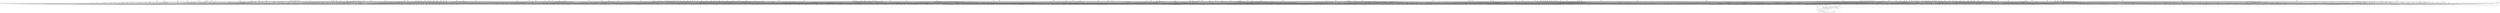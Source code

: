 # Network structure generated by ABC

digraph network {

Node230 -> Node3620 [style = solid];
Node231 -> Node3621 [style = solid];
Node232 -> Node3622 [style = solid];
Node233 -> Node3623 [style = solid];
Node234 -> Node3624 [style = solid];
Node235 -> Node3625 [style = solid];
Node236 -> Node3626 [style = solid];
Node237 -> Node3627 [style = solid];
Node238 -> Node3628 [style = solid];
Node239 -> Node3629 [style = solid];
Node240 -> Node3630 [style = solid];
Node241 -> Node3631 [style = solid];
Node242 -> Node3632 [style = solid];
Node243 -> Node3633 [style = solid];
Node244 -> Node3634 [style = solid];
Node245 -> Node3635 [style = solid];
Node246 -> Node3636 [style = solid];
Node247 -> Node3637 [style = solid];
Node248 -> Node3638 [style = solid];
Node249 -> Node3639 [style = solid];
Node250 -> Node3640 [style = solid];
Node251 -> Node3641 [style = solid];
Node252 -> Node3642 [style = solid];
Node253 -> Node3643 [style = solid];
Node254 -> Node3644 [style = solid];
Node255 -> Node3645 [style = solid];
Node256 -> Node3646 [style = solid];
Node257 -> Node3647 [style = solid];
Node258 -> Node3648 [style = solid];
Node259 -> Node3649 [style = solid];
Node260 -> Node3650 [style = solid];
Node261 -> Node3651 [style = solid];
Node262 -> Node3652 [style = solid];
Node263 -> Node3653 [style = solid];
Node264 -> Node3654 [style = solid];
Node265 -> Node3655 [style = solid];
Node266 -> Node3656 [style = solid];
Node267 -> Node3657 [style = solid];
Node268 -> Node3658 [style = solid];
Node269 -> Node3659 [style = solid];
Node270 -> Node3660 [style = solid];
Node271 -> Node3661 [style = solid];
Node272 -> Node3662 [style = solid];
Node273 -> Node3663 [style = solid];
Node274 -> Node3664 [style = solid];
Node275 -> Node3665 [style = solid];
Node276 -> Node3666 [style = solid];
Node277 -> Node3667 [style = solid];
Node278 -> Node3668 [style = solid];
Node279 -> Node3669 [style = solid];
Node280 -> Node3670 [style = solid];
Node281 -> Node3671 [style = solid];
Node282 -> Node3672 [style = solid];
Node283 -> Node3673 [style = solid];
Node284 -> Node3674 [style = solid];
Node285 -> Node3675 [style = solid];
Node286 -> Node3676 [style = solid];
Node287 -> Node3677 [style = solid];
Node288 -> Node3678 [style = solid];
Node289 -> Node3679 [style = solid];
Node290 -> Node3680 [style = solid];
Node291 -> Node3681 [style = solid];
Node292 -> Node3682 [style = solid];
Node293 -> Node3683 [style = solid];
Node294 -> Node3684 [style = solid];
Node295 -> Node3685 [style = solid];
Node296 -> Node3686 [style = solid];
Node297 -> Node3687 [style = solid];
Node298 -> Node3688 [style = solid];
Node299 -> Node3689 [style = solid];
Node300 -> Node3690 [style = solid];
Node301 -> Node3691 [style = solid];
Node302 -> Node3692 [style = solid];
Node303 -> Node3693 [style = solid];
Node304 -> Node3694 [style = solid];
Node305 -> Node3695 [style = solid];
Node306 -> Node3696 [style = solid];
Node307 -> Node3697 [style = solid];
Node308 -> Node3698 [style = solid];
Node309 -> Node3699 [style = solid];
Node310 -> Node3700 [style = solid];
Node311 -> Node3701 [style = solid];
Node312 -> Node3702 [style = solid];
Node313 -> Node3703 [style = solid];
Node314 -> Node3704 [style = solid];
Node315 -> Node3705 [style = solid];
Node316 -> Node3706 [style = solid];
Node317 -> Node3707 [style = solid];
Node318 -> Node3708 [style = solid];
Node319 -> Node3709 [style = solid];
Node320 -> Node3710 [style = solid];
Node321 -> Node3711 [style = solid];
Node322 -> Node3712 [style = solid];
Node323 -> Node3713 [style = solid];
Node324 -> Node3714 [style = solid];
Node325 -> Node3715 [style = solid];
Node326 -> Node3716 [style = solid];
Node327 -> Node3717 [style = solid];
Node328 -> Node3718 [style = solid];
Node329 -> Node3719 [style = solid];
Node330 -> Node3720 [style = solid];
Node331 -> Node3721 [style = solid];
Node332 -> Node3722 [style = solid];
Node333 -> Node3723 [style = solid];
Node334 -> Node3724 [style = solid];
Node335 -> Node3725 [style = solid];
Node336 -> Node3726 [style = solid];
Node337 -> Node3727 [style = solid];
Node338 -> Node3728 [style = solid];
Node339 -> Node3729 [style = solid];
Node340 -> Node3730 [style = solid];
Node341 -> Node3731 [style = solid];
Node342 -> Node3732 [style = solid];
Node343 -> Node3733 [style = solid];
Node344 -> Node3734 [style = solid];
Node345 -> Node3735 [style = solid];
Node346 -> Node3736 [style = solid];
Node347 -> Node3737 [style = solid];
Node348 -> Node3738 [style = solid];
Node349 -> Node3739 [style = solid];
Node350 -> Node3740 [style = solid];
Node351 -> Node3741 [style = solid];
Node352 -> Node3742 [style = solid];
Node353 -> Node3743 [style = solid];
Node354 -> Node3744 [style = solid];
Node355 -> Node3745 [style = solid];
Node356 -> Node3746 [style = solid];
Node357 -> Node3747 [style = solid];
Node358 -> Node3748 [style = solid];
Node359 -> Node3749 [style = solid];
Node360 -> Node3750 [style = solid];
Node361 -> Node3751 [style = solid];
Node362 -> Node3752 [style = solid];
Node363 -> Node3753 [style = solid];
Node364 -> Node3754 [style = solid];
Node365 -> Node3755 [style = solid];
Node366 -> Node3756 [style = solid];
Node367 -> Node3757 [style = solid];
Node368 -> Node3758 [style = solid];
Node369 -> Node3759 [style = solid];
Node370 -> Node3760 [style = solid];
Node371 -> Node3761 [style = solid];
Node372 -> Node3762 [style = solid];
Node373 -> Node3763 [style = solid];
Node374 -> Node3764 [style = solid];
Node375 -> Node3765 [style = solid];
Node376 -> Node3766 [style = solid];
Node377 -> Node3767 [style = solid];
Node378 -> Node3768 [style = solid];
Node379 -> Node3769 [style = solid];
Node380 -> Node3770 [style = solid];
Node381 -> Node3771 [style = solid];
Node382 -> Node3772 [style = solid];
Node383 -> Node3773 [style = solid];
Node384 -> Node3774 [style = solid];
Node385 -> Node3775 [style = solid];
Node386 -> Node3776 [style = solid];
Node387 -> Node3777 [style = solid];
Node388 -> Node3778 [style = solid];
Node389 -> Node3779 [style = solid];
Node390 -> Node3780 [style = solid];
Node391 -> Node3781 [style = solid];
Node392 -> Node3782 [style = solid];
Node393 -> Node3783 [style = solid];
Node394 -> Node3784 [style = solid];
Node395 -> Node3785 [style = solid];
Node396 -> Node3786 [style = solid];
Node397 -> Node3787 [style = solid];
Node398 -> Node3788 [style = solid];
Node399 -> Node3789 [style = solid];
Node400 -> Node3790 [style = solid];
Node401 -> Node3791 [style = solid];
Node402 -> Node3792 [style = solid];
Node403 -> Node3793 [style = solid];
Node404 -> Node3794 [style = solid];
Node405 -> Node3795 [style = solid];
Node406 -> Node3796 [style = solid];
Node407 -> Node3797 [style = solid];
Node408 -> Node3798 [style = solid];
Node409 -> Node3799 [style = solid];
Node410 -> Node3800 [style = solid];
Node411 -> Node3801 [style = solid];
Node412 -> Node3802 [style = solid];
Node413 -> Node3803 [style = solid];
Node414 -> Node3804 [style = solid];
Node415 -> Node3805 [style = solid];
Node416 -> Node3806 [style = solid];
Node417 -> Node3807 [style = solid];
Node418 -> Node3808 [style = solid];
Node419 -> Node3809 [style = solid];
Node420 -> Node3810 [style = solid];
Node421 -> Node3811 [style = solid];
Node422 -> Node1119 [style = solid];
Node423 -> Node1126 [style = solid];
Node424 -> Node1135 [style = solid];
Node425 -> Node1133 [style = solid];
Node426 -> Node1154 [style = solid];
Node428 -> Node1170 [style = solid];
Node431 -> Node1181 [style = solid];
Node434 -> Node1192 [style = solid];
Node437 -> Node1203 [style = solid];
Node440 -> Node1214 [style = solid];
Node443 -> Node1225 [style = solid];
Node446 -> Node1236 [style = solid];
Node449 -> Node1247 [style = solid];
Node452 -> Node1258 [style = solid];
Node455 -> Node1269 [style = solid];
Node458 -> Node1280 [style = solid];
Node461 -> Node1291 [style = solid];
Node464 -> Node1302 [style = solid];
Node467 -> Node1313 [style = solid];
Node470 -> Node1324 [style = solid];
Node473 -> Node1335 [style = solid];
Node476 -> Node1346 [style = solid];
Node479 -> Node1357 [style = solid];
Node482 -> Node1368 [style = solid];
Node485 -> Node1379 [style = solid];
Node488 -> Node1390 [style = solid];
Node491 -> Node1401 [style = solid];
Node494 -> Node1412 [style = solid];
Node497 -> Node1423 [style = solid];
Node500 -> Node1434 [style = solid];
Node503 -> Node1445 [style = solid];
Node506 -> Node1456 [style = solid];
Node509 -> Node1467 [style = solid];
Node512 -> Node1478 [style = solid];
Node515 -> Node1489 [style = solid];
Node518 -> Node1500 [style = solid];
Node521 -> Node1511 [style = solid];
Node524 -> Node1522 [style = solid];
Node527 -> Node1533 [style = solid];
Node530 -> Node1544 [style = solid];
Node533 -> Node1555 [style = solid];
Node536 -> Node1566 [style = solid];
Node539 -> Node1577 [style = solid];
Node542 -> Node1588 [style = solid];
Node545 -> Node1599 [style = solid];
Node548 -> Node1610 [style = solid];
Node551 -> Node1621 [style = solid];
Node554 -> Node1632 [style = solid];
Node557 -> Node1643 [style = solid];
Node560 -> Node1654 [style = solid];
Node563 -> Node1665 [style = solid];
Node566 -> Node1676 [style = solid];
Node569 -> Node1687 [style = solid];
Node572 -> Node1698 [style = solid];
Node575 -> Node1709 [style = solid];
Node578 -> Node1720 [style = solid];
Node581 -> Node1731 [style = solid];
Node584 -> Node1742 [style = solid];
Node587 -> Node1753 [style = solid];
Node590 -> Node1764 [style = solid];
Node593 -> Node1775 [style = solid];
Node596 -> Node1786 [style = solid];
Node599 -> Node1797 [style = solid];
Node602 -> Node1808 [style = solid];
Node605 -> Node1819 [style = solid];
Node608 -> Node1830 [style = solid];
Node611 -> Node1841 [style = solid];
Node614 -> Node1852 [style = solid];
Node617 -> Node1863 [style = solid];
Node620 -> Node1874 [style = solid];
Node623 -> Node1885 [style = solid];
Node626 -> Node1896 [style = solid];
Node629 -> Node1907 [style = solid];
Node632 -> Node1918 [style = solid];
Node635 -> Node1929 [style = solid];
Node638 -> Node1940 [style = solid];
Node641 -> Node1951 [style = solid];
Node644 -> Node1962 [style = solid];
Node647 -> Node1973 [style = solid];
Node650 -> Node1984 [style = solid];
Node653 -> Node1995 [style = solid];
Node656 -> Node2006 [style = solid];
Node659 -> Node2017 [style = solid];
Node662 -> Node2028 [style = solid];
Node665 -> Node2039 [style = solid];
Node668 -> Node2050 [style = solid];
Node671 -> Node2061 [style = solid];
Node674 -> Node2072 [style = solid];
Node677 -> Node2083 [style = solid];
Node680 -> Node2094 [style = solid];
Node683 -> Node2105 [style = solid];
Node686 -> Node2116 [style = solid];
Node689 -> Node2127 [style = solid];
Node692 -> Node2138 [style = solid];
Node695 -> Node2149 [style = solid];
Node698 -> Node2160 [style = solid];
Node701 -> Node2171 [style = solid];
Node704 -> Node2182 [style = solid];
Node707 -> Node2193 [style = solid];
Node710 -> Node2204 [style = solid];
Node713 -> Node2215 [style = solid];
Node716 -> Node2226 [style = solid];
Node719 -> Node2237 [style = solid];
Node722 -> Node2248 [style = solid];
Node725 -> Node2259 [style = solid];
Node728 -> Node2270 [style = solid];
Node731 -> Node2281 [style = solid];
Node734 -> Node2292 [style = solid];
Node737 -> Node2303 [style = solid];
Node740 -> Node2314 [style = solid];
Node743 -> Node2325 [style = solid];
Node746 -> Node2336 [style = solid];
Node749 -> Node2347 [style = solid];
Node752 -> Node2358 [style = solid];
Node755 -> Node2369 [style = solid];
Node758 -> Node2380 [style = solid];
Node761 -> Node2391 [style = solid];
Node764 -> Node2402 [style = solid];
Node767 -> Node2413 [style = solid];
Node770 -> Node2424 [style = solid];
Node773 -> Node2435 [style = solid];
Node776 -> Node2446 [style = solid];
Node779 -> Node2457 [style = solid];
Node782 -> Node2468 [style = solid];
Node785 -> Node2479 [style = solid];
Node788 -> Node2490 [style = solid];
Node791 -> Node2501 [style = solid];
Node794 -> Node2512 [style = solid];
Node797 -> Node2523 [style = solid];
Node800 -> Node2534 [style = solid];
Node803 -> Node2545 [style = solid];
Node806 -> Node2556 [style = solid];
Node809 -> Node2567 [style = solid];
Node812 -> Node2578 [style = solid];
Node815 -> Node2589 [style = solid];
Node818 -> Node2600 [style = solid];
Node821 -> Node2611 [style = solid];
Node824 -> Node2622 [style = solid];
Node827 -> Node2633 [style = solid];
Node830 -> Node2644 [style = solid];
Node833 -> Node2655 [style = solid];
Node836 -> Node2666 [style = solid];
Node839 -> Node2677 [style = solid];
Node842 -> Node2688 [style = solid];
Node845 -> Node2699 [style = solid];
Node848 -> Node2710 [style = solid];
Node851 -> Node2721 [style = solid];
Node854 -> Node2732 [style = solid];
Node857 -> Node2743 [style = solid];
Node860 -> Node2754 [style = solid];
Node863 -> Node2765 [style = solid];
Node866 -> Node2776 [style = solid];
Node869 -> Node2787 [style = solid];
Node872 -> Node2798 [style = solid];
Node875 -> Node2808 [style = solid];
Node878 -> Node2818 [style = solid];
Node881 -> Node2829 [style = solid];
Node884 -> Node2840 [style = solid];
Node887 -> Node2851 [style = solid];
Node890 -> Node2862 [style = solid];
Node893 -> Node2873 [style = solid];
Node896 -> Node2884 [style = solid];
Node899 -> Node2895 [style = solid];
Node902 -> Node2906 [style = solid];
Node905 -> Node2917 [style = solid];
Node908 -> Node2928 [style = solid];
Node911 -> Node2939 [style = solid];
Node914 -> Node2950 [style = solid];
Node917 -> Node2961 [style = solid];
Node920 -> Node2972 [style = solid];
Node923 -> Node2983 [style = solid];
Node926 -> Node2994 [style = solid];
Node929 -> Node3005 [style = solid];
Node932 -> Node3016 [style = solid];
Node935 -> Node3027 [style = solid];
Node938 -> Node3038 [style = solid];
Node941 -> Node3049 [style = solid];
Node944 -> Node3060 [style = solid];
Node947 -> Node3071 [style = solid];
Node950 -> Node3082 [style = solid];
Node953 -> Node3093 [style = solid];
Node956 -> Node3104 [style = solid];
Node959 -> Node3115 [style = solid];
Node962 -> Node3126 [style = solid];
Node965 -> Node3137 [style = solid];
Node968 -> Node3148 [style = solid];
Node971 -> Node3159 [style = solid];
Node974 -> Node3170 [style = solid];
Node977 -> Node3181 [style = solid];
Node980 -> Node3192 [style = solid];
Node983 -> Node3203 [style = solid];
Node986 -> Node3214 [style = solid];
Node989 -> Node3225 [style = solid];
Node992 -> Node3236 [style = solid];
Node995 -> Node3247 [style = solid];
Node998 -> Node3258 [style = solid];
Node1001 -> Node3269 [style = solid];
Node1004 -> Node3280 [style = solid];
Node1007 -> Node3291 [style = solid];
Node1010 -> Node3302 [style = solid];
Node1013 -> Node3313 [style = solid];
Node1016 -> Node3324 [style = solid];
Node1019 -> Node3335 [style = solid];
Node1022 -> Node3346 [style = solid];
Node1025 -> Node3357 [style = solid];
Node1028 -> Node3368 [style = solid];
Node1031 -> Node3379 [style = solid];
Node1034 -> Node3390 [style = solid];
Node1037 -> Node3401 [style = solid];
Node1040 -> Node3412 [style = solid];
Node1043 -> Node3422 [style = solid];
Node1046 -> Node3432 [style = solid];
Node1049 -> Node3443 [style = solid];
Node1052 -> Node3454 [style = solid];
Node1055 -> Node3465 [style = solid];
Node1058 -> Node3476 [style = solid];
Node1061 -> Node3487 [style = solid];
Node1064 -> Node3498 [style = solid];
Node1067 -> Node3509 [style = solid];
Node1070 -> Node3520 [style = solid];
Node1073 -> Node3531 [style = solid];
Node1076 -> Node3542 [style = solid];
Node1079 -> Node3553 [style = solid];
Node1082 -> Node3564 [style = solid];
Node1085 -> Node3575 [style = solid];
Node1088 -> Node3586 [style = solid];
Node1091 -> Node3597 [style = solid];
Node1094 -> Node3608 [style = solid];
Node1097 -> Node3619 [style = solid];
Node1099 -> Node228 [style = solid];
Node1099 -> Node229 [style = solid];
Node1100 -> Node226 [style = solid];
Node1100 -> Node227 [style = solid];
Node1101 -> Node224 [style = solid];
Node1101 -> Node225 [style = solid];
Node1102 -> Node1100 [style = solid];
Node1102 -> Node1101 [style = solid];
Node1103 -> Node228 [style = solid];
Node1103 -> Node229 [style = solid];
Node1104 -> Node1102 [style = solid];
Node1104 -> Node1103 [style = solid];
Node1105 -> Node226 [style = solid];
Node1105 -> Node227 [style = solid];
Node1106 -> Node228 [style = solid];
Node1106 -> Node1105 [style = solid];
Node1107 -> Node1100 [style = solid];
Node1107 -> Node1103 [style = solid];
Node1108 -> Node1106 [style = solid];
Node1108 -> Node1107 [style = solid];
Node1109 -> Node225 [style = solid];
Node1109 -> Node228 [style = solid];
Node1110 -> Node225 [style = solid];
Node1110 -> Node1103 [style = solid];
Node1111 -> Node1109 [style = solid];
Node1111 -> Node1110 [style = solid];
Node1112 -> Node1108 [style = solid];
Node1112 -> Node1111 [style = solid];
Node1113 -> Node224 [style = solid];
Node1113 -> Node1112 [style = solid];
Node1114 -> Node225 [style = solid];
Node1114 -> Node1105 [style = solid];
Node1115 -> Node224 [style = solid];
Node1115 -> Node228 [style = solid];
Node1116 -> Node1114 [style = solid];
Node1116 -> Node1115 [style = solid];
Node1117 -> Node1099 [style = solid];
Node1117 -> Node1104 [style = solid];
Node1118 -> Node1113 [style = solid];
Node1118 -> Node1116 [style = solid];
Node1119 -> Node1117 [style = solid];
Node1119 -> Node1118 [style = solid];
Node1120 -> Node225 [style = solid];
Node1120 -> Node1108 [style = solid];
Node1121 -> Node228 [style = solid];
Node1121 -> Node1114 [style = solid];
Node1122 -> Node225 [style = solid];
Node1122 -> Node1100 [style = solid];
Node1123 -> Node1103 [style = solid];
Node1123 -> Node1122 [style = solid];
Node1124 -> Node1099 [style = solid];
Node1124 -> Node1120 [style = solid];
Node1125 -> Node1121 [style = solid];
Node1125 -> Node1123 [style = solid];
Node1126 -> Node1124 [style = solid];
Node1126 -> Node1125 [style = solid];
Node1127 -> Node1100 [style = solid];
Node1127 -> Node1105 [style = solid];
Node1128 -> Node228 [style = solid];
Node1128 -> Node1127 [style = solid];
Node1129 -> Node1103 [style = solid];
Node1129 -> Node1127 [style = solid];
Node1130 -> Node1128 [style = solid];
Node1130 -> Node1129 [style = solid];
Node1131 -> Node229 [style = solid];
Node1131 -> Node1130 [style = solid];
Node1132 -> Node227 [style = solid];
Node1132 -> Node229 [style = solid];
Node1133 -> Node1099 [style = solid];
Node1133 -> Node1132 [style = solid];
Node1134 -> Node1130 [style = solid];
Node1134 -> Node1133 [style = solid];
Node1135 -> Node1131 [style = solid];
Node1135 -> Node1134 [style = solid];
Node1136 -> Node224 [style = solid];
Node1136 -> Node1114 [style = solid];
Node1137 -> Node226 [style = solid];
Node1137 -> Node227 [style = solid];
Node1138 -> Node224 [style = solid];
Node1138 -> Node225 [style = solid];
Node1139 -> Node1137 [style = solid];
Node1139 -> Node1138 [style = solid];
Node1140 -> Node1136 [style = solid];
Node1140 -> Node1139 [style = solid];
Node1141 -> Node1102 [style = solid];
Node1141 -> Node1140 [style = solid];
Node1142 -> Node225 [style = solid];
Node1142 -> Node1141 [style = solid];
Node1143 -> Node224 [style = solid];
Node1143 -> Node225 [style = solid];
Node1144 -> Node226 [style = solid];
Node1144 -> Node1143 [style = solid];
Node1145 -> Node1142 [style = solid];
Node1145 -> Node1144 [style = solid];
Node1146 -> Node1100 [style = solid];
Node1146 -> Node1144 [style = solid];
Node1147 -> Node1145 [style = solid];
Node1147 -> Node1146 [style = solid];
Node1148 -> Node1114 [style = solid];
Node1148 -> Node1147 [style = solid];
Node1149 -> Node1100 [style = solid];
Node1149 -> Node1148 [style = solid];
Node1150 -> Node1103 [style = solid];
Node1150 -> Node1149 [style = solid];
Node1151 -> Node1105 [style = solid];
Node1151 -> Node1141 [style = solid];
Node1152 -> Node228 [style = solid];
Node1152 -> Node229 [style = solid];
Node1153 -> Node1151 [style = solid];
Node1153 -> Node1152 [style = solid];
Node1154 -> Node1150 [style = solid];
Node1154 -> Node1153 [style = solid];
Node1155 -> Node228 [style = solid];
Node1155 -> Node229 [style = solid];
Node1156 -> Node174 [style = solid];
Node1156 -> Node1155 [style = solid];
Node1157 -> Node1103 [style = solid];
Node1157 -> Node1141 [style = solid];
Node1158 -> Node762 [style = solid];
Node1158 -> Node1157 [style = solid];
Node1159 -> Node1156 [style = solid];
Node1159 -> Node1158 [style = solid];
Node1160 -> Node25 [style = solid];
Node1160 -> Node1099 [style = solid];
Node1161 -> Node1148 [style = solid];
Node1161 -> Node1152 [style = solid];
Node1162 -> Node432 [style = solid];
Node1162 -> Node1161 [style = solid];
Node1163 -> Node1148 [style = solid];
Node1163 -> Node1152 [style = solid];
Node1164 -> Node435 [style = solid];
Node1164 -> Node1163 [style = solid];
Node1165 -> Node1162 [style = solid];
Node1165 -> Node1164 [style = solid];
Node1166 -> Node1103 [style = solid];
Node1166 -> Node1141 [style = solid];
Node1167 -> Node759 [style = solid];
Node1167 -> Node1166 [style = solid];
Node1168 -> Node1159 [style = solid];
Node1168 -> Node1160 [style = solid];
Node1169 -> Node1165 [style = solid];
Node1169 -> Node1167 [style = solid];
Node1170 -> Node1168 [style = solid];
Node1170 -> Node1169 [style = solid];
Node1171 -> Node25 [style = solid];
Node1171 -> Node1155 [style = solid];
Node1172 -> Node429 [style = solid];
Node1172 -> Node1157 [style = solid];
Node1173 -> Node1171 [style = solid];
Node1173 -> Node1172 [style = solid];
Node1174 -> Node18 [style = solid];
Node1174 -> Node1099 [style = solid];
Node1175 -> Node435 [style = solid];
Node1175 -> Node1161 [style = solid];
Node1176 -> Node438 [style = solid];
Node1176 -> Node1163 [style = solid];
Node1177 -> Node1175 [style = solid];
Node1177 -> Node1176 [style = solid];
Node1178 -> Node762 [style = solid];
Node1178 -> Node1166 [style = solid];
Node1179 -> Node1173 [style = solid];
Node1179 -> Node1174 [style = solid];
Node1180 -> Node1177 [style = solid];
Node1180 -> Node1178 [style = solid];
Node1181 -> Node1179 [style = solid];
Node1181 -> Node1180 [style = solid];
Node1182 -> Node18 [style = solid];
Node1182 -> Node1155 [style = solid];
Node1183 -> Node432 [style = solid];
Node1183 -> Node1157 [style = solid];
Node1184 -> Node1182 [style = solid];
Node1184 -> Node1183 [style = solid];
Node1185 -> Node12 [style = solid];
Node1185 -> Node1099 [style = solid];
Node1186 -> Node438 [style = solid];
Node1186 -> Node1161 [style = solid];
Node1187 -> Node441 [style = solid];
Node1187 -> Node1163 [style = solid];
Node1188 -> Node1186 [style = solid];
Node1188 -> Node1187 [style = solid];
Node1189 -> Node429 [style = solid];
Node1189 -> Node1166 [style = solid];
Node1190 -> Node1184 [style = solid];
Node1190 -> Node1185 [style = solid];
Node1191 -> Node1188 [style = solid];
Node1191 -> Node1189 [style = solid];
Node1192 -> Node1190 [style = solid];
Node1192 -> Node1191 [style = solid];
Node1193 -> Node12 [style = solid];
Node1193 -> Node1155 [style = solid];
Node1194 -> Node435 [style = solid];
Node1194 -> Node1157 [style = solid];
Node1195 -> Node1193 [style = solid];
Node1195 -> Node1194 [style = solid];
Node1196 -> Node5 [style = solid];
Node1196 -> Node1099 [style = solid];
Node1197 -> Node441 [style = solid];
Node1197 -> Node1161 [style = solid];
Node1198 -> Node444 [style = solid];
Node1198 -> Node1163 [style = solid];
Node1199 -> Node1197 [style = solid];
Node1199 -> Node1198 [style = solid];
Node1200 -> Node432 [style = solid];
Node1200 -> Node1166 [style = solid];
Node1201 -> Node1195 [style = solid];
Node1201 -> Node1196 [style = solid];
Node1202 -> Node1199 [style = solid];
Node1202 -> Node1200 [style = solid];
Node1203 -> Node1201 [style = solid];
Node1203 -> Node1202 [style = solid];
Node1204 -> Node5 [style = solid];
Node1204 -> Node1155 [style = solid];
Node1205 -> Node438 [style = solid];
Node1205 -> Node1157 [style = solid];
Node1206 -> Node1204 [style = solid];
Node1206 -> Node1205 [style = solid];
Node1207 -> Node54 [style = solid];
Node1207 -> Node1099 [style = solid];
Node1208 -> Node444 [style = solid];
Node1208 -> Node1161 [style = solid];
Node1209 -> Node447 [style = solid];
Node1209 -> Node1163 [style = solid];
Node1210 -> Node1208 [style = solid];
Node1210 -> Node1209 [style = solid];
Node1211 -> Node435 [style = solid];
Node1211 -> Node1166 [style = solid];
Node1212 -> Node1206 [style = solid];
Node1212 -> Node1207 [style = solid];
Node1213 -> Node1210 [style = solid];
Node1213 -> Node1211 [style = solid];
Node1214 -> Node1212 [style = solid];
Node1214 -> Node1213 [style = solid];
Node1215 -> Node54 [style = solid];
Node1215 -> Node1155 [style = solid];
Node1216 -> Node441 [style = solid];
Node1216 -> Node1157 [style = solid];
Node1217 -> Node1215 [style = solid];
Node1217 -> Node1216 [style = solid];
Node1218 -> Node47 [style = solid];
Node1218 -> Node1099 [style = solid];
Node1219 -> Node447 [style = solid];
Node1219 -> Node1161 [style = solid];
Node1220 -> Node450 [style = solid];
Node1220 -> Node1163 [style = solid];
Node1221 -> Node1219 [style = solid];
Node1221 -> Node1220 [style = solid];
Node1222 -> Node438 [style = solid];
Node1222 -> Node1166 [style = solid];
Node1223 -> Node1217 [style = solid];
Node1223 -> Node1218 [style = solid];
Node1224 -> Node1221 [style = solid];
Node1224 -> Node1222 [style = solid];
Node1225 -> Node1223 [style = solid];
Node1225 -> Node1224 [style = solid];
Node1226 -> Node47 [style = solid];
Node1226 -> Node1155 [style = solid];
Node1227 -> Node444 [style = solid];
Node1227 -> Node1157 [style = solid];
Node1228 -> Node1226 [style = solid];
Node1228 -> Node1227 [style = solid];
Node1229 -> Node40 [style = solid];
Node1229 -> Node1099 [style = solid];
Node1230 -> Node450 [style = solid];
Node1230 -> Node1161 [style = solid];
Node1231 -> Node453 [style = solid];
Node1231 -> Node1163 [style = solid];
Node1232 -> Node1230 [style = solid];
Node1232 -> Node1231 [style = solid];
Node1233 -> Node441 [style = solid];
Node1233 -> Node1166 [style = solid];
Node1234 -> Node1228 [style = solid];
Node1234 -> Node1229 [style = solid];
Node1235 -> Node1232 [style = solid];
Node1235 -> Node1233 [style = solid];
Node1236 -> Node1234 [style = solid];
Node1236 -> Node1235 [style = solid];
Node1237 -> Node40 [style = solid];
Node1237 -> Node1155 [style = solid];
Node1238 -> Node447 [style = solid];
Node1238 -> Node1157 [style = solid];
Node1239 -> Node1237 [style = solid];
Node1239 -> Node1238 [style = solid];
Node1240 -> Node33 [style = solid];
Node1240 -> Node1099 [style = solid];
Node1241 -> Node453 [style = solid];
Node1241 -> Node1161 [style = solid];
Node1242 -> Node456 [style = solid];
Node1242 -> Node1163 [style = solid];
Node1243 -> Node1241 [style = solid];
Node1243 -> Node1242 [style = solid];
Node1244 -> Node444 [style = solid];
Node1244 -> Node1166 [style = solid];
Node1245 -> Node1239 [style = solid];
Node1245 -> Node1240 [style = solid];
Node1246 -> Node1243 [style = solid];
Node1246 -> Node1244 [style = solid];
Node1247 -> Node1245 [style = solid];
Node1247 -> Node1246 [style = solid];
Node1248 -> Node33 [style = solid];
Node1248 -> Node1155 [style = solid];
Node1249 -> Node450 [style = solid];
Node1249 -> Node1157 [style = solid];
Node1250 -> Node1248 [style = solid];
Node1250 -> Node1249 [style = solid];
Node1251 -> Node26 [style = solid];
Node1251 -> Node1099 [style = solid];
Node1252 -> Node456 [style = solid];
Node1252 -> Node1161 [style = solid];
Node1253 -> Node459 [style = solid];
Node1253 -> Node1163 [style = solid];
Node1254 -> Node1252 [style = solid];
Node1254 -> Node1253 [style = solid];
Node1255 -> Node447 [style = solid];
Node1255 -> Node1166 [style = solid];
Node1256 -> Node1250 [style = solid];
Node1256 -> Node1251 [style = solid];
Node1257 -> Node1254 [style = solid];
Node1257 -> Node1255 [style = solid];
Node1258 -> Node1256 [style = solid];
Node1258 -> Node1257 [style = solid];
Node1259 -> Node26 [style = solid];
Node1259 -> Node1155 [style = solid];
Node1260 -> Node453 [style = solid];
Node1260 -> Node1157 [style = solid];
Node1261 -> Node1259 [style = solid];
Node1261 -> Node1260 [style = solid];
Node1262 -> Node19 [style = solid];
Node1262 -> Node1099 [style = solid];
Node1263 -> Node459 [style = solid];
Node1263 -> Node1161 [style = solid];
Node1264 -> Node462 [style = solid];
Node1264 -> Node1163 [style = solid];
Node1265 -> Node1263 [style = solid];
Node1265 -> Node1264 [style = solid];
Node1266 -> Node450 [style = solid];
Node1266 -> Node1166 [style = solid];
Node1267 -> Node1261 [style = solid];
Node1267 -> Node1262 [style = solid];
Node1268 -> Node1265 [style = solid];
Node1268 -> Node1266 [style = solid];
Node1269 -> Node1267 [style = solid];
Node1269 -> Node1268 [style = solid];
Node1270 -> Node19 [style = solid];
Node1270 -> Node1155 [style = solid];
Node1271 -> Node456 [style = solid];
Node1271 -> Node1157 [style = solid];
Node1272 -> Node1270 [style = solid];
Node1272 -> Node1271 [style = solid];
Node1273 -> Node13 [style = solid];
Node1273 -> Node1099 [style = solid];
Node1274 -> Node462 [style = solid];
Node1274 -> Node1161 [style = solid];
Node1275 -> Node465 [style = solid];
Node1275 -> Node1163 [style = solid];
Node1276 -> Node1274 [style = solid];
Node1276 -> Node1275 [style = solid];
Node1277 -> Node453 [style = solid];
Node1277 -> Node1166 [style = solid];
Node1278 -> Node1272 [style = solid];
Node1278 -> Node1273 [style = solid];
Node1279 -> Node1276 [style = solid];
Node1279 -> Node1277 [style = solid];
Node1280 -> Node1278 [style = solid];
Node1280 -> Node1279 [style = solid];
Node1281 -> Node13 [style = solid];
Node1281 -> Node1155 [style = solid];
Node1282 -> Node459 [style = solid];
Node1282 -> Node1157 [style = solid];
Node1283 -> Node1281 [style = solid];
Node1283 -> Node1282 [style = solid];
Node1284 -> Node6 [style = solid];
Node1284 -> Node1099 [style = solid];
Node1285 -> Node465 [style = solid];
Node1285 -> Node1161 [style = solid];
Node1286 -> Node468 [style = solid];
Node1286 -> Node1163 [style = solid];
Node1287 -> Node1285 [style = solid];
Node1287 -> Node1286 [style = solid];
Node1288 -> Node456 [style = solid];
Node1288 -> Node1166 [style = solid];
Node1289 -> Node1283 [style = solid];
Node1289 -> Node1284 [style = solid];
Node1290 -> Node1287 [style = solid];
Node1290 -> Node1288 [style = solid];
Node1291 -> Node1289 [style = solid];
Node1291 -> Node1290 [style = solid];
Node1292 -> Node6 [style = solid];
Node1292 -> Node1155 [style = solid];
Node1293 -> Node462 [style = solid];
Node1293 -> Node1157 [style = solid];
Node1294 -> Node1292 [style = solid];
Node1294 -> Node1293 [style = solid];
Node1295 -> Node55 [style = solid];
Node1295 -> Node1099 [style = solid];
Node1296 -> Node468 [style = solid];
Node1296 -> Node1161 [style = solid];
Node1297 -> Node471 [style = solid];
Node1297 -> Node1163 [style = solid];
Node1298 -> Node1296 [style = solid];
Node1298 -> Node1297 [style = solid];
Node1299 -> Node459 [style = solid];
Node1299 -> Node1166 [style = solid];
Node1300 -> Node1294 [style = solid];
Node1300 -> Node1295 [style = solid];
Node1301 -> Node1298 [style = solid];
Node1301 -> Node1299 [style = solid];
Node1302 -> Node1300 [style = solid];
Node1302 -> Node1301 [style = solid];
Node1303 -> Node55 [style = solid];
Node1303 -> Node1155 [style = solid];
Node1304 -> Node465 [style = solid];
Node1304 -> Node1157 [style = solid];
Node1305 -> Node1303 [style = solid];
Node1305 -> Node1304 [style = solid];
Node1306 -> Node48 [style = solid];
Node1306 -> Node1099 [style = solid];
Node1307 -> Node471 [style = solid];
Node1307 -> Node1161 [style = solid];
Node1308 -> Node474 [style = solid];
Node1308 -> Node1163 [style = solid];
Node1309 -> Node1307 [style = solid];
Node1309 -> Node1308 [style = solid];
Node1310 -> Node462 [style = solid];
Node1310 -> Node1166 [style = solid];
Node1311 -> Node1305 [style = solid];
Node1311 -> Node1306 [style = solid];
Node1312 -> Node1309 [style = solid];
Node1312 -> Node1310 [style = solid];
Node1313 -> Node1311 [style = solid];
Node1313 -> Node1312 [style = solid];
Node1314 -> Node48 [style = solid];
Node1314 -> Node1155 [style = solid];
Node1315 -> Node468 [style = solid];
Node1315 -> Node1157 [style = solid];
Node1316 -> Node1314 [style = solid];
Node1316 -> Node1315 [style = solid];
Node1317 -> Node41 [style = solid];
Node1317 -> Node1099 [style = solid];
Node1318 -> Node474 [style = solid];
Node1318 -> Node1161 [style = solid];
Node1319 -> Node477 [style = solid];
Node1319 -> Node1163 [style = solid];
Node1320 -> Node1318 [style = solid];
Node1320 -> Node1319 [style = solid];
Node1321 -> Node465 [style = solid];
Node1321 -> Node1166 [style = solid];
Node1322 -> Node1316 [style = solid];
Node1322 -> Node1317 [style = solid];
Node1323 -> Node1320 [style = solid];
Node1323 -> Node1321 [style = solid];
Node1324 -> Node1322 [style = solid];
Node1324 -> Node1323 [style = solid];
Node1325 -> Node41 [style = solid];
Node1325 -> Node1155 [style = solid];
Node1326 -> Node471 [style = solid];
Node1326 -> Node1157 [style = solid];
Node1327 -> Node1325 [style = solid];
Node1327 -> Node1326 [style = solid];
Node1328 -> Node34 [style = solid];
Node1328 -> Node1099 [style = solid];
Node1329 -> Node477 [style = solid];
Node1329 -> Node1161 [style = solid];
Node1330 -> Node480 [style = solid];
Node1330 -> Node1163 [style = solid];
Node1331 -> Node1329 [style = solid];
Node1331 -> Node1330 [style = solid];
Node1332 -> Node468 [style = solid];
Node1332 -> Node1166 [style = solid];
Node1333 -> Node1327 [style = solid];
Node1333 -> Node1328 [style = solid];
Node1334 -> Node1331 [style = solid];
Node1334 -> Node1332 [style = solid];
Node1335 -> Node1333 [style = solid];
Node1335 -> Node1334 [style = solid];
Node1336 -> Node34 [style = solid];
Node1336 -> Node1155 [style = solid];
Node1337 -> Node474 [style = solid];
Node1337 -> Node1157 [style = solid];
Node1338 -> Node1336 [style = solid];
Node1338 -> Node1337 [style = solid];
Node1339 -> Node27 [style = solid];
Node1339 -> Node1099 [style = solid];
Node1340 -> Node480 [style = solid];
Node1340 -> Node1161 [style = solid];
Node1341 -> Node483 [style = solid];
Node1341 -> Node1163 [style = solid];
Node1342 -> Node1340 [style = solid];
Node1342 -> Node1341 [style = solid];
Node1343 -> Node471 [style = solid];
Node1343 -> Node1166 [style = solid];
Node1344 -> Node1338 [style = solid];
Node1344 -> Node1339 [style = solid];
Node1345 -> Node1342 [style = solid];
Node1345 -> Node1343 [style = solid];
Node1346 -> Node1344 [style = solid];
Node1346 -> Node1345 [style = solid];
Node1347 -> Node27 [style = solid];
Node1347 -> Node1155 [style = solid];
Node1348 -> Node477 [style = solid];
Node1348 -> Node1157 [style = solid];
Node1349 -> Node1347 [style = solid];
Node1349 -> Node1348 [style = solid];
Node1350 -> Node20 [style = solid];
Node1350 -> Node1099 [style = solid];
Node1351 -> Node483 [style = solid];
Node1351 -> Node1161 [style = solid];
Node1352 -> Node486 [style = solid];
Node1352 -> Node1163 [style = solid];
Node1353 -> Node1351 [style = solid];
Node1353 -> Node1352 [style = solid];
Node1354 -> Node474 [style = solid];
Node1354 -> Node1166 [style = solid];
Node1355 -> Node1349 [style = solid];
Node1355 -> Node1350 [style = solid];
Node1356 -> Node1353 [style = solid];
Node1356 -> Node1354 [style = solid];
Node1357 -> Node1355 [style = solid];
Node1357 -> Node1356 [style = solid];
Node1358 -> Node20 [style = solid];
Node1358 -> Node1155 [style = solid];
Node1359 -> Node480 [style = solid];
Node1359 -> Node1157 [style = solid];
Node1360 -> Node1358 [style = solid];
Node1360 -> Node1359 [style = solid];
Node1361 -> Node14 [style = solid];
Node1361 -> Node1099 [style = solid];
Node1362 -> Node486 [style = solid];
Node1362 -> Node1161 [style = solid];
Node1363 -> Node489 [style = solid];
Node1363 -> Node1163 [style = solid];
Node1364 -> Node1362 [style = solid];
Node1364 -> Node1363 [style = solid];
Node1365 -> Node477 [style = solid];
Node1365 -> Node1166 [style = solid];
Node1366 -> Node1360 [style = solid];
Node1366 -> Node1361 [style = solid];
Node1367 -> Node1364 [style = solid];
Node1367 -> Node1365 [style = solid];
Node1368 -> Node1366 [style = solid];
Node1368 -> Node1367 [style = solid];
Node1369 -> Node14 [style = solid];
Node1369 -> Node1155 [style = solid];
Node1370 -> Node483 [style = solid];
Node1370 -> Node1157 [style = solid];
Node1371 -> Node1369 [style = solid];
Node1371 -> Node1370 [style = solid];
Node1372 -> Node7 [style = solid];
Node1372 -> Node1099 [style = solid];
Node1373 -> Node489 [style = solid];
Node1373 -> Node1161 [style = solid];
Node1374 -> Node492 [style = solid];
Node1374 -> Node1163 [style = solid];
Node1375 -> Node1373 [style = solid];
Node1375 -> Node1374 [style = solid];
Node1376 -> Node480 [style = solid];
Node1376 -> Node1166 [style = solid];
Node1377 -> Node1371 [style = solid];
Node1377 -> Node1372 [style = solid];
Node1378 -> Node1375 [style = solid];
Node1378 -> Node1376 [style = solid];
Node1379 -> Node1377 [style = solid];
Node1379 -> Node1378 [style = solid];
Node1380 -> Node7 [style = solid];
Node1380 -> Node1155 [style = solid];
Node1381 -> Node486 [style = solid];
Node1381 -> Node1157 [style = solid];
Node1382 -> Node1380 [style = solid];
Node1382 -> Node1381 [style = solid];
Node1383 -> Node56 [style = solid];
Node1383 -> Node1099 [style = solid];
Node1384 -> Node492 [style = solid];
Node1384 -> Node1161 [style = solid];
Node1385 -> Node495 [style = solid];
Node1385 -> Node1163 [style = solid];
Node1386 -> Node1384 [style = solid];
Node1386 -> Node1385 [style = solid];
Node1387 -> Node483 [style = solid];
Node1387 -> Node1166 [style = solid];
Node1388 -> Node1382 [style = solid];
Node1388 -> Node1383 [style = solid];
Node1389 -> Node1386 [style = solid];
Node1389 -> Node1387 [style = solid];
Node1390 -> Node1388 [style = solid];
Node1390 -> Node1389 [style = solid];
Node1391 -> Node56 [style = solid];
Node1391 -> Node1155 [style = solid];
Node1392 -> Node489 [style = solid];
Node1392 -> Node1157 [style = solid];
Node1393 -> Node1391 [style = solid];
Node1393 -> Node1392 [style = solid];
Node1394 -> Node49 [style = solid];
Node1394 -> Node1099 [style = solid];
Node1395 -> Node495 [style = solid];
Node1395 -> Node1161 [style = solid];
Node1396 -> Node498 [style = solid];
Node1396 -> Node1163 [style = solid];
Node1397 -> Node1395 [style = solid];
Node1397 -> Node1396 [style = solid];
Node1398 -> Node486 [style = solid];
Node1398 -> Node1166 [style = solid];
Node1399 -> Node1393 [style = solid];
Node1399 -> Node1394 [style = solid];
Node1400 -> Node1397 [style = solid];
Node1400 -> Node1398 [style = solid];
Node1401 -> Node1399 [style = solid];
Node1401 -> Node1400 [style = solid];
Node1402 -> Node49 [style = solid];
Node1402 -> Node1155 [style = solid];
Node1403 -> Node492 [style = solid];
Node1403 -> Node1157 [style = solid];
Node1404 -> Node1402 [style = solid];
Node1404 -> Node1403 [style = solid];
Node1405 -> Node42 [style = solid];
Node1405 -> Node1099 [style = solid];
Node1406 -> Node498 [style = solid];
Node1406 -> Node1161 [style = solid];
Node1407 -> Node501 [style = solid];
Node1407 -> Node1163 [style = solid];
Node1408 -> Node1406 [style = solid];
Node1408 -> Node1407 [style = solid];
Node1409 -> Node489 [style = solid];
Node1409 -> Node1166 [style = solid];
Node1410 -> Node1404 [style = solid];
Node1410 -> Node1405 [style = solid];
Node1411 -> Node1408 [style = solid];
Node1411 -> Node1409 [style = solid];
Node1412 -> Node1410 [style = solid];
Node1412 -> Node1411 [style = solid];
Node1413 -> Node42 [style = solid];
Node1413 -> Node1155 [style = solid];
Node1414 -> Node495 [style = solid];
Node1414 -> Node1157 [style = solid];
Node1415 -> Node1413 [style = solid];
Node1415 -> Node1414 [style = solid];
Node1416 -> Node35 [style = solid];
Node1416 -> Node1099 [style = solid];
Node1417 -> Node501 [style = solid];
Node1417 -> Node1161 [style = solid];
Node1418 -> Node504 [style = solid];
Node1418 -> Node1163 [style = solid];
Node1419 -> Node1417 [style = solid];
Node1419 -> Node1418 [style = solid];
Node1420 -> Node492 [style = solid];
Node1420 -> Node1166 [style = solid];
Node1421 -> Node1415 [style = solid];
Node1421 -> Node1416 [style = solid];
Node1422 -> Node1419 [style = solid];
Node1422 -> Node1420 [style = solid];
Node1423 -> Node1421 [style = solid];
Node1423 -> Node1422 [style = solid];
Node1424 -> Node35 [style = solid];
Node1424 -> Node1155 [style = solid];
Node1425 -> Node498 [style = solid];
Node1425 -> Node1157 [style = solid];
Node1426 -> Node1424 [style = solid];
Node1426 -> Node1425 [style = solid];
Node1427 -> Node28 [style = solid];
Node1427 -> Node1099 [style = solid];
Node1428 -> Node504 [style = solid];
Node1428 -> Node1161 [style = solid];
Node1429 -> Node507 [style = solid];
Node1429 -> Node1163 [style = solid];
Node1430 -> Node1428 [style = solid];
Node1430 -> Node1429 [style = solid];
Node1431 -> Node495 [style = solid];
Node1431 -> Node1166 [style = solid];
Node1432 -> Node1426 [style = solid];
Node1432 -> Node1427 [style = solid];
Node1433 -> Node1430 [style = solid];
Node1433 -> Node1431 [style = solid];
Node1434 -> Node1432 [style = solid];
Node1434 -> Node1433 [style = solid];
Node1435 -> Node28 [style = solid];
Node1435 -> Node1155 [style = solid];
Node1436 -> Node501 [style = solid];
Node1436 -> Node1157 [style = solid];
Node1437 -> Node1435 [style = solid];
Node1437 -> Node1436 [style = solid];
Node1438 -> Node21 [style = solid];
Node1438 -> Node1099 [style = solid];
Node1439 -> Node507 [style = solid];
Node1439 -> Node1161 [style = solid];
Node1440 -> Node510 [style = solid];
Node1440 -> Node1163 [style = solid];
Node1441 -> Node1439 [style = solid];
Node1441 -> Node1440 [style = solid];
Node1442 -> Node498 [style = solid];
Node1442 -> Node1166 [style = solid];
Node1443 -> Node1437 [style = solid];
Node1443 -> Node1438 [style = solid];
Node1444 -> Node1441 [style = solid];
Node1444 -> Node1442 [style = solid];
Node1445 -> Node1443 [style = solid];
Node1445 -> Node1444 [style = solid];
Node1446 -> Node21 [style = solid];
Node1446 -> Node1155 [style = solid];
Node1447 -> Node504 [style = solid];
Node1447 -> Node1157 [style = solid];
Node1448 -> Node1446 [style = solid];
Node1448 -> Node1447 [style = solid];
Node1449 -> Node15 [style = solid];
Node1449 -> Node1099 [style = solid];
Node1450 -> Node510 [style = solid];
Node1450 -> Node1161 [style = solid];
Node1451 -> Node513 [style = solid];
Node1451 -> Node1163 [style = solid];
Node1452 -> Node1450 [style = solid];
Node1452 -> Node1451 [style = solid];
Node1453 -> Node501 [style = solid];
Node1453 -> Node1166 [style = solid];
Node1454 -> Node1448 [style = solid];
Node1454 -> Node1449 [style = solid];
Node1455 -> Node1452 [style = solid];
Node1455 -> Node1453 [style = solid];
Node1456 -> Node1454 [style = solid];
Node1456 -> Node1455 [style = solid];
Node1457 -> Node15 [style = solid];
Node1457 -> Node1155 [style = solid];
Node1458 -> Node507 [style = solid];
Node1458 -> Node1157 [style = solid];
Node1459 -> Node1457 [style = solid];
Node1459 -> Node1458 [style = solid];
Node1460 -> Node8 [style = solid];
Node1460 -> Node1099 [style = solid];
Node1461 -> Node513 [style = solid];
Node1461 -> Node1161 [style = solid];
Node1462 -> Node516 [style = solid];
Node1462 -> Node1163 [style = solid];
Node1463 -> Node1461 [style = solid];
Node1463 -> Node1462 [style = solid];
Node1464 -> Node504 [style = solid];
Node1464 -> Node1166 [style = solid];
Node1465 -> Node1459 [style = solid];
Node1465 -> Node1460 [style = solid];
Node1466 -> Node1463 [style = solid];
Node1466 -> Node1464 [style = solid];
Node1467 -> Node1465 [style = solid];
Node1467 -> Node1466 [style = solid];
Node1468 -> Node8 [style = solid];
Node1468 -> Node1155 [style = solid];
Node1469 -> Node510 [style = solid];
Node1469 -> Node1157 [style = solid];
Node1470 -> Node1468 [style = solid];
Node1470 -> Node1469 [style = solid];
Node1471 -> Node81 [style = solid];
Node1471 -> Node1099 [style = solid];
Node1472 -> Node516 [style = solid];
Node1472 -> Node1161 [style = solid];
Node1473 -> Node519 [style = solid];
Node1473 -> Node1163 [style = solid];
Node1474 -> Node1472 [style = solid];
Node1474 -> Node1473 [style = solid];
Node1475 -> Node507 [style = solid];
Node1475 -> Node1166 [style = solid];
Node1476 -> Node1470 [style = solid];
Node1476 -> Node1471 [style = solid];
Node1477 -> Node1474 [style = solid];
Node1477 -> Node1475 [style = solid];
Node1478 -> Node1476 [style = solid];
Node1478 -> Node1477 [style = solid];
Node1479 -> Node81 [style = solid];
Node1479 -> Node1155 [style = solid];
Node1480 -> Node513 [style = solid];
Node1480 -> Node1157 [style = solid];
Node1481 -> Node1479 [style = solid];
Node1481 -> Node1480 [style = solid];
Node1482 -> Node74 [style = solid];
Node1482 -> Node1099 [style = solid];
Node1483 -> Node519 [style = solid];
Node1483 -> Node1161 [style = solid];
Node1484 -> Node522 [style = solid];
Node1484 -> Node1163 [style = solid];
Node1485 -> Node1483 [style = solid];
Node1485 -> Node1484 [style = solid];
Node1486 -> Node510 [style = solid];
Node1486 -> Node1166 [style = solid];
Node1487 -> Node1481 [style = solid];
Node1487 -> Node1482 [style = solid];
Node1488 -> Node1485 [style = solid];
Node1488 -> Node1486 [style = solid];
Node1489 -> Node1487 [style = solid];
Node1489 -> Node1488 [style = solid];
Node1490 -> Node74 [style = solid];
Node1490 -> Node1155 [style = solid];
Node1491 -> Node516 [style = solid];
Node1491 -> Node1157 [style = solid];
Node1492 -> Node1490 [style = solid];
Node1492 -> Node1491 [style = solid];
Node1493 -> Node67 [style = solid];
Node1493 -> Node1099 [style = solid];
Node1494 -> Node522 [style = solid];
Node1494 -> Node1161 [style = solid];
Node1495 -> Node525 [style = solid];
Node1495 -> Node1163 [style = solid];
Node1496 -> Node1494 [style = solid];
Node1496 -> Node1495 [style = solid];
Node1497 -> Node513 [style = solid];
Node1497 -> Node1166 [style = solid];
Node1498 -> Node1492 [style = solid];
Node1498 -> Node1493 [style = solid];
Node1499 -> Node1496 [style = solid];
Node1499 -> Node1497 [style = solid];
Node1500 -> Node1498 [style = solid];
Node1500 -> Node1499 [style = solid];
Node1501 -> Node67 [style = solid];
Node1501 -> Node1155 [style = solid];
Node1502 -> Node519 [style = solid];
Node1502 -> Node1157 [style = solid];
Node1503 -> Node1501 [style = solid];
Node1503 -> Node1502 [style = solid];
Node1504 -> Node60 [style = solid];
Node1504 -> Node1099 [style = solid];
Node1505 -> Node525 [style = solid];
Node1505 -> Node1161 [style = solid];
Node1506 -> Node528 [style = solid];
Node1506 -> Node1163 [style = solid];
Node1507 -> Node1505 [style = solid];
Node1507 -> Node1506 [style = solid];
Node1508 -> Node516 [style = solid];
Node1508 -> Node1166 [style = solid];
Node1509 -> Node1503 [style = solid];
Node1509 -> Node1504 [style = solid];
Node1510 -> Node1507 [style = solid];
Node1510 -> Node1508 [style = solid];
Node1511 -> Node1509 [style = solid];
Node1511 -> Node1510 [style = solid];
Node1512 -> Node60 [style = solid];
Node1512 -> Node1155 [style = solid];
Node1513 -> Node522 [style = solid];
Node1513 -> Node1157 [style = solid];
Node1514 -> Node1512 [style = solid];
Node1514 -> Node1513 [style = solid];
Node1515 -> Node110 [style = solid];
Node1515 -> Node1099 [style = solid];
Node1516 -> Node528 [style = solid];
Node1516 -> Node1161 [style = solid];
Node1517 -> Node531 [style = solid];
Node1517 -> Node1163 [style = solid];
Node1518 -> Node1516 [style = solid];
Node1518 -> Node1517 [style = solid];
Node1519 -> Node519 [style = solid];
Node1519 -> Node1166 [style = solid];
Node1520 -> Node1514 [style = solid];
Node1520 -> Node1515 [style = solid];
Node1521 -> Node1518 [style = solid];
Node1521 -> Node1519 [style = solid];
Node1522 -> Node1520 [style = solid];
Node1522 -> Node1521 [style = solid];
Node1523 -> Node110 [style = solid];
Node1523 -> Node1155 [style = solid];
Node1524 -> Node525 [style = solid];
Node1524 -> Node1157 [style = solid];
Node1525 -> Node1523 [style = solid];
Node1525 -> Node1524 [style = solid];
Node1526 -> Node103 [style = solid];
Node1526 -> Node1099 [style = solid];
Node1527 -> Node531 [style = solid];
Node1527 -> Node1161 [style = solid];
Node1528 -> Node534 [style = solid];
Node1528 -> Node1163 [style = solid];
Node1529 -> Node1527 [style = solid];
Node1529 -> Node1528 [style = solid];
Node1530 -> Node522 [style = solid];
Node1530 -> Node1166 [style = solid];
Node1531 -> Node1525 [style = solid];
Node1531 -> Node1526 [style = solid];
Node1532 -> Node1529 [style = solid];
Node1532 -> Node1530 [style = solid];
Node1533 -> Node1531 [style = solid];
Node1533 -> Node1532 [style = solid];
Node1534 -> Node103 [style = solid];
Node1534 -> Node1155 [style = solid];
Node1535 -> Node528 [style = solid];
Node1535 -> Node1157 [style = solid];
Node1536 -> Node1534 [style = solid];
Node1536 -> Node1535 [style = solid];
Node1537 -> Node96 [style = solid];
Node1537 -> Node1099 [style = solid];
Node1538 -> Node534 [style = solid];
Node1538 -> Node1161 [style = solid];
Node1539 -> Node537 [style = solid];
Node1539 -> Node1163 [style = solid];
Node1540 -> Node1538 [style = solid];
Node1540 -> Node1539 [style = solid];
Node1541 -> Node525 [style = solid];
Node1541 -> Node1166 [style = solid];
Node1542 -> Node1536 [style = solid];
Node1542 -> Node1537 [style = solid];
Node1543 -> Node1540 [style = solid];
Node1543 -> Node1541 [style = solid];
Node1544 -> Node1542 [style = solid];
Node1544 -> Node1543 [style = solid];
Node1545 -> Node96 [style = solid];
Node1545 -> Node1155 [style = solid];
Node1546 -> Node531 [style = solid];
Node1546 -> Node1157 [style = solid];
Node1547 -> Node1545 [style = solid];
Node1547 -> Node1546 [style = solid];
Node1548 -> Node89 [style = solid];
Node1548 -> Node1099 [style = solid];
Node1549 -> Node537 [style = solid];
Node1549 -> Node1161 [style = solid];
Node1550 -> Node540 [style = solid];
Node1550 -> Node1163 [style = solid];
Node1551 -> Node1549 [style = solid];
Node1551 -> Node1550 [style = solid];
Node1552 -> Node528 [style = solid];
Node1552 -> Node1166 [style = solid];
Node1553 -> Node1547 [style = solid];
Node1553 -> Node1548 [style = solid];
Node1554 -> Node1551 [style = solid];
Node1554 -> Node1552 [style = solid];
Node1555 -> Node1553 [style = solid];
Node1555 -> Node1554 [style = solid];
Node1556 -> Node89 [style = solid];
Node1556 -> Node1155 [style = solid];
Node1557 -> Node534 [style = solid];
Node1557 -> Node1157 [style = solid];
Node1558 -> Node1556 [style = solid];
Node1558 -> Node1557 [style = solid];
Node1559 -> Node82 [style = solid];
Node1559 -> Node1099 [style = solid];
Node1560 -> Node540 [style = solid];
Node1560 -> Node1161 [style = solid];
Node1561 -> Node543 [style = solid];
Node1561 -> Node1163 [style = solid];
Node1562 -> Node1560 [style = solid];
Node1562 -> Node1561 [style = solid];
Node1563 -> Node531 [style = solid];
Node1563 -> Node1166 [style = solid];
Node1564 -> Node1558 [style = solid];
Node1564 -> Node1559 [style = solid];
Node1565 -> Node1562 [style = solid];
Node1565 -> Node1563 [style = solid];
Node1566 -> Node1564 [style = solid];
Node1566 -> Node1565 [style = solid];
Node1567 -> Node82 [style = solid];
Node1567 -> Node1155 [style = solid];
Node1568 -> Node537 [style = solid];
Node1568 -> Node1157 [style = solid];
Node1569 -> Node1567 [style = solid];
Node1569 -> Node1568 [style = solid];
Node1570 -> Node75 [style = solid];
Node1570 -> Node1099 [style = solid];
Node1571 -> Node543 [style = solid];
Node1571 -> Node1161 [style = solid];
Node1572 -> Node546 [style = solid];
Node1572 -> Node1163 [style = solid];
Node1573 -> Node1571 [style = solid];
Node1573 -> Node1572 [style = solid];
Node1574 -> Node534 [style = solid];
Node1574 -> Node1166 [style = solid];
Node1575 -> Node1569 [style = solid];
Node1575 -> Node1570 [style = solid];
Node1576 -> Node1573 [style = solid];
Node1576 -> Node1574 [style = solid];
Node1577 -> Node1575 [style = solid];
Node1577 -> Node1576 [style = solid];
Node1578 -> Node75 [style = solid];
Node1578 -> Node1155 [style = solid];
Node1579 -> Node540 [style = solid];
Node1579 -> Node1157 [style = solid];
Node1580 -> Node1578 [style = solid];
Node1580 -> Node1579 [style = solid];
Node1581 -> Node68 [style = solid];
Node1581 -> Node1099 [style = solid];
Node1582 -> Node546 [style = solid];
Node1582 -> Node1161 [style = solid];
Node1583 -> Node549 [style = solid];
Node1583 -> Node1163 [style = solid];
Node1584 -> Node1582 [style = solid];
Node1584 -> Node1583 [style = solid];
Node1585 -> Node537 [style = solid];
Node1585 -> Node1166 [style = solid];
Node1586 -> Node1580 [style = solid];
Node1586 -> Node1581 [style = solid];
Node1587 -> Node1584 [style = solid];
Node1587 -> Node1585 [style = solid];
Node1588 -> Node1586 [style = solid];
Node1588 -> Node1587 [style = solid];
Node1589 -> Node68 [style = solid];
Node1589 -> Node1155 [style = solid];
Node1590 -> Node543 [style = solid];
Node1590 -> Node1157 [style = solid];
Node1591 -> Node1589 [style = solid];
Node1591 -> Node1590 [style = solid];
Node1592 -> Node61 [style = solid];
Node1592 -> Node1099 [style = solid];
Node1593 -> Node549 [style = solid];
Node1593 -> Node1161 [style = solid];
Node1594 -> Node552 [style = solid];
Node1594 -> Node1163 [style = solid];
Node1595 -> Node1593 [style = solid];
Node1595 -> Node1594 [style = solid];
Node1596 -> Node540 [style = solid];
Node1596 -> Node1166 [style = solid];
Node1597 -> Node1591 [style = solid];
Node1597 -> Node1592 [style = solid];
Node1598 -> Node1595 [style = solid];
Node1598 -> Node1596 [style = solid];
Node1599 -> Node1597 [style = solid];
Node1599 -> Node1598 [style = solid];
Node1600 -> Node61 [style = solid];
Node1600 -> Node1155 [style = solid];
Node1601 -> Node546 [style = solid];
Node1601 -> Node1157 [style = solid];
Node1602 -> Node1600 [style = solid];
Node1602 -> Node1601 [style = solid];
Node1603 -> Node111 [style = solid];
Node1603 -> Node1099 [style = solid];
Node1604 -> Node552 [style = solid];
Node1604 -> Node1161 [style = solid];
Node1605 -> Node555 [style = solid];
Node1605 -> Node1163 [style = solid];
Node1606 -> Node1604 [style = solid];
Node1606 -> Node1605 [style = solid];
Node1607 -> Node543 [style = solid];
Node1607 -> Node1166 [style = solid];
Node1608 -> Node1602 [style = solid];
Node1608 -> Node1603 [style = solid];
Node1609 -> Node1606 [style = solid];
Node1609 -> Node1607 [style = solid];
Node1610 -> Node1608 [style = solid];
Node1610 -> Node1609 [style = solid];
Node1611 -> Node111 [style = solid];
Node1611 -> Node1155 [style = solid];
Node1612 -> Node549 [style = solid];
Node1612 -> Node1157 [style = solid];
Node1613 -> Node1611 [style = solid];
Node1613 -> Node1612 [style = solid];
Node1614 -> Node104 [style = solid];
Node1614 -> Node1099 [style = solid];
Node1615 -> Node555 [style = solid];
Node1615 -> Node1161 [style = solid];
Node1616 -> Node558 [style = solid];
Node1616 -> Node1163 [style = solid];
Node1617 -> Node1615 [style = solid];
Node1617 -> Node1616 [style = solid];
Node1618 -> Node546 [style = solid];
Node1618 -> Node1166 [style = solid];
Node1619 -> Node1613 [style = solid];
Node1619 -> Node1614 [style = solid];
Node1620 -> Node1617 [style = solid];
Node1620 -> Node1618 [style = solid];
Node1621 -> Node1619 [style = solid];
Node1621 -> Node1620 [style = solid];
Node1622 -> Node104 [style = solid];
Node1622 -> Node1155 [style = solid];
Node1623 -> Node552 [style = solid];
Node1623 -> Node1157 [style = solid];
Node1624 -> Node1622 [style = solid];
Node1624 -> Node1623 [style = solid];
Node1625 -> Node97 [style = solid];
Node1625 -> Node1099 [style = solid];
Node1626 -> Node558 [style = solid];
Node1626 -> Node1161 [style = solid];
Node1627 -> Node561 [style = solid];
Node1627 -> Node1163 [style = solid];
Node1628 -> Node1626 [style = solid];
Node1628 -> Node1627 [style = solid];
Node1629 -> Node549 [style = solid];
Node1629 -> Node1166 [style = solid];
Node1630 -> Node1624 [style = solid];
Node1630 -> Node1625 [style = solid];
Node1631 -> Node1628 [style = solid];
Node1631 -> Node1629 [style = solid];
Node1632 -> Node1630 [style = solid];
Node1632 -> Node1631 [style = solid];
Node1633 -> Node97 [style = solid];
Node1633 -> Node1155 [style = solid];
Node1634 -> Node555 [style = solid];
Node1634 -> Node1157 [style = solid];
Node1635 -> Node1633 [style = solid];
Node1635 -> Node1634 [style = solid];
Node1636 -> Node90 [style = solid];
Node1636 -> Node1099 [style = solid];
Node1637 -> Node561 [style = solid];
Node1637 -> Node1161 [style = solid];
Node1638 -> Node564 [style = solid];
Node1638 -> Node1163 [style = solid];
Node1639 -> Node1637 [style = solid];
Node1639 -> Node1638 [style = solid];
Node1640 -> Node552 [style = solid];
Node1640 -> Node1166 [style = solid];
Node1641 -> Node1635 [style = solid];
Node1641 -> Node1636 [style = solid];
Node1642 -> Node1639 [style = solid];
Node1642 -> Node1640 [style = solid];
Node1643 -> Node1641 [style = solid];
Node1643 -> Node1642 [style = solid];
Node1644 -> Node90 [style = solid];
Node1644 -> Node1155 [style = solid];
Node1645 -> Node558 [style = solid];
Node1645 -> Node1157 [style = solid];
Node1646 -> Node1644 [style = solid];
Node1646 -> Node1645 [style = solid];
Node1647 -> Node83 [style = solid];
Node1647 -> Node1099 [style = solid];
Node1648 -> Node564 [style = solid];
Node1648 -> Node1161 [style = solid];
Node1649 -> Node567 [style = solid];
Node1649 -> Node1163 [style = solid];
Node1650 -> Node1648 [style = solid];
Node1650 -> Node1649 [style = solid];
Node1651 -> Node555 [style = solid];
Node1651 -> Node1166 [style = solid];
Node1652 -> Node1646 [style = solid];
Node1652 -> Node1647 [style = solid];
Node1653 -> Node1650 [style = solid];
Node1653 -> Node1651 [style = solid];
Node1654 -> Node1652 [style = solid];
Node1654 -> Node1653 [style = solid];
Node1655 -> Node83 [style = solid];
Node1655 -> Node1155 [style = solid];
Node1656 -> Node561 [style = solid];
Node1656 -> Node1157 [style = solid];
Node1657 -> Node1655 [style = solid];
Node1657 -> Node1656 [style = solid];
Node1658 -> Node76 [style = solid];
Node1658 -> Node1099 [style = solid];
Node1659 -> Node567 [style = solid];
Node1659 -> Node1161 [style = solid];
Node1660 -> Node570 [style = solid];
Node1660 -> Node1163 [style = solid];
Node1661 -> Node1659 [style = solid];
Node1661 -> Node1660 [style = solid];
Node1662 -> Node558 [style = solid];
Node1662 -> Node1166 [style = solid];
Node1663 -> Node1657 [style = solid];
Node1663 -> Node1658 [style = solid];
Node1664 -> Node1661 [style = solid];
Node1664 -> Node1662 [style = solid];
Node1665 -> Node1663 [style = solid];
Node1665 -> Node1664 [style = solid];
Node1666 -> Node76 [style = solid];
Node1666 -> Node1155 [style = solid];
Node1667 -> Node564 [style = solid];
Node1667 -> Node1157 [style = solid];
Node1668 -> Node1666 [style = solid];
Node1668 -> Node1667 [style = solid];
Node1669 -> Node69 [style = solid];
Node1669 -> Node1099 [style = solid];
Node1670 -> Node570 [style = solid];
Node1670 -> Node1161 [style = solid];
Node1671 -> Node573 [style = solid];
Node1671 -> Node1163 [style = solid];
Node1672 -> Node1670 [style = solid];
Node1672 -> Node1671 [style = solid];
Node1673 -> Node561 [style = solid];
Node1673 -> Node1166 [style = solid];
Node1674 -> Node1668 [style = solid];
Node1674 -> Node1669 [style = solid];
Node1675 -> Node1672 [style = solid];
Node1675 -> Node1673 [style = solid];
Node1676 -> Node1674 [style = solid];
Node1676 -> Node1675 [style = solid];
Node1677 -> Node69 [style = solid];
Node1677 -> Node1155 [style = solid];
Node1678 -> Node567 [style = solid];
Node1678 -> Node1157 [style = solid];
Node1679 -> Node1677 [style = solid];
Node1679 -> Node1678 [style = solid];
Node1680 -> Node62 [style = solid];
Node1680 -> Node1099 [style = solid];
Node1681 -> Node573 [style = solid];
Node1681 -> Node1161 [style = solid];
Node1682 -> Node576 [style = solid];
Node1682 -> Node1163 [style = solid];
Node1683 -> Node1681 [style = solid];
Node1683 -> Node1682 [style = solid];
Node1684 -> Node564 [style = solid];
Node1684 -> Node1166 [style = solid];
Node1685 -> Node1679 [style = solid];
Node1685 -> Node1680 [style = solid];
Node1686 -> Node1683 [style = solid];
Node1686 -> Node1684 [style = solid];
Node1687 -> Node1685 [style = solid];
Node1687 -> Node1686 [style = solid];
Node1688 -> Node62 [style = solid];
Node1688 -> Node1155 [style = solid];
Node1689 -> Node570 [style = solid];
Node1689 -> Node1157 [style = solid];
Node1690 -> Node1688 [style = solid];
Node1690 -> Node1689 [style = solid];
Node1691 -> Node112 [style = solid];
Node1691 -> Node1099 [style = solid];
Node1692 -> Node576 [style = solid];
Node1692 -> Node1161 [style = solid];
Node1693 -> Node579 [style = solid];
Node1693 -> Node1163 [style = solid];
Node1694 -> Node1692 [style = solid];
Node1694 -> Node1693 [style = solid];
Node1695 -> Node567 [style = solid];
Node1695 -> Node1166 [style = solid];
Node1696 -> Node1690 [style = solid];
Node1696 -> Node1691 [style = solid];
Node1697 -> Node1694 [style = solid];
Node1697 -> Node1695 [style = solid];
Node1698 -> Node1696 [style = solid];
Node1698 -> Node1697 [style = solid];
Node1699 -> Node112 [style = solid];
Node1699 -> Node1155 [style = solid];
Node1700 -> Node573 [style = solid];
Node1700 -> Node1157 [style = solid];
Node1701 -> Node1699 [style = solid];
Node1701 -> Node1700 [style = solid];
Node1702 -> Node105 [style = solid];
Node1702 -> Node1099 [style = solid];
Node1703 -> Node579 [style = solid];
Node1703 -> Node1161 [style = solid];
Node1704 -> Node582 [style = solid];
Node1704 -> Node1163 [style = solid];
Node1705 -> Node1703 [style = solid];
Node1705 -> Node1704 [style = solid];
Node1706 -> Node570 [style = solid];
Node1706 -> Node1166 [style = solid];
Node1707 -> Node1701 [style = solid];
Node1707 -> Node1702 [style = solid];
Node1708 -> Node1705 [style = solid];
Node1708 -> Node1706 [style = solid];
Node1709 -> Node1707 [style = solid];
Node1709 -> Node1708 [style = solid];
Node1710 -> Node105 [style = solid];
Node1710 -> Node1155 [style = solid];
Node1711 -> Node576 [style = solid];
Node1711 -> Node1157 [style = solid];
Node1712 -> Node1710 [style = solid];
Node1712 -> Node1711 [style = solid];
Node1713 -> Node98 [style = solid];
Node1713 -> Node1099 [style = solid];
Node1714 -> Node582 [style = solid];
Node1714 -> Node1161 [style = solid];
Node1715 -> Node585 [style = solid];
Node1715 -> Node1163 [style = solid];
Node1716 -> Node1714 [style = solid];
Node1716 -> Node1715 [style = solid];
Node1717 -> Node573 [style = solid];
Node1717 -> Node1166 [style = solid];
Node1718 -> Node1712 [style = solid];
Node1718 -> Node1713 [style = solid];
Node1719 -> Node1716 [style = solid];
Node1719 -> Node1717 [style = solid];
Node1720 -> Node1718 [style = solid];
Node1720 -> Node1719 [style = solid];
Node1721 -> Node98 [style = solid];
Node1721 -> Node1155 [style = solid];
Node1722 -> Node579 [style = solid];
Node1722 -> Node1157 [style = solid];
Node1723 -> Node1721 [style = solid];
Node1723 -> Node1722 [style = solid];
Node1724 -> Node91 [style = solid];
Node1724 -> Node1099 [style = solid];
Node1725 -> Node585 [style = solid];
Node1725 -> Node1161 [style = solid];
Node1726 -> Node588 [style = solid];
Node1726 -> Node1163 [style = solid];
Node1727 -> Node1725 [style = solid];
Node1727 -> Node1726 [style = solid];
Node1728 -> Node576 [style = solid];
Node1728 -> Node1166 [style = solid];
Node1729 -> Node1723 [style = solid];
Node1729 -> Node1724 [style = solid];
Node1730 -> Node1727 [style = solid];
Node1730 -> Node1728 [style = solid];
Node1731 -> Node1729 [style = solid];
Node1731 -> Node1730 [style = solid];
Node1732 -> Node91 [style = solid];
Node1732 -> Node1155 [style = solid];
Node1733 -> Node582 [style = solid];
Node1733 -> Node1157 [style = solid];
Node1734 -> Node1732 [style = solid];
Node1734 -> Node1733 [style = solid];
Node1735 -> Node84 [style = solid];
Node1735 -> Node1099 [style = solid];
Node1736 -> Node588 [style = solid];
Node1736 -> Node1161 [style = solid];
Node1737 -> Node591 [style = solid];
Node1737 -> Node1163 [style = solid];
Node1738 -> Node1736 [style = solid];
Node1738 -> Node1737 [style = solid];
Node1739 -> Node579 [style = solid];
Node1739 -> Node1166 [style = solid];
Node1740 -> Node1734 [style = solid];
Node1740 -> Node1735 [style = solid];
Node1741 -> Node1738 [style = solid];
Node1741 -> Node1739 [style = solid];
Node1742 -> Node1740 [style = solid];
Node1742 -> Node1741 [style = solid];
Node1743 -> Node84 [style = solid];
Node1743 -> Node1155 [style = solid];
Node1744 -> Node585 [style = solid];
Node1744 -> Node1157 [style = solid];
Node1745 -> Node1743 [style = solid];
Node1745 -> Node1744 [style = solid];
Node1746 -> Node77 [style = solid];
Node1746 -> Node1099 [style = solid];
Node1747 -> Node591 [style = solid];
Node1747 -> Node1161 [style = solid];
Node1748 -> Node594 [style = solid];
Node1748 -> Node1163 [style = solid];
Node1749 -> Node1747 [style = solid];
Node1749 -> Node1748 [style = solid];
Node1750 -> Node582 [style = solid];
Node1750 -> Node1166 [style = solid];
Node1751 -> Node1745 [style = solid];
Node1751 -> Node1746 [style = solid];
Node1752 -> Node1749 [style = solid];
Node1752 -> Node1750 [style = solid];
Node1753 -> Node1751 [style = solid];
Node1753 -> Node1752 [style = solid];
Node1754 -> Node77 [style = solid];
Node1754 -> Node1155 [style = solid];
Node1755 -> Node588 [style = solid];
Node1755 -> Node1157 [style = solid];
Node1756 -> Node1754 [style = solid];
Node1756 -> Node1755 [style = solid];
Node1757 -> Node70 [style = solid];
Node1757 -> Node1099 [style = solid];
Node1758 -> Node594 [style = solid];
Node1758 -> Node1161 [style = solid];
Node1759 -> Node597 [style = solid];
Node1759 -> Node1163 [style = solid];
Node1760 -> Node1758 [style = solid];
Node1760 -> Node1759 [style = solid];
Node1761 -> Node585 [style = solid];
Node1761 -> Node1166 [style = solid];
Node1762 -> Node1756 [style = solid];
Node1762 -> Node1757 [style = solid];
Node1763 -> Node1760 [style = solid];
Node1763 -> Node1761 [style = solid];
Node1764 -> Node1762 [style = solid];
Node1764 -> Node1763 [style = solid];
Node1765 -> Node70 [style = solid];
Node1765 -> Node1155 [style = solid];
Node1766 -> Node591 [style = solid];
Node1766 -> Node1157 [style = solid];
Node1767 -> Node1765 [style = solid];
Node1767 -> Node1766 [style = solid];
Node1768 -> Node63 [style = solid];
Node1768 -> Node1099 [style = solid];
Node1769 -> Node597 [style = solid];
Node1769 -> Node1161 [style = solid];
Node1770 -> Node600 [style = solid];
Node1770 -> Node1163 [style = solid];
Node1771 -> Node1769 [style = solid];
Node1771 -> Node1770 [style = solid];
Node1772 -> Node588 [style = solid];
Node1772 -> Node1166 [style = solid];
Node1773 -> Node1767 [style = solid];
Node1773 -> Node1768 [style = solid];
Node1774 -> Node1771 [style = solid];
Node1774 -> Node1772 [style = solid];
Node1775 -> Node1773 [style = solid];
Node1775 -> Node1774 [style = solid];
Node1776 -> Node63 [style = solid];
Node1776 -> Node1155 [style = solid];
Node1777 -> Node594 [style = solid];
Node1777 -> Node1157 [style = solid];
Node1778 -> Node1776 [style = solid];
Node1778 -> Node1777 [style = solid];
Node1779 -> Node136 [style = solid];
Node1779 -> Node1099 [style = solid];
Node1780 -> Node600 [style = solid];
Node1780 -> Node1161 [style = solid];
Node1781 -> Node603 [style = solid];
Node1781 -> Node1163 [style = solid];
Node1782 -> Node1780 [style = solid];
Node1782 -> Node1781 [style = solid];
Node1783 -> Node591 [style = solid];
Node1783 -> Node1166 [style = solid];
Node1784 -> Node1778 [style = solid];
Node1784 -> Node1779 [style = solid];
Node1785 -> Node1782 [style = solid];
Node1785 -> Node1783 [style = solid];
Node1786 -> Node1784 [style = solid];
Node1786 -> Node1785 [style = solid];
Node1787 -> Node136 [style = solid];
Node1787 -> Node1155 [style = solid];
Node1788 -> Node597 [style = solid];
Node1788 -> Node1157 [style = solid];
Node1789 -> Node1787 [style = solid];
Node1789 -> Node1788 [style = solid];
Node1790 -> Node129 [style = solid];
Node1790 -> Node1099 [style = solid];
Node1791 -> Node603 [style = solid];
Node1791 -> Node1161 [style = solid];
Node1792 -> Node606 [style = solid];
Node1792 -> Node1163 [style = solid];
Node1793 -> Node1791 [style = solid];
Node1793 -> Node1792 [style = solid];
Node1794 -> Node594 [style = solid];
Node1794 -> Node1166 [style = solid];
Node1795 -> Node1789 [style = solid];
Node1795 -> Node1790 [style = solid];
Node1796 -> Node1793 [style = solid];
Node1796 -> Node1794 [style = solid];
Node1797 -> Node1795 [style = solid];
Node1797 -> Node1796 [style = solid];
Node1798 -> Node129 [style = solid];
Node1798 -> Node1155 [style = solid];
Node1799 -> Node600 [style = solid];
Node1799 -> Node1157 [style = solid];
Node1800 -> Node1798 [style = solid];
Node1800 -> Node1799 [style = solid];
Node1801 -> Node123 [style = solid];
Node1801 -> Node1099 [style = solid];
Node1802 -> Node606 [style = solid];
Node1802 -> Node1161 [style = solid];
Node1803 -> Node609 [style = solid];
Node1803 -> Node1163 [style = solid];
Node1804 -> Node1802 [style = solid];
Node1804 -> Node1803 [style = solid];
Node1805 -> Node597 [style = solid];
Node1805 -> Node1166 [style = solid];
Node1806 -> Node1800 [style = solid];
Node1806 -> Node1801 [style = solid];
Node1807 -> Node1804 [style = solid];
Node1807 -> Node1805 [style = solid];
Node1808 -> Node1806 [style = solid];
Node1808 -> Node1807 [style = solid];
Node1809 -> Node123 [style = solid];
Node1809 -> Node1155 [style = solid];
Node1810 -> Node603 [style = solid];
Node1810 -> Node1157 [style = solid];
Node1811 -> Node1809 [style = solid];
Node1811 -> Node1810 [style = solid];
Node1812 -> Node116 [style = solid];
Node1812 -> Node1099 [style = solid];
Node1813 -> Node609 [style = solid];
Node1813 -> Node1161 [style = solid];
Node1814 -> Node612 [style = solid];
Node1814 -> Node1163 [style = solid];
Node1815 -> Node1813 [style = solid];
Node1815 -> Node1814 [style = solid];
Node1816 -> Node600 [style = solid];
Node1816 -> Node1166 [style = solid];
Node1817 -> Node1811 [style = solid];
Node1817 -> Node1812 [style = solid];
Node1818 -> Node1815 [style = solid];
Node1818 -> Node1816 [style = solid];
Node1819 -> Node1817 [style = solid];
Node1819 -> Node1818 [style = solid];
Node1820 -> Node116 [style = solid];
Node1820 -> Node1155 [style = solid];
Node1821 -> Node606 [style = solid];
Node1821 -> Node1157 [style = solid];
Node1822 -> Node1820 [style = solid];
Node1822 -> Node1821 [style = solid];
Node1823 -> Node165 [style = solid];
Node1823 -> Node1099 [style = solid];
Node1824 -> Node612 [style = solid];
Node1824 -> Node1161 [style = solid];
Node1825 -> Node615 [style = solid];
Node1825 -> Node1163 [style = solid];
Node1826 -> Node1824 [style = solid];
Node1826 -> Node1825 [style = solid];
Node1827 -> Node603 [style = solid];
Node1827 -> Node1166 [style = solid];
Node1828 -> Node1822 [style = solid];
Node1828 -> Node1823 [style = solid];
Node1829 -> Node1826 [style = solid];
Node1829 -> Node1827 [style = solid];
Node1830 -> Node1828 [style = solid];
Node1830 -> Node1829 [style = solid];
Node1831 -> Node165 [style = solid];
Node1831 -> Node1155 [style = solid];
Node1832 -> Node609 [style = solid];
Node1832 -> Node1157 [style = solid];
Node1833 -> Node1831 [style = solid];
Node1833 -> Node1832 [style = solid];
Node1834 -> Node158 [style = solid];
Node1834 -> Node1099 [style = solid];
Node1835 -> Node615 [style = solid];
Node1835 -> Node1161 [style = solid];
Node1836 -> Node618 [style = solid];
Node1836 -> Node1163 [style = solid];
Node1837 -> Node1835 [style = solid];
Node1837 -> Node1836 [style = solid];
Node1838 -> Node606 [style = solid];
Node1838 -> Node1166 [style = solid];
Node1839 -> Node1833 [style = solid];
Node1839 -> Node1834 [style = solid];
Node1840 -> Node1837 [style = solid];
Node1840 -> Node1838 [style = solid];
Node1841 -> Node1839 [style = solid];
Node1841 -> Node1840 [style = solid];
Node1842 -> Node158 [style = solid];
Node1842 -> Node1155 [style = solid];
Node1843 -> Node612 [style = solid];
Node1843 -> Node1157 [style = solid];
Node1844 -> Node1842 [style = solid];
Node1844 -> Node1843 [style = solid];
Node1845 -> Node151 [style = solid];
Node1845 -> Node1099 [style = solid];
Node1846 -> Node618 [style = solid];
Node1846 -> Node1161 [style = solid];
Node1847 -> Node621 [style = solid];
Node1847 -> Node1163 [style = solid];
Node1848 -> Node1846 [style = solid];
Node1848 -> Node1847 [style = solid];
Node1849 -> Node609 [style = solid];
Node1849 -> Node1166 [style = solid];
Node1850 -> Node1844 [style = solid];
Node1850 -> Node1845 [style = solid];
Node1851 -> Node1848 [style = solid];
Node1851 -> Node1849 [style = solid];
Node1852 -> Node1850 [style = solid];
Node1852 -> Node1851 [style = solid];
Node1853 -> Node151 [style = solid];
Node1853 -> Node1155 [style = solid];
Node1854 -> Node615 [style = solid];
Node1854 -> Node1157 [style = solid];
Node1855 -> Node1853 [style = solid];
Node1855 -> Node1854 [style = solid];
Node1856 -> Node144 [style = solid];
Node1856 -> Node1099 [style = solid];
Node1857 -> Node621 [style = solid];
Node1857 -> Node1161 [style = solid];
Node1858 -> Node624 [style = solid];
Node1858 -> Node1163 [style = solid];
Node1859 -> Node1857 [style = solid];
Node1859 -> Node1858 [style = solid];
Node1860 -> Node612 [style = solid];
Node1860 -> Node1166 [style = solid];
Node1861 -> Node1855 [style = solid];
Node1861 -> Node1856 [style = solid];
Node1862 -> Node1859 [style = solid];
Node1862 -> Node1860 [style = solid];
Node1863 -> Node1861 [style = solid];
Node1863 -> Node1862 [style = solid];
Node1864 -> Node144 [style = solid];
Node1864 -> Node1155 [style = solid];
Node1865 -> Node618 [style = solid];
Node1865 -> Node1157 [style = solid];
Node1866 -> Node1864 [style = solid];
Node1866 -> Node1865 [style = solid];
Node1867 -> Node137 [style = solid];
Node1867 -> Node1099 [style = solid];
Node1868 -> Node624 [style = solid];
Node1868 -> Node1161 [style = solid];
Node1869 -> Node627 [style = solid];
Node1869 -> Node1163 [style = solid];
Node1870 -> Node1868 [style = solid];
Node1870 -> Node1869 [style = solid];
Node1871 -> Node615 [style = solid];
Node1871 -> Node1166 [style = solid];
Node1872 -> Node1866 [style = solid];
Node1872 -> Node1867 [style = solid];
Node1873 -> Node1870 [style = solid];
Node1873 -> Node1871 [style = solid];
Node1874 -> Node1872 [style = solid];
Node1874 -> Node1873 [style = solid];
Node1875 -> Node137 [style = solid];
Node1875 -> Node1155 [style = solid];
Node1876 -> Node621 [style = solid];
Node1876 -> Node1157 [style = solid];
Node1877 -> Node1875 [style = solid];
Node1877 -> Node1876 [style = solid];
Node1878 -> Node130 [style = solid];
Node1878 -> Node1099 [style = solid];
Node1879 -> Node627 [style = solid];
Node1879 -> Node1161 [style = solid];
Node1880 -> Node630 [style = solid];
Node1880 -> Node1163 [style = solid];
Node1881 -> Node1879 [style = solid];
Node1881 -> Node1880 [style = solid];
Node1882 -> Node618 [style = solid];
Node1882 -> Node1166 [style = solid];
Node1883 -> Node1877 [style = solid];
Node1883 -> Node1878 [style = solid];
Node1884 -> Node1881 [style = solid];
Node1884 -> Node1882 [style = solid];
Node1885 -> Node1883 [style = solid];
Node1885 -> Node1884 [style = solid];
Node1886 -> Node130 [style = solid];
Node1886 -> Node1155 [style = solid];
Node1887 -> Node624 [style = solid];
Node1887 -> Node1157 [style = solid];
Node1888 -> Node1886 [style = solid];
Node1888 -> Node1887 [style = solid];
Node1889 -> Node124 [style = solid];
Node1889 -> Node1099 [style = solid];
Node1890 -> Node630 [style = solid];
Node1890 -> Node1161 [style = solid];
Node1891 -> Node633 [style = solid];
Node1891 -> Node1163 [style = solid];
Node1892 -> Node1890 [style = solid];
Node1892 -> Node1891 [style = solid];
Node1893 -> Node621 [style = solid];
Node1893 -> Node1166 [style = solid];
Node1894 -> Node1888 [style = solid];
Node1894 -> Node1889 [style = solid];
Node1895 -> Node1892 [style = solid];
Node1895 -> Node1893 [style = solid];
Node1896 -> Node1894 [style = solid];
Node1896 -> Node1895 [style = solid];
Node1897 -> Node124 [style = solid];
Node1897 -> Node1155 [style = solid];
Node1898 -> Node627 [style = solid];
Node1898 -> Node1157 [style = solid];
Node1899 -> Node1897 [style = solid];
Node1899 -> Node1898 [style = solid];
Node1900 -> Node117 [style = solid];
Node1900 -> Node1099 [style = solid];
Node1901 -> Node633 [style = solid];
Node1901 -> Node1161 [style = solid];
Node1902 -> Node636 [style = solid];
Node1902 -> Node1163 [style = solid];
Node1903 -> Node1901 [style = solid];
Node1903 -> Node1902 [style = solid];
Node1904 -> Node624 [style = solid];
Node1904 -> Node1166 [style = solid];
Node1905 -> Node1899 [style = solid];
Node1905 -> Node1900 [style = solid];
Node1906 -> Node1903 [style = solid];
Node1906 -> Node1904 [style = solid];
Node1907 -> Node1905 [style = solid];
Node1907 -> Node1906 [style = solid];
Node1908 -> Node117 [style = solid];
Node1908 -> Node1155 [style = solid];
Node1909 -> Node630 [style = solid];
Node1909 -> Node1157 [style = solid];
Node1910 -> Node1908 [style = solid];
Node1910 -> Node1909 [style = solid];
Node1911 -> Node166 [style = solid];
Node1911 -> Node1099 [style = solid];
Node1912 -> Node636 [style = solid];
Node1912 -> Node1161 [style = solid];
Node1913 -> Node639 [style = solid];
Node1913 -> Node1163 [style = solid];
Node1914 -> Node1912 [style = solid];
Node1914 -> Node1913 [style = solid];
Node1915 -> Node627 [style = solid];
Node1915 -> Node1166 [style = solid];
Node1916 -> Node1910 [style = solid];
Node1916 -> Node1911 [style = solid];
Node1917 -> Node1914 [style = solid];
Node1917 -> Node1915 [style = solid];
Node1918 -> Node1916 [style = solid];
Node1918 -> Node1917 [style = solid];
Node1919 -> Node166 [style = solid];
Node1919 -> Node1155 [style = solid];
Node1920 -> Node633 [style = solid];
Node1920 -> Node1157 [style = solid];
Node1921 -> Node1919 [style = solid];
Node1921 -> Node1920 [style = solid];
Node1922 -> Node159 [style = solid];
Node1922 -> Node1099 [style = solid];
Node1923 -> Node639 [style = solid];
Node1923 -> Node1161 [style = solid];
Node1924 -> Node642 [style = solid];
Node1924 -> Node1163 [style = solid];
Node1925 -> Node1923 [style = solid];
Node1925 -> Node1924 [style = solid];
Node1926 -> Node630 [style = solid];
Node1926 -> Node1166 [style = solid];
Node1927 -> Node1921 [style = solid];
Node1927 -> Node1922 [style = solid];
Node1928 -> Node1925 [style = solid];
Node1928 -> Node1926 [style = solid];
Node1929 -> Node1927 [style = solid];
Node1929 -> Node1928 [style = solid];
Node1930 -> Node159 [style = solid];
Node1930 -> Node1155 [style = solid];
Node1931 -> Node636 [style = solid];
Node1931 -> Node1157 [style = solid];
Node1932 -> Node1930 [style = solid];
Node1932 -> Node1931 [style = solid];
Node1933 -> Node152 [style = solid];
Node1933 -> Node1099 [style = solid];
Node1934 -> Node642 [style = solid];
Node1934 -> Node1161 [style = solid];
Node1935 -> Node645 [style = solid];
Node1935 -> Node1163 [style = solid];
Node1936 -> Node1934 [style = solid];
Node1936 -> Node1935 [style = solid];
Node1937 -> Node633 [style = solid];
Node1937 -> Node1166 [style = solid];
Node1938 -> Node1932 [style = solid];
Node1938 -> Node1933 [style = solid];
Node1939 -> Node1936 [style = solid];
Node1939 -> Node1937 [style = solid];
Node1940 -> Node1938 [style = solid];
Node1940 -> Node1939 [style = solid];
Node1941 -> Node152 [style = solid];
Node1941 -> Node1155 [style = solid];
Node1942 -> Node639 [style = solid];
Node1942 -> Node1157 [style = solid];
Node1943 -> Node1941 [style = solid];
Node1943 -> Node1942 [style = solid];
Node1944 -> Node145 [style = solid];
Node1944 -> Node1099 [style = solid];
Node1945 -> Node645 [style = solid];
Node1945 -> Node1161 [style = solid];
Node1946 -> Node648 [style = solid];
Node1946 -> Node1163 [style = solid];
Node1947 -> Node1945 [style = solid];
Node1947 -> Node1946 [style = solid];
Node1948 -> Node636 [style = solid];
Node1948 -> Node1166 [style = solid];
Node1949 -> Node1943 [style = solid];
Node1949 -> Node1944 [style = solid];
Node1950 -> Node1947 [style = solid];
Node1950 -> Node1948 [style = solid];
Node1951 -> Node1949 [style = solid];
Node1951 -> Node1950 [style = solid];
Node1952 -> Node145 [style = solid];
Node1952 -> Node1155 [style = solid];
Node1953 -> Node642 [style = solid];
Node1953 -> Node1157 [style = solid];
Node1954 -> Node1952 [style = solid];
Node1954 -> Node1953 [style = solid];
Node1955 -> Node138 [style = solid];
Node1955 -> Node1099 [style = solid];
Node1956 -> Node648 [style = solid];
Node1956 -> Node1161 [style = solid];
Node1957 -> Node651 [style = solid];
Node1957 -> Node1163 [style = solid];
Node1958 -> Node1956 [style = solid];
Node1958 -> Node1957 [style = solid];
Node1959 -> Node639 [style = solid];
Node1959 -> Node1166 [style = solid];
Node1960 -> Node1954 [style = solid];
Node1960 -> Node1955 [style = solid];
Node1961 -> Node1958 [style = solid];
Node1961 -> Node1959 [style = solid];
Node1962 -> Node1960 [style = solid];
Node1962 -> Node1961 [style = solid];
Node1963 -> Node138 [style = solid];
Node1963 -> Node1155 [style = solid];
Node1964 -> Node645 [style = solid];
Node1964 -> Node1157 [style = solid];
Node1965 -> Node1963 [style = solid];
Node1965 -> Node1964 [style = solid];
Node1966 -> Node131 [style = solid];
Node1966 -> Node1099 [style = solid];
Node1967 -> Node651 [style = solid];
Node1967 -> Node1161 [style = solid];
Node1968 -> Node654 [style = solid];
Node1968 -> Node1163 [style = solid];
Node1969 -> Node1967 [style = solid];
Node1969 -> Node1968 [style = solid];
Node1970 -> Node642 [style = solid];
Node1970 -> Node1166 [style = solid];
Node1971 -> Node1965 [style = solid];
Node1971 -> Node1966 [style = solid];
Node1972 -> Node1969 [style = solid];
Node1972 -> Node1970 [style = solid];
Node1973 -> Node1971 [style = solid];
Node1973 -> Node1972 [style = solid];
Node1974 -> Node131 [style = solid];
Node1974 -> Node1155 [style = solid];
Node1975 -> Node648 [style = solid];
Node1975 -> Node1157 [style = solid];
Node1976 -> Node1974 [style = solid];
Node1976 -> Node1975 [style = solid];
Node1977 -> Node125 [style = solid];
Node1977 -> Node1099 [style = solid];
Node1978 -> Node654 [style = solid];
Node1978 -> Node1161 [style = solid];
Node1979 -> Node657 [style = solid];
Node1979 -> Node1163 [style = solid];
Node1980 -> Node1978 [style = solid];
Node1980 -> Node1979 [style = solid];
Node1981 -> Node645 [style = solid];
Node1981 -> Node1166 [style = solid];
Node1982 -> Node1976 [style = solid];
Node1982 -> Node1977 [style = solid];
Node1983 -> Node1980 [style = solid];
Node1983 -> Node1981 [style = solid];
Node1984 -> Node1982 [style = solid];
Node1984 -> Node1983 [style = solid];
Node1985 -> Node125 [style = solid];
Node1985 -> Node1155 [style = solid];
Node1986 -> Node651 [style = solid];
Node1986 -> Node1157 [style = solid];
Node1987 -> Node1985 [style = solid];
Node1987 -> Node1986 [style = solid];
Node1988 -> Node118 [style = solid];
Node1988 -> Node1099 [style = solid];
Node1989 -> Node657 [style = solid];
Node1989 -> Node1161 [style = solid];
Node1990 -> Node660 [style = solid];
Node1990 -> Node1163 [style = solid];
Node1991 -> Node1989 [style = solid];
Node1991 -> Node1990 [style = solid];
Node1992 -> Node648 [style = solid];
Node1992 -> Node1166 [style = solid];
Node1993 -> Node1987 [style = solid];
Node1993 -> Node1988 [style = solid];
Node1994 -> Node1991 [style = solid];
Node1994 -> Node1992 [style = solid];
Node1995 -> Node1993 [style = solid];
Node1995 -> Node1994 [style = solid];
Node1996 -> Node118 [style = solid];
Node1996 -> Node1155 [style = solid];
Node1997 -> Node654 [style = solid];
Node1997 -> Node1157 [style = solid];
Node1998 -> Node1996 [style = solid];
Node1998 -> Node1997 [style = solid];
Node1999 -> Node167 [style = solid];
Node1999 -> Node1099 [style = solid];
Node2000 -> Node660 [style = solid];
Node2000 -> Node1161 [style = solid];
Node2001 -> Node663 [style = solid];
Node2001 -> Node1163 [style = solid];
Node2002 -> Node2000 [style = solid];
Node2002 -> Node2001 [style = solid];
Node2003 -> Node651 [style = solid];
Node2003 -> Node1166 [style = solid];
Node2004 -> Node1998 [style = solid];
Node2004 -> Node1999 [style = solid];
Node2005 -> Node2002 [style = solid];
Node2005 -> Node2003 [style = solid];
Node2006 -> Node2004 [style = solid];
Node2006 -> Node2005 [style = solid];
Node2007 -> Node167 [style = solid];
Node2007 -> Node1155 [style = solid];
Node2008 -> Node657 [style = solid];
Node2008 -> Node1157 [style = solid];
Node2009 -> Node2007 [style = solid];
Node2009 -> Node2008 [style = solid];
Node2010 -> Node160 [style = solid];
Node2010 -> Node1099 [style = solid];
Node2011 -> Node663 [style = solid];
Node2011 -> Node1161 [style = solid];
Node2012 -> Node666 [style = solid];
Node2012 -> Node1163 [style = solid];
Node2013 -> Node2011 [style = solid];
Node2013 -> Node2012 [style = solid];
Node2014 -> Node654 [style = solid];
Node2014 -> Node1166 [style = solid];
Node2015 -> Node2009 [style = solid];
Node2015 -> Node2010 [style = solid];
Node2016 -> Node2013 [style = solid];
Node2016 -> Node2014 [style = solid];
Node2017 -> Node2015 [style = solid];
Node2017 -> Node2016 [style = solid];
Node2018 -> Node160 [style = solid];
Node2018 -> Node1155 [style = solid];
Node2019 -> Node660 [style = solid];
Node2019 -> Node1157 [style = solid];
Node2020 -> Node2018 [style = solid];
Node2020 -> Node2019 [style = solid];
Node2021 -> Node153 [style = solid];
Node2021 -> Node1099 [style = solid];
Node2022 -> Node666 [style = solid];
Node2022 -> Node1161 [style = solid];
Node2023 -> Node669 [style = solid];
Node2023 -> Node1163 [style = solid];
Node2024 -> Node2022 [style = solid];
Node2024 -> Node2023 [style = solid];
Node2025 -> Node657 [style = solid];
Node2025 -> Node1166 [style = solid];
Node2026 -> Node2020 [style = solid];
Node2026 -> Node2021 [style = solid];
Node2027 -> Node2024 [style = solid];
Node2027 -> Node2025 [style = solid];
Node2028 -> Node2026 [style = solid];
Node2028 -> Node2027 [style = solid];
Node2029 -> Node153 [style = solid];
Node2029 -> Node1155 [style = solid];
Node2030 -> Node663 [style = solid];
Node2030 -> Node1157 [style = solid];
Node2031 -> Node2029 [style = solid];
Node2031 -> Node2030 [style = solid];
Node2032 -> Node146 [style = solid];
Node2032 -> Node1099 [style = solid];
Node2033 -> Node669 [style = solid];
Node2033 -> Node1161 [style = solid];
Node2034 -> Node672 [style = solid];
Node2034 -> Node1163 [style = solid];
Node2035 -> Node2033 [style = solid];
Node2035 -> Node2034 [style = solid];
Node2036 -> Node660 [style = solid];
Node2036 -> Node1166 [style = solid];
Node2037 -> Node2031 [style = solid];
Node2037 -> Node2032 [style = solid];
Node2038 -> Node2035 [style = solid];
Node2038 -> Node2036 [style = solid];
Node2039 -> Node2037 [style = solid];
Node2039 -> Node2038 [style = solid];
Node2040 -> Node146 [style = solid];
Node2040 -> Node1155 [style = solid];
Node2041 -> Node666 [style = solid];
Node2041 -> Node1157 [style = solid];
Node2042 -> Node2040 [style = solid];
Node2042 -> Node2041 [style = solid];
Node2043 -> Node139 [style = solid];
Node2043 -> Node1099 [style = solid];
Node2044 -> Node672 [style = solid];
Node2044 -> Node1161 [style = solid];
Node2045 -> Node675 [style = solid];
Node2045 -> Node1163 [style = solid];
Node2046 -> Node2044 [style = solid];
Node2046 -> Node2045 [style = solid];
Node2047 -> Node663 [style = solid];
Node2047 -> Node1166 [style = solid];
Node2048 -> Node2042 [style = solid];
Node2048 -> Node2043 [style = solid];
Node2049 -> Node2046 [style = solid];
Node2049 -> Node2047 [style = solid];
Node2050 -> Node2048 [style = solid];
Node2050 -> Node2049 [style = solid];
Node2051 -> Node139 [style = solid];
Node2051 -> Node1155 [style = solid];
Node2052 -> Node669 [style = solid];
Node2052 -> Node1157 [style = solid];
Node2053 -> Node2051 [style = solid];
Node2053 -> Node2052 [style = solid];
Node2054 -> Node132 [style = solid];
Node2054 -> Node1099 [style = solid];
Node2055 -> Node675 [style = solid];
Node2055 -> Node1161 [style = solid];
Node2056 -> Node678 [style = solid];
Node2056 -> Node1163 [style = solid];
Node2057 -> Node2055 [style = solid];
Node2057 -> Node2056 [style = solid];
Node2058 -> Node666 [style = solid];
Node2058 -> Node1166 [style = solid];
Node2059 -> Node2053 [style = solid];
Node2059 -> Node2054 [style = solid];
Node2060 -> Node2057 [style = solid];
Node2060 -> Node2058 [style = solid];
Node2061 -> Node2059 [style = solid];
Node2061 -> Node2060 [style = solid];
Node2062 -> Node132 [style = solid];
Node2062 -> Node1155 [style = solid];
Node2063 -> Node672 [style = solid];
Node2063 -> Node1157 [style = solid];
Node2064 -> Node2062 [style = solid];
Node2064 -> Node2063 [style = solid];
Node2065 -> Node126 [style = solid];
Node2065 -> Node1099 [style = solid];
Node2066 -> Node678 [style = solid];
Node2066 -> Node1161 [style = solid];
Node2067 -> Node681 [style = solid];
Node2067 -> Node1163 [style = solid];
Node2068 -> Node2066 [style = solid];
Node2068 -> Node2067 [style = solid];
Node2069 -> Node669 [style = solid];
Node2069 -> Node1166 [style = solid];
Node2070 -> Node2064 [style = solid];
Node2070 -> Node2065 [style = solid];
Node2071 -> Node2068 [style = solid];
Node2071 -> Node2069 [style = solid];
Node2072 -> Node2070 [style = solid];
Node2072 -> Node2071 [style = solid];
Node2073 -> Node126 [style = solid];
Node2073 -> Node1155 [style = solid];
Node2074 -> Node675 [style = solid];
Node2074 -> Node1157 [style = solid];
Node2075 -> Node2073 [style = solid];
Node2075 -> Node2074 [style = solid];
Node2076 -> Node119 [style = solid];
Node2076 -> Node1099 [style = solid];
Node2077 -> Node681 [style = solid];
Node2077 -> Node1161 [style = solid];
Node2078 -> Node684 [style = solid];
Node2078 -> Node1163 [style = solid];
Node2079 -> Node2077 [style = solid];
Node2079 -> Node2078 [style = solid];
Node2080 -> Node672 [style = solid];
Node2080 -> Node1166 [style = solid];
Node2081 -> Node2075 [style = solid];
Node2081 -> Node2076 [style = solid];
Node2082 -> Node2079 [style = solid];
Node2082 -> Node2080 [style = solid];
Node2083 -> Node2081 [style = solid];
Node2083 -> Node2082 [style = solid];
Node2084 -> Node119 [style = solid];
Node2084 -> Node1155 [style = solid];
Node2085 -> Node678 [style = solid];
Node2085 -> Node1157 [style = solid];
Node2086 -> Node2084 [style = solid];
Node2086 -> Node2085 [style = solid];
Node2087 -> Node192 [style = solid];
Node2087 -> Node1099 [style = solid];
Node2088 -> Node684 [style = solid];
Node2088 -> Node1161 [style = solid];
Node2089 -> Node687 [style = solid];
Node2089 -> Node1163 [style = solid];
Node2090 -> Node2088 [style = solid];
Node2090 -> Node2089 [style = solid];
Node2091 -> Node675 [style = solid];
Node2091 -> Node1166 [style = solid];
Node2092 -> Node2086 [style = solid];
Node2092 -> Node2087 [style = solid];
Node2093 -> Node2090 [style = solid];
Node2093 -> Node2091 [style = solid];
Node2094 -> Node2092 [style = solid];
Node2094 -> Node2093 [style = solid];
Node2095 -> Node192 [style = solid];
Node2095 -> Node1155 [style = solid];
Node2096 -> Node681 [style = solid];
Node2096 -> Node1157 [style = solid];
Node2097 -> Node2095 [style = solid];
Node2097 -> Node2096 [style = solid];
Node2098 -> Node185 [style = solid];
Node2098 -> Node1099 [style = solid];
Node2099 -> Node687 [style = solid];
Node2099 -> Node1161 [style = solid];
Node2100 -> Node690 [style = solid];
Node2100 -> Node1163 [style = solid];
Node2101 -> Node2099 [style = solid];
Node2101 -> Node2100 [style = solid];
Node2102 -> Node678 [style = solid];
Node2102 -> Node1166 [style = solid];
Node2103 -> Node2097 [style = solid];
Node2103 -> Node2098 [style = solid];
Node2104 -> Node2101 [style = solid];
Node2104 -> Node2102 [style = solid];
Node2105 -> Node2103 [style = solid];
Node2105 -> Node2104 [style = solid];
Node2106 -> Node185 [style = solid];
Node2106 -> Node1155 [style = solid];
Node2107 -> Node684 [style = solid];
Node2107 -> Node1157 [style = solid];
Node2108 -> Node2106 [style = solid];
Node2108 -> Node2107 [style = solid];
Node2109 -> Node178 [style = solid];
Node2109 -> Node1099 [style = solid];
Node2110 -> Node690 [style = solid];
Node2110 -> Node1161 [style = solid];
Node2111 -> Node693 [style = solid];
Node2111 -> Node1163 [style = solid];
Node2112 -> Node2110 [style = solid];
Node2112 -> Node2111 [style = solid];
Node2113 -> Node681 [style = solid];
Node2113 -> Node1166 [style = solid];
Node2114 -> Node2108 [style = solid];
Node2114 -> Node2109 [style = solid];
Node2115 -> Node2112 [style = solid];
Node2115 -> Node2113 [style = solid];
Node2116 -> Node2114 [style = solid];
Node2116 -> Node2115 [style = solid];
Node2117 -> Node178 [style = solid];
Node2117 -> Node1155 [style = solid];
Node2118 -> Node687 [style = solid];
Node2118 -> Node1157 [style = solid];
Node2119 -> Node2117 [style = solid];
Node2119 -> Node2118 [style = solid];
Node2120 -> Node171 [style = solid];
Node2120 -> Node1099 [style = solid];
Node2121 -> Node693 [style = solid];
Node2121 -> Node1161 [style = solid];
Node2122 -> Node696 [style = solid];
Node2122 -> Node1163 [style = solid];
Node2123 -> Node2121 [style = solid];
Node2123 -> Node2122 [style = solid];
Node2124 -> Node684 [style = solid];
Node2124 -> Node1166 [style = solid];
Node2125 -> Node2119 [style = solid];
Node2125 -> Node2120 [style = solid];
Node2126 -> Node2123 [style = solid];
Node2126 -> Node2124 [style = solid];
Node2127 -> Node2125 [style = solid];
Node2127 -> Node2126 [style = solid];
Node2128 -> Node171 [style = solid];
Node2128 -> Node1155 [style = solid];
Node2129 -> Node690 [style = solid];
Node2129 -> Node1157 [style = solid];
Node2130 -> Node2128 [style = solid];
Node2130 -> Node2129 [style = solid];
Node2131 -> Node221 [style = solid];
Node2131 -> Node1099 [style = solid];
Node2132 -> Node696 [style = solid];
Node2132 -> Node1161 [style = solid];
Node2133 -> Node699 [style = solid];
Node2133 -> Node1163 [style = solid];
Node2134 -> Node2132 [style = solid];
Node2134 -> Node2133 [style = solid];
Node2135 -> Node687 [style = solid];
Node2135 -> Node1166 [style = solid];
Node2136 -> Node2130 [style = solid];
Node2136 -> Node2131 [style = solid];
Node2137 -> Node2134 [style = solid];
Node2137 -> Node2135 [style = solid];
Node2138 -> Node2136 [style = solid];
Node2138 -> Node2137 [style = solid];
Node2139 -> Node221 [style = solid];
Node2139 -> Node1155 [style = solid];
Node2140 -> Node693 [style = solid];
Node2140 -> Node1157 [style = solid];
Node2141 -> Node2139 [style = solid];
Node2141 -> Node2140 [style = solid];
Node2142 -> Node214 [style = solid];
Node2142 -> Node1099 [style = solid];
Node2143 -> Node699 [style = solid];
Node2143 -> Node1161 [style = solid];
Node2144 -> Node702 [style = solid];
Node2144 -> Node1163 [style = solid];
Node2145 -> Node2143 [style = solid];
Node2145 -> Node2144 [style = solid];
Node2146 -> Node690 [style = solid];
Node2146 -> Node1166 [style = solid];
Node2147 -> Node2141 [style = solid];
Node2147 -> Node2142 [style = solid];
Node2148 -> Node2145 [style = solid];
Node2148 -> Node2146 [style = solid];
Node2149 -> Node2147 [style = solid];
Node2149 -> Node2148 [style = solid];
Node2150 -> Node214 [style = solid];
Node2150 -> Node1155 [style = solid];
Node2151 -> Node696 [style = solid];
Node2151 -> Node1157 [style = solid];
Node2152 -> Node2150 [style = solid];
Node2152 -> Node2151 [style = solid];
Node2153 -> Node207 [style = solid];
Node2153 -> Node1099 [style = solid];
Node2154 -> Node702 [style = solid];
Node2154 -> Node1161 [style = solid];
Node2155 -> Node705 [style = solid];
Node2155 -> Node1163 [style = solid];
Node2156 -> Node2154 [style = solid];
Node2156 -> Node2155 [style = solid];
Node2157 -> Node693 [style = solid];
Node2157 -> Node1166 [style = solid];
Node2158 -> Node2152 [style = solid];
Node2158 -> Node2153 [style = solid];
Node2159 -> Node2156 [style = solid];
Node2159 -> Node2157 [style = solid];
Node2160 -> Node2158 [style = solid];
Node2160 -> Node2159 [style = solid];
Node2161 -> Node207 [style = solid];
Node2161 -> Node1155 [style = solid];
Node2162 -> Node699 [style = solid];
Node2162 -> Node1157 [style = solid];
Node2163 -> Node2161 [style = solid];
Node2163 -> Node2162 [style = solid];
Node2164 -> Node200 [style = solid];
Node2164 -> Node1099 [style = solid];
Node2165 -> Node705 [style = solid];
Node2165 -> Node1161 [style = solid];
Node2166 -> Node708 [style = solid];
Node2166 -> Node1163 [style = solid];
Node2167 -> Node2165 [style = solid];
Node2167 -> Node2166 [style = solid];
Node2168 -> Node696 [style = solid];
Node2168 -> Node1166 [style = solid];
Node2169 -> Node2163 [style = solid];
Node2169 -> Node2164 [style = solid];
Node2170 -> Node2167 [style = solid];
Node2170 -> Node2168 [style = solid];
Node2171 -> Node2169 [style = solid];
Node2171 -> Node2170 [style = solid];
Node2172 -> Node200 [style = solid];
Node2172 -> Node1155 [style = solid];
Node2173 -> Node702 [style = solid];
Node2173 -> Node1157 [style = solid];
Node2174 -> Node2172 [style = solid];
Node2174 -> Node2173 [style = solid];
Node2175 -> Node193 [style = solid];
Node2175 -> Node1099 [style = solid];
Node2176 -> Node708 [style = solid];
Node2176 -> Node1161 [style = solid];
Node2177 -> Node711 [style = solid];
Node2177 -> Node1163 [style = solid];
Node2178 -> Node2176 [style = solid];
Node2178 -> Node2177 [style = solid];
Node2179 -> Node699 [style = solid];
Node2179 -> Node1166 [style = solid];
Node2180 -> Node2174 [style = solid];
Node2180 -> Node2175 [style = solid];
Node2181 -> Node2178 [style = solid];
Node2181 -> Node2179 [style = solid];
Node2182 -> Node2180 [style = solid];
Node2182 -> Node2181 [style = solid];
Node2183 -> Node193 [style = solid];
Node2183 -> Node1155 [style = solid];
Node2184 -> Node705 [style = solid];
Node2184 -> Node1157 [style = solid];
Node2185 -> Node2183 [style = solid];
Node2185 -> Node2184 [style = solid];
Node2186 -> Node186 [style = solid];
Node2186 -> Node1099 [style = solid];
Node2187 -> Node711 [style = solid];
Node2187 -> Node1161 [style = solid];
Node2188 -> Node714 [style = solid];
Node2188 -> Node1163 [style = solid];
Node2189 -> Node2187 [style = solid];
Node2189 -> Node2188 [style = solid];
Node2190 -> Node702 [style = solid];
Node2190 -> Node1166 [style = solid];
Node2191 -> Node2185 [style = solid];
Node2191 -> Node2186 [style = solid];
Node2192 -> Node2189 [style = solid];
Node2192 -> Node2190 [style = solid];
Node2193 -> Node2191 [style = solid];
Node2193 -> Node2192 [style = solid];
Node2194 -> Node186 [style = solid];
Node2194 -> Node1155 [style = solid];
Node2195 -> Node708 [style = solid];
Node2195 -> Node1157 [style = solid];
Node2196 -> Node2194 [style = solid];
Node2196 -> Node2195 [style = solid];
Node2197 -> Node179 [style = solid];
Node2197 -> Node1099 [style = solid];
Node2198 -> Node714 [style = solid];
Node2198 -> Node1161 [style = solid];
Node2199 -> Node717 [style = solid];
Node2199 -> Node1163 [style = solid];
Node2200 -> Node2198 [style = solid];
Node2200 -> Node2199 [style = solid];
Node2201 -> Node705 [style = solid];
Node2201 -> Node1166 [style = solid];
Node2202 -> Node2196 [style = solid];
Node2202 -> Node2197 [style = solid];
Node2203 -> Node2200 [style = solid];
Node2203 -> Node2201 [style = solid];
Node2204 -> Node2202 [style = solid];
Node2204 -> Node2203 [style = solid];
Node2205 -> Node179 [style = solid];
Node2205 -> Node1155 [style = solid];
Node2206 -> Node711 [style = solid];
Node2206 -> Node1157 [style = solid];
Node2207 -> Node2205 [style = solid];
Node2207 -> Node2206 [style = solid];
Node2208 -> Node172 [style = solid];
Node2208 -> Node1099 [style = solid];
Node2209 -> Node717 [style = solid];
Node2209 -> Node1161 [style = solid];
Node2210 -> Node720 [style = solid];
Node2210 -> Node1163 [style = solid];
Node2211 -> Node2209 [style = solid];
Node2211 -> Node2210 [style = solid];
Node2212 -> Node708 [style = solid];
Node2212 -> Node1166 [style = solid];
Node2213 -> Node2207 [style = solid];
Node2213 -> Node2208 [style = solid];
Node2214 -> Node2211 [style = solid];
Node2214 -> Node2212 [style = solid];
Node2215 -> Node2213 [style = solid];
Node2215 -> Node2214 [style = solid];
Node2216 -> Node172 [style = solid];
Node2216 -> Node1155 [style = solid];
Node2217 -> Node714 [style = solid];
Node2217 -> Node1157 [style = solid];
Node2218 -> Node2216 [style = solid];
Node2218 -> Node2217 [style = solid];
Node2219 -> Node222 [style = solid];
Node2219 -> Node1099 [style = solid];
Node2220 -> Node720 [style = solid];
Node2220 -> Node1161 [style = solid];
Node2221 -> Node723 [style = solid];
Node2221 -> Node1163 [style = solid];
Node2222 -> Node2220 [style = solid];
Node2222 -> Node2221 [style = solid];
Node2223 -> Node711 [style = solid];
Node2223 -> Node1166 [style = solid];
Node2224 -> Node2218 [style = solid];
Node2224 -> Node2219 [style = solid];
Node2225 -> Node2222 [style = solid];
Node2225 -> Node2223 [style = solid];
Node2226 -> Node2224 [style = solid];
Node2226 -> Node2225 [style = solid];
Node2227 -> Node222 [style = solid];
Node2227 -> Node1155 [style = solid];
Node2228 -> Node717 [style = solid];
Node2228 -> Node1157 [style = solid];
Node2229 -> Node2227 [style = solid];
Node2229 -> Node2228 [style = solid];
Node2230 -> Node215 [style = solid];
Node2230 -> Node1099 [style = solid];
Node2231 -> Node723 [style = solid];
Node2231 -> Node1161 [style = solid];
Node2232 -> Node726 [style = solid];
Node2232 -> Node1163 [style = solid];
Node2233 -> Node2231 [style = solid];
Node2233 -> Node2232 [style = solid];
Node2234 -> Node714 [style = solid];
Node2234 -> Node1166 [style = solid];
Node2235 -> Node2229 [style = solid];
Node2235 -> Node2230 [style = solid];
Node2236 -> Node2233 [style = solid];
Node2236 -> Node2234 [style = solid];
Node2237 -> Node2235 [style = solid];
Node2237 -> Node2236 [style = solid];
Node2238 -> Node215 [style = solid];
Node2238 -> Node1155 [style = solid];
Node2239 -> Node720 [style = solid];
Node2239 -> Node1157 [style = solid];
Node2240 -> Node2238 [style = solid];
Node2240 -> Node2239 [style = solid];
Node2241 -> Node208 [style = solid];
Node2241 -> Node1099 [style = solid];
Node2242 -> Node726 [style = solid];
Node2242 -> Node1161 [style = solid];
Node2243 -> Node729 [style = solid];
Node2243 -> Node1163 [style = solid];
Node2244 -> Node2242 [style = solid];
Node2244 -> Node2243 [style = solid];
Node2245 -> Node717 [style = solid];
Node2245 -> Node1166 [style = solid];
Node2246 -> Node2240 [style = solid];
Node2246 -> Node2241 [style = solid];
Node2247 -> Node2244 [style = solid];
Node2247 -> Node2245 [style = solid];
Node2248 -> Node2246 [style = solid];
Node2248 -> Node2247 [style = solid];
Node2249 -> Node208 [style = solid];
Node2249 -> Node1155 [style = solid];
Node2250 -> Node723 [style = solid];
Node2250 -> Node1157 [style = solid];
Node2251 -> Node2249 [style = solid];
Node2251 -> Node2250 [style = solid];
Node2252 -> Node201 [style = solid];
Node2252 -> Node1099 [style = solid];
Node2253 -> Node729 [style = solid];
Node2253 -> Node1161 [style = solid];
Node2254 -> Node732 [style = solid];
Node2254 -> Node1163 [style = solid];
Node2255 -> Node2253 [style = solid];
Node2255 -> Node2254 [style = solid];
Node2256 -> Node720 [style = solid];
Node2256 -> Node1166 [style = solid];
Node2257 -> Node2251 [style = solid];
Node2257 -> Node2252 [style = solid];
Node2258 -> Node2255 [style = solid];
Node2258 -> Node2256 [style = solid];
Node2259 -> Node2257 [style = solid];
Node2259 -> Node2258 [style = solid];
Node2260 -> Node201 [style = solid];
Node2260 -> Node1155 [style = solid];
Node2261 -> Node726 [style = solid];
Node2261 -> Node1157 [style = solid];
Node2262 -> Node2260 [style = solid];
Node2262 -> Node2261 [style = solid];
Node2263 -> Node194 [style = solid];
Node2263 -> Node1099 [style = solid];
Node2264 -> Node732 [style = solid];
Node2264 -> Node1161 [style = solid];
Node2265 -> Node735 [style = solid];
Node2265 -> Node1163 [style = solid];
Node2266 -> Node2264 [style = solid];
Node2266 -> Node2265 [style = solid];
Node2267 -> Node723 [style = solid];
Node2267 -> Node1166 [style = solid];
Node2268 -> Node2262 [style = solid];
Node2268 -> Node2263 [style = solid];
Node2269 -> Node2266 [style = solid];
Node2269 -> Node2267 [style = solid];
Node2270 -> Node2268 [style = solid];
Node2270 -> Node2269 [style = solid];
Node2271 -> Node194 [style = solid];
Node2271 -> Node1155 [style = solid];
Node2272 -> Node729 [style = solid];
Node2272 -> Node1157 [style = solid];
Node2273 -> Node2271 [style = solid];
Node2273 -> Node2272 [style = solid];
Node2274 -> Node187 [style = solid];
Node2274 -> Node1099 [style = solid];
Node2275 -> Node735 [style = solid];
Node2275 -> Node1161 [style = solid];
Node2276 -> Node738 [style = solid];
Node2276 -> Node1163 [style = solid];
Node2277 -> Node2275 [style = solid];
Node2277 -> Node2276 [style = solid];
Node2278 -> Node726 [style = solid];
Node2278 -> Node1166 [style = solid];
Node2279 -> Node2273 [style = solid];
Node2279 -> Node2274 [style = solid];
Node2280 -> Node2277 [style = solid];
Node2280 -> Node2278 [style = solid];
Node2281 -> Node2279 [style = solid];
Node2281 -> Node2280 [style = solid];
Node2282 -> Node187 [style = solid];
Node2282 -> Node1155 [style = solid];
Node2283 -> Node732 [style = solid];
Node2283 -> Node1157 [style = solid];
Node2284 -> Node2282 [style = solid];
Node2284 -> Node2283 [style = solid];
Node2285 -> Node180 [style = solid];
Node2285 -> Node1099 [style = solid];
Node2286 -> Node738 [style = solid];
Node2286 -> Node1161 [style = solid];
Node2287 -> Node741 [style = solid];
Node2287 -> Node1163 [style = solid];
Node2288 -> Node2286 [style = solid];
Node2288 -> Node2287 [style = solid];
Node2289 -> Node729 [style = solid];
Node2289 -> Node1166 [style = solid];
Node2290 -> Node2284 [style = solid];
Node2290 -> Node2285 [style = solid];
Node2291 -> Node2288 [style = solid];
Node2291 -> Node2289 [style = solid];
Node2292 -> Node2290 [style = solid];
Node2292 -> Node2291 [style = solid];
Node2293 -> Node180 [style = solid];
Node2293 -> Node1155 [style = solid];
Node2294 -> Node735 [style = solid];
Node2294 -> Node1157 [style = solid];
Node2295 -> Node2293 [style = solid];
Node2295 -> Node2294 [style = solid];
Node2296 -> Node173 [style = solid];
Node2296 -> Node1099 [style = solid];
Node2297 -> Node741 [style = solid];
Node2297 -> Node1161 [style = solid];
Node2298 -> Node744 [style = solid];
Node2298 -> Node1163 [style = solid];
Node2299 -> Node2297 [style = solid];
Node2299 -> Node2298 [style = solid];
Node2300 -> Node732 [style = solid];
Node2300 -> Node1166 [style = solid];
Node2301 -> Node2295 [style = solid];
Node2301 -> Node2296 [style = solid];
Node2302 -> Node2299 [style = solid];
Node2302 -> Node2300 [style = solid];
Node2303 -> Node2301 [style = solid];
Node2303 -> Node2302 [style = solid];
Node2304 -> Node173 [style = solid];
Node2304 -> Node1155 [style = solid];
Node2305 -> Node738 [style = solid];
Node2305 -> Node1157 [style = solid];
Node2306 -> Node2304 [style = solid];
Node2306 -> Node2305 [style = solid];
Node2307 -> Node223 [style = solid];
Node2307 -> Node1099 [style = solid];
Node2308 -> Node744 [style = solid];
Node2308 -> Node1161 [style = solid];
Node2309 -> Node747 [style = solid];
Node2309 -> Node1163 [style = solid];
Node2310 -> Node2308 [style = solid];
Node2310 -> Node2309 [style = solid];
Node2311 -> Node735 [style = solid];
Node2311 -> Node1166 [style = solid];
Node2312 -> Node2306 [style = solid];
Node2312 -> Node2307 [style = solid];
Node2313 -> Node2310 [style = solid];
Node2313 -> Node2311 [style = solid];
Node2314 -> Node2312 [style = solid];
Node2314 -> Node2313 [style = solid];
Node2315 -> Node223 [style = solid];
Node2315 -> Node1155 [style = solid];
Node2316 -> Node741 [style = solid];
Node2316 -> Node1157 [style = solid];
Node2317 -> Node2315 [style = solid];
Node2317 -> Node2316 [style = solid];
Node2318 -> Node216 [style = solid];
Node2318 -> Node1099 [style = solid];
Node2319 -> Node747 [style = solid];
Node2319 -> Node1161 [style = solid];
Node2320 -> Node750 [style = solid];
Node2320 -> Node1163 [style = solid];
Node2321 -> Node2319 [style = solid];
Node2321 -> Node2320 [style = solid];
Node2322 -> Node738 [style = solid];
Node2322 -> Node1166 [style = solid];
Node2323 -> Node2317 [style = solid];
Node2323 -> Node2318 [style = solid];
Node2324 -> Node2321 [style = solid];
Node2324 -> Node2322 [style = solid];
Node2325 -> Node2323 [style = solid];
Node2325 -> Node2324 [style = solid];
Node2326 -> Node216 [style = solid];
Node2326 -> Node1155 [style = solid];
Node2327 -> Node744 [style = solid];
Node2327 -> Node1157 [style = solid];
Node2328 -> Node2326 [style = solid];
Node2328 -> Node2327 [style = solid];
Node2329 -> Node209 [style = solid];
Node2329 -> Node1099 [style = solid];
Node2330 -> Node750 [style = solid];
Node2330 -> Node1161 [style = solid];
Node2331 -> Node753 [style = solid];
Node2331 -> Node1163 [style = solid];
Node2332 -> Node2330 [style = solid];
Node2332 -> Node2331 [style = solid];
Node2333 -> Node741 [style = solid];
Node2333 -> Node1166 [style = solid];
Node2334 -> Node2328 [style = solid];
Node2334 -> Node2329 [style = solid];
Node2335 -> Node2332 [style = solid];
Node2335 -> Node2333 [style = solid];
Node2336 -> Node2334 [style = solid];
Node2336 -> Node2335 [style = solid];
Node2337 -> Node209 [style = solid];
Node2337 -> Node1155 [style = solid];
Node2338 -> Node747 [style = solid];
Node2338 -> Node1157 [style = solid];
Node2339 -> Node2337 [style = solid];
Node2339 -> Node2338 [style = solid];
Node2340 -> Node202 [style = solid];
Node2340 -> Node1099 [style = solid];
Node2341 -> Node753 [style = solid];
Node2341 -> Node1161 [style = solid];
Node2342 -> Node756 [style = solid];
Node2342 -> Node1163 [style = solid];
Node2343 -> Node2341 [style = solid];
Node2343 -> Node2342 [style = solid];
Node2344 -> Node744 [style = solid];
Node2344 -> Node1166 [style = solid];
Node2345 -> Node2339 [style = solid];
Node2345 -> Node2340 [style = solid];
Node2346 -> Node2343 [style = solid];
Node2346 -> Node2344 [style = solid];
Node2347 -> Node2345 [style = solid];
Node2347 -> Node2346 [style = solid];
Node2348 -> Node202 [style = solid];
Node2348 -> Node1155 [style = solid];
Node2349 -> Node750 [style = solid];
Node2349 -> Node1157 [style = solid];
Node2350 -> Node2348 [style = solid];
Node2350 -> Node2349 [style = solid];
Node2351 -> Node195 [style = solid];
Node2351 -> Node1099 [style = solid];
Node2352 -> Node756 [style = solid];
Node2352 -> Node1161 [style = solid];
Node2353 -> Node759 [style = solid];
Node2353 -> Node1163 [style = solid];
Node2354 -> Node2352 [style = solid];
Node2354 -> Node2353 [style = solid];
Node2355 -> Node747 [style = solid];
Node2355 -> Node1166 [style = solid];
Node2356 -> Node2350 [style = solid];
Node2356 -> Node2351 [style = solid];
Node2357 -> Node2354 [style = solid];
Node2357 -> Node2355 [style = solid];
Node2358 -> Node2356 [style = solid];
Node2358 -> Node2357 [style = solid];
Node2359 -> Node195 [style = solid];
Node2359 -> Node1155 [style = solid];
Node2360 -> Node753 [style = solid];
Node2360 -> Node1157 [style = solid];
Node2361 -> Node2359 [style = solid];
Node2361 -> Node2360 [style = solid];
Node2362 -> Node188 [style = solid];
Node2362 -> Node1099 [style = solid];
Node2363 -> Node759 [style = solid];
Node2363 -> Node1161 [style = solid];
Node2364 -> Node762 [style = solid];
Node2364 -> Node1163 [style = solid];
Node2365 -> Node2363 [style = solid];
Node2365 -> Node2364 [style = solid];
Node2366 -> Node750 [style = solid];
Node2366 -> Node1166 [style = solid];
Node2367 -> Node2361 [style = solid];
Node2367 -> Node2362 [style = solid];
Node2368 -> Node2365 [style = solid];
Node2368 -> Node2366 [style = solid];
Node2369 -> Node2367 [style = solid];
Node2369 -> Node2368 [style = solid];
Node2370 -> Node188 [style = solid];
Node2370 -> Node1155 [style = solid];
Node2371 -> Node756 [style = solid];
Node2371 -> Node1157 [style = solid];
Node2372 -> Node2370 [style = solid];
Node2372 -> Node2371 [style = solid];
Node2373 -> Node181 [style = solid];
Node2373 -> Node1099 [style = solid];
Node2374 -> Node762 [style = solid];
Node2374 -> Node1161 [style = solid];
Node2375 -> Node429 [style = solid];
Node2375 -> Node1163 [style = solid];
Node2376 -> Node2374 [style = solid];
Node2376 -> Node2375 [style = solid];
Node2377 -> Node753 [style = solid];
Node2377 -> Node1166 [style = solid];
Node2378 -> Node2372 [style = solid];
Node2378 -> Node2373 [style = solid];
Node2379 -> Node2376 [style = solid];
Node2379 -> Node2377 [style = solid];
Node2380 -> Node2378 [style = solid];
Node2380 -> Node2379 [style = solid];
Node2381 -> Node181 [style = solid];
Node2381 -> Node1155 [style = solid];
Node2382 -> Node759 [style = solid];
Node2382 -> Node1157 [style = solid];
Node2383 -> Node2381 [style = solid];
Node2383 -> Node2382 [style = solid];
Node2384 -> Node174 [style = solid];
Node2384 -> Node1099 [style = solid];
Node2385 -> Node429 [style = solid];
Node2385 -> Node1161 [style = solid];
Node2386 -> Node432 [style = solid];
Node2386 -> Node1163 [style = solid];
Node2387 -> Node2385 [style = solid];
Node2387 -> Node2386 [style = solid];
Node2388 -> Node756 [style = solid];
Node2388 -> Node1166 [style = solid];
Node2389 -> Node2383 [style = solid];
Node2389 -> Node2384 [style = solid];
Node2390 -> Node2387 [style = solid];
Node2390 -> Node2388 [style = solid];
Node2391 -> Node2389 [style = solid];
Node2391 -> Node2390 [style = solid];
Node2392 -> Node168 [style = solid];
Node2392 -> Node1155 [style = solid];
Node2393 -> Node1098 [style = solid];
Node2393 -> Node1157 [style = solid];
Node2394 -> Node2392 [style = solid];
Node2394 -> Node2393 [style = solid];
Node2395 -> Node53 [style = solid];
Node2395 -> Node1099 [style = solid];
Node2396 -> Node768 [style = solid];
Node2396 -> Node1161 [style = solid];
Node2397 -> Node771 [style = solid];
Node2397 -> Node1163 [style = solid];
Node2398 -> Node2396 [style = solid];
Node2398 -> Node2397 [style = solid];
Node2399 -> Node1095 [style = solid];
Node2399 -> Node1166 [style = solid];
Node2400 -> Node2394 [style = solid];
Node2400 -> Node2395 [style = solid];
Node2401 -> Node2398 [style = solid];
Node2401 -> Node2399 [style = solid];
Node2402 -> Node2400 [style = solid];
Node2402 -> Node2401 [style = solid];
Node2403 -> Node53 [style = solid];
Node2403 -> Node1155 [style = solid];
Node2404 -> Node765 [style = solid];
Node2404 -> Node1157 [style = solid];
Node2405 -> Node2403 [style = solid];
Node2405 -> Node2404 [style = solid];
Node2406 -> Node46 [style = solid];
Node2406 -> Node1099 [style = solid];
Node2407 -> Node771 [style = solid];
Node2407 -> Node1161 [style = solid];
Node2408 -> Node774 [style = solid];
Node2408 -> Node1163 [style = solid];
Node2409 -> Node2407 [style = solid];
Node2409 -> Node2408 [style = solid];
Node2410 -> Node1098 [style = solid];
Node2410 -> Node1166 [style = solid];
Node2411 -> Node2405 [style = solid];
Node2411 -> Node2406 [style = solid];
Node2412 -> Node2409 [style = solid];
Node2412 -> Node2410 [style = solid];
Node2413 -> Node2411 [style = solid];
Node2413 -> Node2412 [style = solid];
Node2414 -> Node46 [style = solid];
Node2414 -> Node1155 [style = solid];
Node2415 -> Node768 [style = solid];
Node2415 -> Node1157 [style = solid];
Node2416 -> Node2414 [style = solid];
Node2416 -> Node2415 [style = solid];
Node2417 -> Node39 [style = solid];
Node2417 -> Node1099 [style = solid];
Node2418 -> Node774 [style = solid];
Node2418 -> Node1161 [style = solid];
Node2419 -> Node777 [style = solid];
Node2419 -> Node1163 [style = solid];
Node2420 -> Node2418 [style = solid];
Node2420 -> Node2419 [style = solid];
Node2421 -> Node765 [style = solid];
Node2421 -> Node1166 [style = solid];
Node2422 -> Node2416 [style = solid];
Node2422 -> Node2417 [style = solid];
Node2423 -> Node2420 [style = solid];
Node2423 -> Node2421 [style = solid];
Node2424 -> Node2422 [style = solid];
Node2424 -> Node2423 [style = solid];
Node2425 -> Node39 [style = solid];
Node2425 -> Node1155 [style = solid];
Node2426 -> Node771 [style = solid];
Node2426 -> Node1157 [style = solid];
Node2427 -> Node2425 [style = solid];
Node2427 -> Node2426 [style = solid];
Node2428 -> Node32 [style = solid];
Node2428 -> Node1099 [style = solid];
Node2429 -> Node777 [style = solid];
Node2429 -> Node1161 [style = solid];
Node2430 -> Node780 [style = solid];
Node2430 -> Node1163 [style = solid];
Node2431 -> Node2429 [style = solid];
Node2431 -> Node2430 [style = solid];
Node2432 -> Node768 [style = solid];
Node2432 -> Node1166 [style = solid];
Node2433 -> Node2427 [style = solid];
Node2433 -> Node2428 [style = solid];
Node2434 -> Node2431 [style = solid];
Node2434 -> Node2432 [style = solid];
Node2435 -> Node2433 [style = solid];
Node2435 -> Node2434 [style = solid];
Node2436 -> Node32 [style = solid];
Node2436 -> Node1155 [style = solid];
Node2437 -> Node774 [style = solid];
Node2437 -> Node1157 [style = solid];
Node2438 -> Node2436 [style = solid];
Node2438 -> Node2437 [style = solid];
Node2439 -> Node52 [style = solid];
Node2439 -> Node1099 [style = solid];
Node2440 -> Node780 [style = solid];
Node2440 -> Node1161 [style = solid];
Node2441 -> Node783 [style = solid];
Node2441 -> Node1163 [style = solid];
Node2442 -> Node2440 [style = solid];
Node2442 -> Node2441 [style = solid];
Node2443 -> Node771 [style = solid];
Node2443 -> Node1166 [style = solid];
Node2444 -> Node2438 [style = solid];
Node2444 -> Node2439 [style = solid];
Node2445 -> Node2442 [style = solid];
Node2445 -> Node2443 [style = solid];
Node2446 -> Node2444 [style = solid];
Node2446 -> Node2445 [style = solid];
Node2447 -> Node52 [style = solid];
Node2447 -> Node1155 [style = solid];
Node2448 -> Node777 [style = solid];
Node2448 -> Node1157 [style = solid];
Node2449 -> Node2447 [style = solid];
Node2449 -> Node2448 [style = solid];
Node2450 -> Node45 [style = solid];
Node2450 -> Node1099 [style = solid];
Node2451 -> Node783 [style = solid];
Node2451 -> Node1161 [style = solid];
Node2452 -> Node786 [style = solid];
Node2452 -> Node1163 [style = solid];
Node2453 -> Node2451 [style = solid];
Node2453 -> Node2452 [style = solid];
Node2454 -> Node774 [style = solid];
Node2454 -> Node1166 [style = solid];
Node2455 -> Node2449 [style = solid];
Node2455 -> Node2450 [style = solid];
Node2456 -> Node2453 [style = solid];
Node2456 -> Node2454 [style = solid];
Node2457 -> Node2455 [style = solid];
Node2457 -> Node2456 [style = solid];
Node2458 -> Node45 [style = solid];
Node2458 -> Node1155 [style = solid];
Node2459 -> Node780 [style = solid];
Node2459 -> Node1157 [style = solid];
Node2460 -> Node2458 [style = solid];
Node2460 -> Node2459 [style = solid];
Node2461 -> Node38 [style = solid];
Node2461 -> Node1099 [style = solid];
Node2462 -> Node786 [style = solid];
Node2462 -> Node1161 [style = solid];
Node2463 -> Node789 [style = solid];
Node2463 -> Node1163 [style = solid];
Node2464 -> Node2462 [style = solid];
Node2464 -> Node2463 [style = solid];
Node2465 -> Node777 [style = solid];
Node2465 -> Node1166 [style = solid];
Node2466 -> Node2460 [style = solid];
Node2466 -> Node2461 [style = solid];
Node2467 -> Node2464 [style = solid];
Node2467 -> Node2465 [style = solid];
Node2468 -> Node2466 [style = solid];
Node2468 -> Node2467 [style = solid];
Node2469 -> Node38 [style = solid];
Node2469 -> Node1155 [style = solid];
Node2470 -> Node783 [style = solid];
Node2470 -> Node1157 [style = solid];
Node2471 -> Node2469 [style = solid];
Node2471 -> Node2470 [style = solid];
Node2472 -> Node31 [style = solid];
Node2472 -> Node1099 [style = solid];
Node2473 -> Node789 [style = solid];
Node2473 -> Node1161 [style = solid];
Node2474 -> Node792 [style = solid];
Node2474 -> Node1163 [style = solid];
Node2475 -> Node2473 [style = solid];
Node2475 -> Node2474 [style = solid];
Node2476 -> Node780 [style = solid];
Node2476 -> Node1166 [style = solid];
Node2477 -> Node2471 [style = solid];
Node2477 -> Node2472 [style = solid];
Node2478 -> Node2475 [style = solid];
Node2478 -> Node2476 [style = solid];
Node2479 -> Node2477 [style = solid];
Node2479 -> Node2478 [style = solid];
Node2480 -> Node31 [style = solid];
Node2480 -> Node1155 [style = solid];
Node2481 -> Node786 [style = solid];
Node2481 -> Node1157 [style = solid];
Node2482 -> Node2480 [style = solid];
Node2482 -> Node2481 [style = solid];
Node2483 -> Node24 [style = solid];
Node2483 -> Node1099 [style = solid];
Node2484 -> Node792 [style = solid];
Node2484 -> Node1161 [style = solid];
Node2485 -> Node795 [style = solid];
Node2485 -> Node1163 [style = solid];
Node2486 -> Node2484 [style = solid];
Node2486 -> Node2485 [style = solid];
Node2487 -> Node783 [style = solid];
Node2487 -> Node1166 [style = solid];
Node2488 -> Node2482 [style = solid];
Node2488 -> Node2483 [style = solid];
Node2489 -> Node2486 [style = solid];
Node2489 -> Node2487 [style = solid];
Node2490 -> Node2488 [style = solid];
Node2490 -> Node2489 [style = solid];
Node2491 -> Node24 [style = solid];
Node2491 -> Node1155 [style = solid];
Node2492 -> Node789 [style = solid];
Node2492 -> Node1157 [style = solid];
Node2493 -> Node2491 [style = solid];
Node2493 -> Node2492 [style = solid];
Node2494 -> Node73 [style = solid];
Node2494 -> Node1099 [style = solid];
Node2495 -> Node795 [style = solid];
Node2495 -> Node1161 [style = solid];
Node2496 -> Node798 [style = solid];
Node2496 -> Node1163 [style = solid];
Node2497 -> Node2495 [style = solid];
Node2497 -> Node2496 [style = solid];
Node2498 -> Node786 [style = solid];
Node2498 -> Node1166 [style = solid];
Node2499 -> Node2493 [style = solid];
Node2499 -> Node2494 [style = solid];
Node2500 -> Node2497 [style = solid];
Node2500 -> Node2498 [style = solid];
Node2501 -> Node2499 [style = solid];
Node2501 -> Node2500 [style = solid];
Node2502 -> Node73 [style = solid];
Node2502 -> Node1155 [style = solid];
Node2503 -> Node792 [style = solid];
Node2503 -> Node1157 [style = solid];
Node2504 -> Node2502 [style = solid];
Node2504 -> Node2503 [style = solid];
Node2505 -> Node11 [style = solid];
Node2505 -> Node1099 [style = solid];
Node2506 -> Node798 [style = solid];
Node2506 -> Node1161 [style = solid];
Node2507 -> Node801 [style = solid];
Node2507 -> Node1163 [style = solid];
Node2508 -> Node2506 [style = solid];
Node2508 -> Node2507 [style = solid];
Node2509 -> Node789 [style = solid];
Node2509 -> Node1166 [style = solid];
Node2510 -> Node2504 [style = solid];
Node2510 -> Node2505 [style = solid];
Node2511 -> Node2508 [style = solid];
Node2511 -> Node2509 [style = solid];
Node2512 -> Node2510 [style = solid];
Node2512 -> Node2511 [style = solid];
Node2513 -> Node11 [style = solid];
Node2513 -> Node1155 [style = solid];
Node2514 -> Node795 [style = solid];
Node2514 -> Node1157 [style = solid];
Node2515 -> Node2513 [style = solid];
Node2515 -> Node2514 [style = solid];
Node2516 -> Node4 [style = solid];
Node2516 -> Node1099 [style = solid];
Node2517 -> Node801 [style = solid];
Node2517 -> Node1161 [style = solid];
Node2518 -> Node804 [style = solid];
Node2518 -> Node1163 [style = solid];
Node2519 -> Node2517 [style = solid];
Node2519 -> Node2518 [style = solid];
Node2520 -> Node792 [style = solid];
Node2520 -> Node1166 [style = solid];
Node2521 -> Node2515 [style = solid];
Node2521 -> Node2516 [style = solid];
Node2522 -> Node2519 [style = solid];
Node2522 -> Node2520 [style = solid];
Node2523 -> Node2521 [style = solid];
Node2523 -> Node2522 [style = solid];
Node2524 -> Node4 [style = solid];
Node2524 -> Node1155 [style = solid];
Node2525 -> Node798 [style = solid];
Node2525 -> Node1157 [style = solid];
Node2526 -> Node2524 [style = solid];
Node2526 -> Node2525 [style = solid];
Node2527 -> Node51 [style = solid];
Node2527 -> Node1099 [style = solid];
Node2528 -> Node804 [style = solid];
Node2528 -> Node1161 [style = solid];
Node2529 -> Node807 [style = solid];
Node2529 -> Node1163 [style = solid];
Node2530 -> Node2528 [style = solid];
Node2530 -> Node2529 [style = solid];
Node2531 -> Node795 [style = solid];
Node2531 -> Node1166 [style = solid];
Node2532 -> Node2526 [style = solid];
Node2532 -> Node2527 [style = solid];
Node2533 -> Node2530 [style = solid];
Node2533 -> Node2531 [style = solid];
Node2534 -> Node2532 [style = solid];
Node2534 -> Node2533 [style = solid];
Node2535 -> Node51 [style = solid];
Node2535 -> Node1155 [style = solid];
Node2536 -> Node801 [style = solid];
Node2536 -> Node1157 [style = solid];
Node2537 -> Node2535 [style = solid];
Node2537 -> Node2536 [style = solid];
Node2538 -> Node44 [style = solid];
Node2538 -> Node1099 [style = solid];
Node2539 -> Node807 [style = solid];
Node2539 -> Node1161 [style = solid];
Node2540 -> Node810 [style = solid];
Node2540 -> Node1163 [style = solid];
Node2541 -> Node2539 [style = solid];
Node2541 -> Node2540 [style = solid];
Node2542 -> Node798 [style = solid];
Node2542 -> Node1166 [style = solid];
Node2543 -> Node2537 [style = solid];
Node2543 -> Node2538 [style = solid];
Node2544 -> Node2541 [style = solid];
Node2544 -> Node2542 [style = solid];
Node2545 -> Node2543 [style = solid];
Node2545 -> Node2544 [style = solid];
Node2546 -> Node44 [style = solid];
Node2546 -> Node1155 [style = solid];
Node2547 -> Node804 [style = solid];
Node2547 -> Node1157 [style = solid];
Node2548 -> Node2546 [style = solid];
Node2548 -> Node2547 [style = solid];
Node2549 -> Node37 [style = solid];
Node2549 -> Node1099 [style = solid];
Node2550 -> Node810 [style = solid];
Node2550 -> Node1161 [style = solid];
Node2551 -> Node813 [style = solid];
Node2551 -> Node1163 [style = solid];
Node2552 -> Node2550 [style = solid];
Node2552 -> Node2551 [style = solid];
Node2553 -> Node801 [style = solid];
Node2553 -> Node1166 [style = solid];
Node2554 -> Node2548 [style = solid];
Node2554 -> Node2549 [style = solid];
Node2555 -> Node2552 [style = solid];
Node2555 -> Node2553 [style = solid];
Node2556 -> Node2554 [style = solid];
Node2556 -> Node2555 [style = solid];
Node2557 -> Node37 [style = solid];
Node2557 -> Node1155 [style = solid];
Node2558 -> Node807 [style = solid];
Node2558 -> Node1157 [style = solid];
Node2559 -> Node2557 [style = solid];
Node2559 -> Node2558 [style = solid];
Node2560 -> Node30 [style = solid];
Node2560 -> Node1099 [style = solid];
Node2561 -> Node813 [style = solid];
Node2561 -> Node1161 [style = solid];
Node2562 -> Node816 [style = solid];
Node2562 -> Node1163 [style = solid];
Node2563 -> Node2561 [style = solid];
Node2563 -> Node2562 [style = solid];
Node2564 -> Node804 [style = solid];
Node2564 -> Node1166 [style = solid];
Node2565 -> Node2559 [style = solid];
Node2565 -> Node2560 [style = solid];
Node2566 -> Node2563 [style = solid];
Node2566 -> Node2564 [style = solid];
Node2567 -> Node2565 [style = solid];
Node2567 -> Node2566 [style = solid];
Node2568 -> Node30 [style = solid];
Node2568 -> Node1155 [style = solid];
Node2569 -> Node810 [style = solid];
Node2569 -> Node1157 [style = solid];
Node2570 -> Node2568 [style = solid];
Node2570 -> Node2569 [style = solid];
Node2571 -> Node23 [style = solid];
Node2571 -> Node1099 [style = solid];
Node2572 -> Node816 [style = solid];
Node2572 -> Node1161 [style = solid];
Node2573 -> Node819 [style = solid];
Node2573 -> Node1163 [style = solid];
Node2574 -> Node2572 [style = solid];
Node2574 -> Node2573 [style = solid];
Node2575 -> Node807 [style = solid];
Node2575 -> Node1166 [style = solid];
Node2576 -> Node2570 [style = solid];
Node2576 -> Node2571 [style = solid];
Node2577 -> Node2574 [style = solid];
Node2577 -> Node2575 [style = solid];
Node2578 -> Node2576 [style = solid];
Node2578 -> Node2577 [style = solid];
Node2579 -> Node23 [style = solid];
Node2579 -> Node1155 [style = solid];
Node2580 -> Node813 [style = solid];
Node2580 -> Node1157 [style = solid];
Node2581 -> Node2579 [style = solid];
Node2581 -> Node2580 [style = solid];
Node2582 -> Node17 [style = solid];
Node2582 -> Node1099 [style = solid];
Node2583 -> Node819 [style = solid];
Node2583 -> Node1161 [style = solid];
Node2584 -> Node822 [style = solid];
Node2584 -> Node1163 [style = solid];
Node2585 -> Node2583 [style = solid];
Node2585 -> Node2584 [style = solid];
Node2586 -> Node810 [style = solid];
Node2586 -> Node1166 [style = solid];
Node2587 -> Node2581 [style = solid];
Node2587 -> Node2582 [style = solid];
Node2588 -> Node2585 [style = solid];
Node2588 -> Node2586 [style = solid];
Node2589 -> Node2587 [style = solid];
Node2589 -> Node2588 [style = solid];
Node2590 -> Node17 [style = solid];
Node2590 -> Node1155 [style = solid];
Node2591 -> Node816 [style = solid];
Node2591 -> Node1157 [style = solid];
Node2592 -> Node2590 [style = solid];
Node2592 -> Node2591 [style = solid];
Node2593 -> Node10 [style = solid];
Node2593 -> Node1099 [style = solid];
Node2594 -> Node822 [style = solid];
Node2594 -> Node1161 [style = solid];
Node2595 -> Node825 [style = solid];
Node2595 -> Node1163 [style = solid];
Node2596 -> Node2594 [style = solid];
Node2596 -> Node2595 [style = solid];
Node2597 -> Node813 [style = solid];
Node2597 -> Node1166 [style = solid];
Node2598 -> Node2592 [style = solid];
Node2598 -> Node2593 [style = solid];
Node2599 -> Node2596 [style = solid];
Node2599 -> Node2597 [style = solid];
Node2600 -> Node2598 [style = solid];
Node2600 -> Node2599 [style = solid];
Node2601 -> Node10 [style = solid];
Node2601 -> Node1155 [style = solid];
Node2602 -> Node819 [style = solid];
Node2602 -> Node1157 [style = solid];
Node2603 -> Node2601 [style = solid];
Node2603 -> Node2602 [style = solid];
Node2604 -> Node3 [style = solid];
Node2604 -> Node1099 [style = solid];
Node2605 -> Node825 [style = solid];
Node2605 -> Node1161 [style = solid];
Node2606 -> Node828 [style = solid];
Node2606 -> Node1163 [style = solid];
Node2607 -> Node2605 [style = solid];
Node2607 -> Node2606 [style = solid];
Node2608 -> Node816 [style = solid];
Node2608 -> Node1166 [style = solid];
Node2609 -> Node2603 [style = solid];
Node2609 -> Node2604 [style = solid];
Node2610 -> Node2607 [style = solid];
Node2610 -> Node2608 [style = solid];
Node2611 -> Node2609 [style = solid];
Node2611 -> Node2610 [style = solid];
Node2612 -> Node3 [style = solid];
Node2612 -> Node1155 [style = solid];
Node2613 -> Node822 [style = solid];
Node2613 -> Node1157 [style = solid];
Node2614 -> Node2612 [style = solid];
Node2614 -> Node2613 [style = solid];
Node2615 -> Node50 [style = solid];
Node2615 -> Node1099 [style = solid];
Node2616 -> Node828 [style = solid];
Node2616 -> Node1161 [style = solid];
Node2617 -> Node831 [style = solid];
Node2617 -> Node1163 [style = solid];
Node2618 -> Node2616 [style = solid];
Node2618 -> Node2617 [style = solid];
Node2619 -> Node819 [style = solid];
Node2619 -> Node1166 [style = solid];
Node2620 -> Node2614 [style = solid];
Node2620 -> Node2615 [style = solid];
Node2621 -> Node2618 [style = solid];
Node2621 -> Node2619 [style = solid];
Node2622 -> Node2620 [style = solid];
Node2622 -> Node2621 [style = solid];
Node2623 -> Node50 [style = solid];
Node2623 -> Node1155 [style = solid];
Node2624 -> Node825 [style = solid];
Node2624 -> Node1157 [style = solid];
Node2625 -> Node2623 [style = solid];
Node2625 -> Node2624 [style = solid];
Node2626 -> Node43 [style = solid];
Node2626 -> Node1099 [style = solid];
Node2627 -> Node831 [style = solid];
Node2627 -> Node1161 [style = solid];
Node2628 -> Node834 [style = solid];
Node2628 -> Node1163 [style = solid];
Node2629 -> Node2627 [style = solid];
Node2629 -> Node2628 [style = solid];
Node2630 -> Node822 [style = solid];
Node2630 -> Node1166 [style = solid];
Node2631 -> Node2625 [style = solid];
Node2631 -> Node2626 [style = solid];
Node2632 -> Node2629 [style = solid];
Node2632 -> Node2630 [style = solid];
Node2633 -> Node2631 [style = solid];
Node2633 -> Node2632 [style = solid];
Node2634 -> Node43 [style = solid];
Node2634 -> Node1155 [style = solid];
Node2635 -> Node828 [style = solid];
Node2635 -> Node1157 [style = solid];
Node2636 -> Node2634 [style = solid];
Node2636 -> Node2635 [style = solid];
Node2637 -> Node36 [style = solid];
Node2637 -> Node1099 [style = solid];
Node2638 -> Node834 [style = solid];
Node2638 -> Node1161 [style = solid];
Node2639 -> Node837 [style = solid];
Node2639 -> Node1163 [style = solid];
Node2640 -> Node2638 [style = solid];
Node2640 -> Node2639 [style = solid];
Node2641 -> Node825 [style = solid];
Node2641 -> Node1166 [style = solid];
Node2642 -> Node2636 [style = solid];
Node2642 -> Node2637 [style = solid];
Node2643 -> Node2640 [style = solid];
Node2643 -> Node2641 [style = solid];
Node2644 -> Node2642 [style = solid];
Node2644 -> Node2643 [style = solid];
Node2645 -> Node36 [style = solid];
Node2645 -> Node1155 [style = solid];
Node2646 -> Node831 [style = solid];
Node2646 -> Node1157 [style = solid];
Node2647 -> Node2645 [style = solid];
Node2647 -> Node2646 [style = solid];
Node2648 -> Node29 [style = solid];
Node2648 -> Node1099 [style = solid];
Node2649 -> Node837 [style = solid];
Node2649 -> Node1161 [style = solid];
Node2650 -> Node840 [style = solid];
Node2650 -> Node1163 [style = solid];
Node2651 -> Node2649 [style = solid];
Node2651 -> Node2650 [style = solid];
Node2652 -> Node828 [style = solid];
Node2652 -> Node1166 [style = solid];
Node2653 -> Node2647 [style = solid];
Node2653 -> Node2648 [style = solid];
Node2654 -> Node2651 [style = solid];
Node2654 -> Node2652 [style = solid];
Node2655 -> Node2653 [style = solid];
Node2655 -> Node2654 [style = solid];
Node2656 -> Node29 [style = solid];
Node2656 -> Node1155 [style = solid];
Node2657 -> Node834 [style = solid];
Node2657 -> Node1157 [style = solid];
Node2658 -> Node2656 [style = solid];
Node2658 -> Node2657 [style = solid];
Node2659 -> Node22 [style = solid];
Node2659 -> Node1099 [style = solid];
Node2660 -> Node840 [style = solid];
Node2660 -> Node1161 [style = solid];
Node2661 -> Node843 [style = solid];
Node2661 -> Node1163 [style = solid];
Node2662 -> Node2660 [style = solid];
Node2662 -> Node2661 [style = solid];
Node2663 -> Node831 [style = solid];
Node2663 -> Node1166 [style = solid];
Node2664 -> Node2658 [style = solid];
Node2664 -> Node2659 [style = solid];
Node2665 -> Node2662 [style = solid];
Node2665 -> Node2663 [style = solid];
Node2666 -> Node2664 [style = solid];
Node2666 -> Node2665 [style = solid];
Node2667 -> Node22 [style = solid];
Node2667 -> Node1155 [style = solid];
Node2668 -> Node837 [style = solid];
Node2668 -> Node1157 [style = solid];
Node2669 -> Node2667 [style = solid];
Node2669 -> Node2668 [style = solid];
Node2670 -> Node16 [style = solid];
Node2670 -> Node1099 [style = solid];
Node2671 -> Node843 [style = solid];
Node2671 -> Node1161 [style = solid];
Node2672 -> Node846 [style = solid];
Node2672 -> Node1163 [style = solid];
Node2673 -> Node2671 [style = solid];
Node2673 -> Node2672 [style = solid];
Node2674 -> Node834 [style = solid];
Node2674 -> Node1166 [style = solid];
Node2675 -> Node2669 [style = solid];
Node2675 -> Node2670 [style = solid];
Node2676 -> Node2673 [style = solid];
Node2676 -> Node2674 [style = solid];
Node2677 -> Node2675 [style = solid];
Node2677 -> Node2676 [style = solid];
Node2678 -> Node16 [style = solid];
Node2678 -> Node1155 [style = solid];
Node2679 -> Node840 [style = solid];
Node2679 -> Node1157 [style = solid];
Node2680 -> Node2678 [style = solid];
Node2680 -> Node2679 [style = solid];
Node2681 -> Node9 [style = solid];
Node2681 -> Node1099 [style = solid];
Node2682 -> Node846 [style = solid];
Node2682 -> Node1161 [style = solid];
Node2683 -> Node849 [style = solid];
Node2683 -> Node1163 [style = solid];
Node2684 -> Node2682 [style = solid];
Node2684 -> Node2683 [style = solid];
Node2685 -> Node837 [style = solid];
Node2685 -> Node1166 [style = solid];
Node2686 -> Node2680 [style = solid];
Node2686 -> Node2681 [style = solid];
Node2687 -> Node2684 [style = solid];
Node2687 -> Node2685 [style = solid];
Node2688 -> Node2686 [style = solid];
Node2688 -> Node2687 [style = solid];
Node2689 -> Node9 [style = solid];
Node2689 -> Node1155 [style = solid];
Node2690 -> Node843 [style = solid];
Node2690 -> Node1157 [style = solid];
Node2691 -> Node2689 [style = solid];
Node2691 -> Node2690 [style = solid];
Node2692 -> Node2 [style = solid];
Node2692 -> Node1099 [style = solid];
Node2693 -> Node849 [style = solid];
Node2693 -> Node1161 [style = solid];
Node2694 -> Node852 [style = solid];
Node2694 -> Node1163 [style = solid];
Node2695 -> Node2693 [style = solid];
Node2695 -> Node2694 [style = solid];
Node2696 -> Node840 [style = solid];
Node2696 -> Node1166 [style = solid];
Node2697 -> Node2691 [style = solid];
Node2697 -> Node2692 [style = solid];
Node2698 -> Node2695 [style = solid];
Node2698 -> Node2696 [style = solid];
Node2699 -> Node2697 [style = solid];
Node2699 -> Node2698 [style = solid];
Node2700 -> Node2 [style = solid];
Node2700 -> Node1155 [style = solid];
Node2701 -> Node846 [style = solid];
Node2701 -> Node1157 [style = solid];
Node2702 -> Node2700 [style = solid];
Node2702 -> Node2701 [style = solid];
Node2703 -> Node109 [style = solid];
Node2703 -> Node1099 [style = solid];
Node2704 -> Node852 [style = solid];
Node2704 -> Node1161 [style = solid];
Node2705 -> Node855 [style = solid];
Node2705 -> Node1163 [style = solid];
Node2706 -> Node2704 [style = solid];
Node2706 -> Node2705 [style = solid];
Node2707 -> Node843 [style = solid];
Node2707 -> Node1166 [style = solid];
Node2708 -> Node2702 [style = solid];
Node2708 -> Node2703 [style = solid];
Node2709 -> Node2706 [style = solid];
Node2709 -> Node2707 [style = solid];
Node2710 -> Node2708 [style = solid];
Node2710 -> Node2709 [style = solid];
Node2711 -> Node109 [style = solid];
Node2711 -> Node1155 [style = solid];
Node2712 -> Node849 [style = solid];
Node2712 -> Node1157 [style = solid];
Node2713 -> Node2711 [style = solid];
Node2713 -> Node2712 [style = solid];
Node2714 -> Node102 [style = solid];
Node2714 -> Node1099 [style = solid];
Node2715 -> Node855 [style = solid];
Node2715 -> Node1161 [style = solid];
Node2716 -> Node858 [style = solid];
Node2716 -> Node1163 [style = solid];
Node2717 -> Node2715 [style = solid];
Node2717 -> Node2716 [style = solid];
Node2718 -> Node846 [style = solid];
Node2718 -> Node1166 [style = solid];
Node2719 -> Node2713 [style = solid];
Node2719 -> Node2714 [style = solid];
Node2720 -> Node2717 [style = solid];
Node2720 -> Node2718 [style = solid];
Node2721 -> Node2719 [style = solid];
Node2721 -> Node2720 [style = solid];
Node2722 -> Node102 [style = solid];
Node2722 -> Node1155 [style = solid];
Node2723 -> Node852 [style = solid];
Node2723 -> Node1157 [style = solid];
Node2724 -> Node2722 [style = solid];
Node2724 -> Node2723 [style = solid];
Node2725 -> Node95 [style = solid];
Node2725 -> Node1099 [style = solid];
Node2726 -> Node858 [style = solid];
Node2726 -> Node1161 [style = solid];
Node2727 -> Node861 [style = solid];
Node2727 -> Node1163 [style = solid];
Node2728 -> Node2726 [style = solid];
Node2728 -> Node2727 [style = solid];
Node2729 -> Node849 [style = solid];
Node2729 -> Node1166 [style = solid];
Node2730 -> Node2724 [style = solid];
Node2730 -> Node2725 [style = solid];
Node2731 -> Node2728 [style = solid];
Node2731 -> Node2729 [style = solid];
Node2732 -> Node2730 [style = solid];
Node2732 -> Node2731 [style = solid];
Node2733 -> Node95 [style = solid];
Node2733 -> Node1155 [style = solid];
Node2734 -> Node855 [style = solid];
Node2734 -> Node1157 [style = solid];
Node2735 -> Node2733 [style = solid];
Node2735 -> Node2734 [style = solid];
Node2736 -> Node88 [style = solid];
Node2736 -> Node1099 [style = solid];
Node2737 -> Node861 [style = solid];
Node2737 -> Node1161 [style = solid];
Node2738 -> Node864 [style = solid];
Node2738 -> Node1163 [style = solid];
Node2739 -> Node2737 [style = solid];
Node2739 -> Node2738 [style = solid];
Node2740 -> Node852 [style = solid];
Node2740 -> Node1166 [style = solid];
Node2741 -> Node2735 [style = solid];
Node2741 -> Node2736 [style = solid];
Node2742 -> Node2739 [style = solid];
Node2742 -> Node2740 [style = solid];
Node2743 -> Node2741 [style = solid];
Node2743 -> Node2742 [style = solid];
Node2744 -> Node88 [style = solid];
Node2744 -> Node1155 [style = solid];
Node2745 -> Node858 [style = solid];
Node2745 -> Node1157 [style = solid];
Node2746 -> Node2744 [style = solid];
Node2746 -> Node2745 [style = solid];
Node2747 -> Node108 [style = solid];
Node2747 -> Node1099 [style = solid];
Node2748 -> Node864 [style = solid];
Node2748 -> Node1161 [style = solid];
Node2749 -> Node867 [style = solid];
Node2749 -> Node1163 [style = solid];
Node2750 -> Node2748 [style = solid];
Node2750 -> Node2749 [style = solid];
Node2751 -> Node855 [style = solid];
Node2751 -> Node1166 [style = solid];
Node2752 -> Node2746 [style = solid];
Node2752 -> Node2747 [style = solid];
Node2753 -> Node2750 [style = solid];
Node2753 -> Node2751 [style = solid];
Node2754 -> Node2752 [style = solid];
Node2754 -> Node2753 [style = solid];
Node2755 -> Node108 [style = solid];
Node2755 -> Node1155 [style = solid];
Node2756 -> Node861 [style = solid];
Node2756 -> Node1157 [style = solid];
Node2757 -> Node2755 [style = solid];
Node2757 -> Node2756 [style = solid];
Node2758 -> Node101 [style = solid];
Node2758 -> Node1099 [style = solid];
Node2759 -> Node867 [style = solid];
Node2759 -> Node1161 [style = solid];
Node2760 -> Node870 [style = solid];
Node2760 -> Node1163 [style = solid];
Node2761 -> Node2759 [style = solid];
Node2761 -> Node2760 [style = solid];
Node2762 -> Node858 [style = solid];
Node2762 -> Node1166 [style = solid];
Node2763 -> Node2757 [style = solid];
Node2763 -> Node2758 [style = solid];
Node2764 -> Node2761 [style = solid];
Node2764 -> Node2762 [style = solid];
Node2765 -> Node2763 [style = solid];
Node2765 -> Node2764 [style = solid];
Node2766 -> Node101 [style = solid];
Node2766 -> Node1155 [style = solid];
Node2767 -> Node864 [style = solid];
Node2767 -> Node1157 [style = solid];
Node2768 -> Node2766 [style = solid];
Node2768 -> Node2767 [style = solid];
Node2769 -> Node94 [style = solid];
Node2769 -> Node1099 [style = solid];
Node2770 -> Node870 [style = solid];
Node2770 -> Node1161 [style = solid];
Node2771 -> Node873 [style = solid];
Node2771 -> Node1163 [style = solid];
Node2772 -> Node2770 [style = solid];
Node2772 -> Node2771 [style = solid];
Node2773 -> Node861 [style = solid];
Node2773 -> Node1166 [style = solid];
Node2774 -> Node2768 [style = solid];
Node2774 -> Node2769 [style = solid];
Node2775 -> Node2772 [style = solid];
Node2775 -> Node2773 [style = solid];
Node2776 -> Node2774 [style = solid];
Node2776 -> Node2775 [style = solid];
Node2777 -> Node94 [style = solid];
Node2777 -> Node1155 [style = solid];
Node2778 -> Node867 [style = solid];
Node2778 -> Node1157 [style = solid];
Node2779 -> Node2777 [style = solid];
Node2779 -> Node2778 [style = solid];
Node2780 -> Node87 [style = solid];
Node2780 -> Node1099 [style = solid];
Node2781 -> Node873 [style = solid];
Node2781 -> Node1161 [style = solid];
Node2782 -> Node876 [style = solid];
Node2782 -> Node1163 [style = solid];
Node2783 -> Node2781 [style = solid];
Node2783 -> Node2782 [style = solid];
Node2784 -> Node864 [style = solid];
Node2784 -> Node1166 [style = solid];
Node2785 -> Node2779 [style = solid];
Node2785 -> Node2780 [style = solid];
Node2786 -> Node2783 [style = solid];
Node2786 -> Node2784 [style = solid];
Node2787 -> Node2785 [style = solid];
Node2787 -> Node2786 [style = solid];
Node2788 -> Node87 [style = solid];
Node2788 -> Node1155 [style = solid];
Node2789 -> Node870 [style = solid];
Node2789 -> Node1157 [style = solid];
Node2790 -> Node2788 [style = solid];
Node2790 -> Node2789 [style = solid];
Node2791 -> Node80 [style = solid];
Node2791 -> Node1099 [style = solid];
Node2792 -> Node876 [style = solid];
Node2792 -> Node1161 [style = solid];
Node2793 -> Node879 [style = solid];
Node2793 -> Node1163 [style = solid];
Node2794 -> Node2792 [style = solid];
Node2794 -> Node2793 [style = solid];
Node2795 -> Node867 [style = solid];
Node2795 -> Node1166 [style = solid];
Node2796 -> Node2790 [style = solid];
Node2796 -> Node2791 [style = solid];
Node2797 -> Node2794 [style = solid];
Node2797 -> Node2795 [style = solid];
Node2798 -> Node2796 [style = solid];
Node2798 -> Node2797 [style = solid];
Node2799 -> Node80 [style = solid];
Node2799 -> Node1155 [style = solid];
Node2800 -> Node873 [style = solid];
Node2800 -> Node1157 [style = solid];
Node2801 -> Node2799 [style = solid];
Node2801 -> Node2800 [style = solid];
Node2802 -> Node879 [style = solid];
Node2802 -> Node1161 [style = solid];
Node2803 -> Node882 [style = solid];
Node2803 -> Node1163 [style = solid];
Node2804 -> Node2802 [style = solid];
Node2804 -> Node2803 [style = solid];
Node2805 -> Node870 [style = solid];
Node2805 -> Node1166 [style = solid];
Node2806 -> Node2494 [style = solid];
Node2806 -> Node2801 [style = solid];
Node2807 -> Node2804 [style = solid];
Node2807 -> Node2805 [style = solid];
Node2808 -> Node2806 [style = solid];
Node2808 -> Node2807 [style = solid];
Node2809 -> Node876 [style = solid];
Node2809 -> Node1157 [style = solid];
Node2810 -> Node2502 [style = solid];
Node2810 -> Node2809 [style = solid];
Node2811 -> Node66 [style = solid];
Node2811 -> Node1099 [style = solid];
Node2812 -> Node882 [style = solid];
Node2812 -> Node1161 [style = solid];
Node2813 -> Node885 [style = solid];
Node2813 -> Node1163 [style = solid];
Node2814 -> Node2812 [style = solid];
Node2814 -> Node2813 [style = solid];
Node2815 -> Node873 [style = solid];
Node2815 -> Node1166 [style = solid];
Node2816 -> Node2810 [style = solid];
Node2816 -> Node2811 [style = solid];
Node2817 -> Node2814 [style = solid];
Node2817 -> Node2815 [style = solid];
Node2818 -> Node2816 [style = solid];
Node2818 -> Node2817 [style = solid];
Node2819 -> Node66 [style = solid];
Node2819 -> Node1155 [style = solid];
Node2820 -> Node879 [style = solid];
Node2820 -> Node1157 [style = solid];
Node2821 -> Node2819 [style = solid];
Node2821 -> Node2820 [style = solid];
Node2822 -> Node59 [style = solid];
Node2822 -> Node1099 [style = solid];
Node2823 -> Node885 [style = solid];
Node2823 -> Node1161 [style = solid];
Node2824 -> Node888 [style = solid];
Node2824 -> Node1163 [style = solid];
Node2825 -> Node2823 [style = solid];
Node2825 -> Node2824 [style = solid];
Node2826 -> Node876 [style = solid];
Node2826 -> Node1166 [style = solid];
Node2827 -> Node2821 [style = solid];
Node2827 -> Node2822 [style = solid];
Node2828 -> Node2825 [style = solid];
Node2828 -> Node2826 [style = solid];
Node2829 -> Node2827 [style = solid];
Node2829 -> Node2828 [style = solid];
Node2830 -> Node59 [style = solid];
Node2830 -> Node1155 [style = solid];
Node2831 -> Node882 [style = solid];
Node2831 -> Node1157 [style = solid];
Node2832 -> Node2830 [style = solid];
Node2832 -> Node2831 [style = solid];
Node2833 -> Node107 [style = solid];
Node2833 -> Node1099 [style = solid];
Node2834 -> Node888 [style = solid];
Node2834 -> Node1161 [style = solid];
Node2835 -> Node891 [style = solid];
Node2835 -> Node1163 [style = solid];
Node2836 -> Node2834 [style = solid];
Node2836 -> Node2835 [style = solid];
Node2837 -> Node879 [style = solid];
Node2837 -> Node1166 [style = solid];
Node2838 -> Node2832 [style = solid];
Node2838 -> Node2833 [style = solid];
Node2839 -> Node2836 [style = solid];
Node2839 -> Node2837 [style = solid];
Node2840 -> Node2838 [style = solid];
Node2840 -> Node2839 [style = solid];
Node2841 -> Node107 [style = solid];
Node2841 -> Node1155 [style = solid];
Node2842 -> Node885 [style = solid];
Node2842 -> Node1157 [style = solid];
Node2843 -> Node2841 [style = solid];
Node2843 -> Node2842 [style = solid];
Node2844 -> Node100 [style = solid];
Node2844 -> Node1099 [style = solid];
Node2845 -> Node891 [style = solid];
Node2845 -> Node1161 [style = solid];
Node2846 -> Node894 [style = solid];
Node2846 -> Node1163 [style = solid];
Node2847 -> Node2845 [style = solid];
Node2847 -> Node2846 [style = solid];
Node2848 -> Node882 [style = solid];
Node2848 -> Node1166 [style = solid];
Node2849 -> Node2843 [style = solid];
Node2849 -> Node2844 [style = solid];
Node2850 -> Node2847 [style = solid];
Node2850 -> Node2848 [style = solid];
Node2851 -> Node2849 [style = solid];
Node2851 -> Node2850 [style = solid];
Node2852 -> Node100 [style = solid];
Node2852 -> Node1155 [style = solid];
Node2853 -> Node888 [style = solid];
Node2853 -> Node1157 [style = solid];
Node2854 -> Node2852 [style = solid];
Node2854 -> Node2853 [style = solid];
Node2855 -> Node93 [style = solid];
Node2855 -> Node1099 [style = solid];
Node2856 -> Node894 [style = solid];
Node2856 -> Node1161 [style = solid];
Node2857 -> Node897 [style = solid];
Node2857 -> Node1163 [style = solid];
Node2858 -> Node2856 [style = solid];
Node2858 -> Node2857 [style = solid];
Node2859 -> Node885 [style = solid];
Node2859 -> Node1166 [style = solid];
Node2860 -> Node2854 [style = solid];
Node2860 -> Node2855 [style = solid];
Node2861 -> Node2858 [style = solid];
Node2861 -> Node2859 [style = solid];
Node2862 -> Node2860 [style = solid];
Node2862 -> Node2861 [style = solid];
Node2863 -> Node93 [style = solid];
Node2863 -> Node1155 [style = solid];
Node2864 -> Node891 [style = solid];
Node2864 -> Node1157 [style = solid];
Node2865 -> Node2863 [style = solid];
Node2865 -> Node2864 [style = solid];
Node2866 -> Node86 [style = solid];
Node2866 -> Node1099 [style = solid];
Node2867 -> Node897 [style = solid];
Node2867 -> Node1161 [style = solid];
Node2868 -> Node900 [style = solid];
Node2868 -> Node1163 [style = solid];
Node2869 -> Node2867 [style = solid];
Node2869 -> Node2868 [style = solid];
Node2870 -> Node888 [style = solid];
Node2870 -> Node1166 [style = solid];
Node2871 -> Node2865 [style = solid];
Node2871 -> Node2866 [style = solid];
Node2872 -> Node2869 [style = solid];
Node2872 -> Node2870 [style = solid];
Node2873 -> Node2871 [style = solid];
Node2873 -> Node2872 [style = solid];
Node2874 -> Node86 [style = solid];
Node2874 -> Node1155 [style = solid];
Node2875 -> Node894 [style = solid];
Node2875 -> Node1157 [style = solid];
Node2876 -> Node2874 [style = solid];
Node2876 -> Node2875 [style = solid];
Node2877 -> Node79 [style = solid];
Node2877 -> Node1099 [style = solid];
Node2878 -> Node900 [style = solid];
Node2878 -> Node1161 [style = solid];
Node2879 -> Node903 [style = solid];
Node2879 -> Node1163 [style = solid];
Node2880 -> Node2878 [style = solid];
Node2880 -> Node2879 [style = solid];
Node2881 -> Node891 [style = solid];
Node2881 -> Node1166 [style = solid];
Node2882 -> Node2876 [style = solid];
Node2882 -> Node2877 [style = solid];
Node2883 -> Node2880 [style = solid];
Node2883 -> Node2881 [style = solid];
Node2884 -> Node2882 [style = solid];
Node2884 -> Node2883 [style = solid];
Node2885 -> Node79 [style = solid];
Node2885 -> Node1155 [style = solid];
Node2886 -> Node897 [style = solid];
Node2886 -> Node1157 [style = solid];
Node2887 -> Node2885 [style = solid];
Node2887 -> Node2886 [style = solid];
Node2888 -> Node72 [style = solid];
Node2888 -> Node1099 [style = solid];
Node2889 -> Node903 [style = solid];
Node2889 -> Node1161 [style = solid];
Node2890 -> Node906 [style = solid];
Node2890 -> Node1163 [style = solid];
Node2891 -> Node2889 [style = solid];
Node2891 -> Node2890 [style = solid];
Node2892 -> Node894 [style = solid];
Node2892 -> Node1166 [style = solid];
Node2893 -> Node2887 [style = solid];
Node2893 -> Node2888 [style = solid];
Node2894 -> Node2891 [style = solid];
Node2894 -> Node2892 [style = solid];
Node2895 -> Node2893 [style = solid];
Node2895 -> Node2894 [style = solid];
Node2896 -> Node72 [style = solid];
Node2896 -> Node1155 [style = solid];
Node2897 -> Node900 [style = solid];
Node2897 -> Node1157 [style = solid];
Node2898 -> Node2896 [style = solid];
Node2898 -> Node2897 [style = solid];
Node2899 -> Node65 [style = solid];
Node2899 -> Node1099 [style = solid];
Node2900 -> Node906 [style = solid];
Node2900 -> Node1161 [style = solid];
Node2901 -> Node909 [style = solid];
Node2901 -> Node1163 [style = solid];
Node2902 -> Node2900 [style = solid];
Node2902 -> Node2901 [style = solid];
Node2903 -> Node897 [style = solid];
Node2903 -> Node1166 [style = solid];
Node2904 -> Node2898 [style = solid];
Node2904 -> Node2899 [style = solid];
Node2905 -> Node2902 [style = solid];
Node2905 -> Node2903 [style = solid];
Node2906 -> Node2904 [style = solid];
Node2906 -> Node2905 [style = solid];
Node2907 -> Node65 [style = solid];
Node2907 -> Node1155 [style = solid];
Node2908 -> Node903 [style = solid];
Node2908 -> Node1157 [style = solid];
Node2909 -> Node2907 [style = solid];
Node2909 -> Node2908 [style = solid];
Node2910 -> Node58 [style = solid];
Node2910 -> Node1099 [style = solid];
Node2911 -> Node909 [style = solid];
Node2911 -> Node1161 [style = solid];
Node2912 -> Node912 [style = solid];
Node2912 -> Node1163 [style = solid];
Node2913 -> Node2911 [style = solid];
Node2913 -> Node2912 [style = solid];
Node2914 -> Node900 [style = solid];
Node2914 -> Node1166 [style = solid];
Node2915 -> Node2909 [style = solid];
Node2915 -> Node2910 [style = solid];
Node2916 -> Node2913 [style = solid];
Node2916 -> Node2914 [style = solid];
Node2917 -> Node2915 [style = solid];
Node2917 -> Node2916 [style = solid];
Node2918 -> Node58 [style = solid];
Node2918 -> Node1155 [style = solid];
Node2919 -> Node906 [style = solid];
Node2919 -> Node1157 [style = solid];
Node2920 -> Node2918 [style = solid];
Node2920 -> Node2919 [style = solid];
Node2921 -> Node106 [style = solid];
Node2921 -> Node1099 [style = solid];
Node2922 -> Node912 [style = solid];
Node2922 -> Node1161 [style = solid];
Node2923 -> Node915 [style = solid];
Node2923 -> Node1163 [style = solid];
Node2924 -> Node2922 [style = solid];
Node2924 -> Node2923 [style = solid];
Node2925 -> Node903 [style = solid];
Node2925 -> Node1166 [style = solid];
Node2926 -> Node2920 [style = solid];
Node2926 -> Node2921 [style = solid];
Node2927 -> Node2924 [style = solid];
Node2927 -> Node2925 [style = solid];
Node2928 -> Node2926 [style = solid];
Node2928 -> Node2927 [style = solid];
Node2929 -> Node106 [style = solid];
Node2929 -> Node1155 [style = solid];
Node2930 -> Node909 [style = solid];
Node2930 -> Node1157 [style = solid];
Node2931 -> Node2929 [style = solid];
Node2931 -> Node2930 [style = solid];
Node2932 -> Node99 [style = solid];
Node2932 -> Node1099 [style = solid];
Node2933 -> Node915 [style = solid];
Node2933 -> Node1161 [style = solid];
Node2934 -> Node918 [style = solid];
Node2934 -> Node1163 [style = solid];
Node2935 -> Node2933 [style = solid];
Node2935 -> Node2934 [style = solid];
Node2936 -> Node906 [style = solid];
Node2936 -> Node1166 [style = solid];
Node2937 -> Node2931 [style = solid];
Node2937 -> Node2932 [style = solid];
Node2938 -> Node2935 [style = solid];
Node2938 -> Node2936 [style = solid];
Node2939 -> Node2937 [style = solid];
Node2939 -> Node2938 [style = solid];
Node2940 -> Node99 [style = solid];
Node2940 -> Node1155 [style = solid];
Node2941 -> Node912 [style = solid];
Node2941 -> Node1157 [style = solid];
Node2942 -> Node2940 [style = solid];
Node2942 -> Node2941 [style = solid];
Node2943 -> Node92 [style = solid];
Node2943 -> Node1099 [style = solid];
Node2944 -> Node918 [style = solid];
Node2944 -> Node1161 [style = solid];
Node2945 -> Node921 [style = solid];
Node2945 -> Node1163 [style = solid];
Node2946 -> Node2944 [style = solid];
Node2946 -> Node2945 [style = solid];
Node2947 -> Node909 [style = solid];
Node2947 -> Node1166 [style = solid];
Node2948 -> Node2942 [style = solid];
Node2948 -> Node2943 [style = solid];
Node2949 -> Node2946 [style = solid];
Node2949 -> Node2947 [style = solid];
Node2950 -> Node2948 [style = solid];
Node2950 -> Node2949 [style = solid];
Node2951 -> Node92 [style = solid];
Node2951 -> Node1155 [style = solid];
Node2952 -> Node915 [style = solid];
Node2952 -> Node1157 [style = solid];
Node2953 -> Node2951 [style = solid];
Node2953 -> Node2952 [style = solid];
Node2954 -> Node85 [style = solid];
Node2954 -> Node1099 [style = solid];
Node2955 -> Node921 [style = solid];
Node2955 -> Node1161 [style = solid];
Node2956 -> Node924 [style = solid];
Node2956 -> Node1163 [style = solid];
Node2957 -> Node2955 [style = solid];
Node2957 -> Node2956 [style = solid];
Node2958 -> Node912 [style = solid];
Node2958 -> Node1166 [style = solid];
Node2959 -> Node2953 [style = solid];
Node2959 -> Node2954 [style = solid];
Node2960 -> Node2957 [style = solid];
Node2960 -> Node2958 [style = solid];
Node2961 -> Node2959 [style = solid];
Node2961 -> Node2960 [style = solid];
Node2962 -> Node85 [style = solid];
Node2962 -> Node1155 [style = solid];
Node2963 -> Node918 [style = solid];
Node2963 -> Node1157 [style = solid];
Node2964 -> Node2962 [style = solid];
Node2964 -> Node2963 [style = solid];
Node2965 -> Node78 [style = solid];
Node2965 -> Node1099 [style = solid];
Node2966 -> Node924 [style = solid];
Node2966 -> Node1161 [style = solid];
Node2967 -> Node927 [style = solid];
Node2967 -> Node1163 [style = solid];
Node2968 -> Node2966 [style = solid];
Node2968 -> Node2967 [style = solid];
Node2969 -> Node915 [style = solid];
Node2969 -> Node1166 [style = solid];
Node2970 -> Node2964 [style = solid];
Node2970 -> Node2965 [style = solid];
Node2971 -> Node2968 [style = solid];
Node2971 -> Node2969 [style = solid];
Node2972 -> Node2970 [style = solid];
Node2972 -> Node2971 [style = solid];
Node2973 -> Node78 [style = solid];
Node2973 -> Node1155 [style = solid];
Node2974 -> Node921 [style = solid];
Node2974 -> Node1157 [style = solid];
Node2975 -> Node2973 [style = solid];
Node2975 -> Node2974 [style = solid];
Node2976 -> Node71 [style = solid];
Node2976 -> Node1099 [style = solid];
Node2977 -> Node927 [style = solid];
Node2977 -> Node1161 [style = solid];
Node2978 -> Node930 [style = solid];
Node2978 -> Node1163 [style = solid];
Node2979 -> Node2977 [style = solid];
Node2979 -> Node2978 [style = solid];
Node2980 -> Node918 [style = solid];
Node2980 -> Node1166 [style = solid];
Node2981 -> Node2975 [style = solid];
Node2981 -> Node2976 [style = solid];
Node2982 -> Node2979 [style = solid];
Node2982 -> Node2980 [style = solid];
Node2983 -> Node2981 [style = solid];
Node2983 -> Node2982 [style = solid];
Node2984 -> Node71 [style = solid];
Node2984 -> Node1155 [style = solid];
Node2985 -> Node924 [style = solid];
Node2985 -> Node1157 [style = solid];
Node2986 -> Node2984 [style = solid];
Node2986 -> Node2985 [style = solid];
Node2987 -> Node64 [style = solid];
Node2987 -> Node1099 [style = solid];
Node2988 -> Node930 [style = solid];
Node2988 -> Node1161 [style = solid];
Node2989 -> Node933 [style = solid];
Node2989 -> Node1163 [style = solid];
Node2990 -> Node2988 [style = solid];
Node2990 -> Node2989 [style = solid];
Node2991 -> Node921 [style = solid];
Node2991 -> Node1166 [style = solid];
Node2992 -> Node2986 [style = solid];
Node2992 -> Node2987 [style = solid];
Node2993 -> Node2990 [style = solid];
Node2993 -> Node2991 [style = solid];
Node2994 -> Node2992 [style = solid];
Node2994 -> Node2993 [style = solid];
Node2995 -> Node64 [style = solid];
Node2995 -> Node1155 [style = solid];
Node2996 -> Node927 [style = solid];
Node2996 -> Node1157 [style = solid];
Node2997 -> Node2995 [style = solid];
Node2997 -> Node2996 [style = solid];
Node2998 -> Node57 [style = solid];
Node2998 -> Node1099 [style = solid];
Node2999 -> Node933 [style = solid];
Node2999 -> Node1161 [style = solid];
Node3000 -> Node936 [style = solid];
Node3000 -> Node1163 [style = solid];
Node3001 -> Node2999 [style = solid];
Node3001 -> Node3000 [style = solid];
Node3002 -> Node924 [style = solid];
Node3002 -> Node1166 [style = solid];
Node3003 -> Node2997 [style = solid];
Node3003 -> Node2998 [style = solid];
Node3004 -> Node3001 [style = solid];
Node3004 -> Node3002 [style = solid];
Node3005 -> Node3003 [style = solid];
Node3005 -> Node3004 [style = solid];
Node3006 -> Node57 [style = solid];
Node3006 -> Node1155 [style = solid];
Node3007 -> Node930 [style = solid];
Node3007 -> Node1157 [style = solid];
Node3008 -> Node3006 [style = solid];
Node3008 -> Node3007 [style = solid];
Node3009 -> Node164 [style = solid];
Node3009 -> Node1099 [style = solid];
Node3010 -> Node936 [style = solid];
Node3010 -> Node1161 [style = solid];
Node3011 -> Node939 [style = solid];
Node3011 -> Node1163 [style = solid];
Node3012 -> Node3010 [style = solid];
Node3012 -> Node3011 [style = solid];
Node3013 -> Node927 [style = solid];
Node3013 -> Node1166 [style = solid];
Node3014 -> Node3008 [style = solid];
Node3014 -> Node3009 [style = solid];
Node3015 -> Node3012 [style = solid];
Node3015 -> Node3013 [style = solid];
Node3016 -> Node3014 [style = solid];
Node3016 -> Node3015 [style = solid];
Node3017 -> Node164 [style = solid];
Node3017 -> Node1155 [style = solid];
Node3018 -> Node933 [style = solid];
Node3018 -> Node1157 [style = solid];
Node3019 -> Node3017 [style = solid];
Node3019 -> Node3018 [style = solid];
Node3020 -> Node157 [style = solid];
Node3020 -> Node1099 [style = solid];
Node3021 -> Node939 [style = solid];
Node3021 -> Node1161 [style = solid];
Node3022 -> Node942 [style = solid];
Node3022 -> Node1163 [style = solid];
Node3023 -> Node3021 [style = solid];
Node3023 -> Node3022 [style = solid];
Node3024 -> Node930 [style = solid];
Node3024 -> Node1166 [style = solid];
Node3025 -> Node3019 [style = solid];
Node3025 -> Node3020 [style = solid];
Node3026 -> Node3023 [style = solid];
Node3026 -> Node3024 [style = solid];
Node3027 -> Node3025 [style = solid];
Node3027 -> Node3026 [style = solid];
Node3028 -> Node157 [style = solid];
Node3028 -> Node1155 [style = solid];
Node3029 -> Node936 [style = solid];
Node3029 -> Node1157 [style = solid];
Node3030 -> Node3028 [style = solid];
Node3030 -> Node3029 [style = solid];
Node3031 -> Node150 [style = solid];
Node3031 -> Node1099 [style = solid];
Node3032 -> Node942 [style = solid];
Node3032 -> Node1161 [style = solid];
Node3033 -> Node945 [style = solid];
Node3033 -> Node1163 [style = solid];
Node3034 -> Node3032 [style = solid];
Node3034 -> Node3033 [style = solid];
Node3035 -> Node933 [style = solid];
Node3035 -> Node1166 [style = solid];
Node3036 -> Node3030 [style = solid];
Node3036 -> Node3031 [style = solid];
Node3037 -> Node3034 [style = solid];
Node3037 -> Node3035 [style = solid];
Node3038 -> Node3036 [style = solid];
Node3038 -> Node3037 [style = solid];
Node3039 -> Node150 [style = solid];
Node3039 -> Node1155 [style = solid];
Node3040 -> Node939 [style = solid];
Node3040 -> Node1157 [style = solid];
Node3041 -> Node3039 [style = solid];
Node3041 -> Node3040 [style = solid];
Node3042 -> Node143 [style = solid];
Node3042 -> Node1099 [style = solid];
Node3043 -> Node945 [style = solid];
Node3043 -> Node1161 [style = solid];
Node3044 -> Node948 [style = solid];
Node3044 -> Node1163 [style = solid];
Node3045 -> Node3043 [style = solid];
Node3045 -> Node3044 [style = solid];
Node3046 -> Node936 [style = solid];
Node3046 -> Node1166 [style = solid];
Node3047 -> Node3041 [style = solid];
Node3047 -> Node3042 [style = solid];
Node3048 -> Node3045 [style = solid];
Node3048 -> Node3046 [style = solid];
Node3049 -> Node3047 [style = solid];
Node3049 -> Node3048 [style = solid];
Node3050 -> Node143 [style = solid];
Node3050 -> Node1155 [style = solid];
Node3051 -> Node942 [style = solid];
Node3051 -> Node1157 [style = solid];
Node3052 -> Node3050 [style = solid];
Node3052 -> Node3051 [style = solid];
Node3053 -> Node163 [style = solid];
Node3053 -> Node1099 [style = solid];
Node3054 -> Node948 [style = solid];
Node3054 -> Node1161 [style = solid];
Node3055 -> Node951 [style = solid];
Node3055 -> Node1163 [style = solid];
Node3056 -> Node3054 [style = solid];
Node3056 -> Node3055 [style = solid];
Node3057 -> Node939 [style = solid];
Node3057 -> Node1166 [style = solid];
Node3058 -> Node3052 [style = solid];
Node3058 -> Node3053 [style = solid];
Node3059 -> Node3056 [style = solid];
Node3059 -> Node3057 [style = solid];
Node3060 -> Node3058 [style = solid];
Node3060 -> Node3059 [style = solid];
Node3061 -> Node163 [style = solid];
Node3061 -> Node1155 [style = solid];
Node3062 -> Node945 [style = solid];
Node3062 -> Node1157 [style = solid];
Node3063 -> Node3061 [style = solid];
Node3063 -> Node3062 [style = solid];
Node3064 -> Node156 [style = solid];
Node3064 -> Node1099 [style = solid];
Node3065 -> Node951 [style = solid];
Node3065 -> Node1161 [style = solid];
Node3066 -> Node954 [style = solid];
Node3066 -> Node1163 [style = solid];
Node3067 -> Node3065 [style = solid];
Node3067 -> Node3066 [style = solid];
Node3068 -> Node942 [style = solid];
Node3068 -> Node1166 [style = solid];
Node3069 -> Node3063 [style = solid];
Node3069 -> Node3064 [style = solid];
Node3070 -> Node3067 [style = solid];
Node3070 -> Node3068 [style = solid];
Node3071 -> Node3069 [style = solid];
Node3071 -> Node3070 [style = solid];
Node3072 -> Node156 [style = solid];
Node3072 -> Node1155 [style = solid];
Node3073 -> Node948 [style = solid];
Node3073 -> Node1157 [style = solid];
Node3074 -> Node3072 [style = solid];
Node3074 -> Node3073 [style = solid];
Node3075 -> Node149 [style = solid];
Node3075 -> Node1099 [style = solid];
Node3076 -> Node954 [style = solid];
Node3076 -> Node1161 [style = solid];
Node3077 -> Node957 [style = solid];
Node3077 -> Node1163 [style = solid];
Node3078 -> Node3076 [style = solid];
Node3078 -> Node3077 [style = solid];
Node3079 -> Node945 [style = solid];
Node3079 -> Node1166 [style = solid];
Node3080 -> Node3074 [style = solid];
Node3080 -> Node3075 [style = solid];
Node3081 -> Node3078 [style = solid];
Node3081 -> Node3079 [style = solid];
Node3082 -> Node3080 [style = solid];
Node3082 -> Node3081 [style = solid];
Node3083 -> Node149 [style = solid];
Node3083 -> Node1155 [style = solid];
Node3084 -> Node951 [style = solid];
Node3084 -> Node1157 [style = solid];
Node3085 -> Node3083 [style = solid];
Node3085 -> Node3084 [style = solid];
Node3086 -> Node142 [style = solid];
Node3086 -> Node1099 [style = solid];
Node3087 -> Node957 [style = solid];
Node3087 -> Node1161 [style = solid];
Node3088 -> Node960 [style = solid];
Node3088 -> Node1163 [style = solid];
Node3089 -> Node3087 [style = solid];
Node3089 -> Node3088 [style = solid];
Node3090 -> Node948 [style = solid];
Node3090 -> Node1166 [style = solid];
Node3091 -> Node3085 [style = solid];
Node3091 -> Node3086 [style = solid];
Node3092 -> Node3089 [style = solid];
Node3092 -> Node3090 [style = solid];
Node3093 -> Node3091 [style = solid];
Node3093 -> Node3092 [style = solid];
Node3094 -> Node142 [style = solid];
Node3094 -> Node1155 [style = solid];
Node3095 -> Node954 [style = solid];
Node3095 -> Node1157 [style = solid];
Node3096 -> Node3094 [style = solid];
Node3096 -> Node3095 [style = solid];
Node3097 -> Node135 [style = solid];
Node3097 -> Node1099 [style = solid];
Node3098 -> Node960 [style = solid];
Node3098 -> Node1161 [style = solid];
Node3099 -> Node963 [style = solid];
Node3099 -> Node1163 [style = solid];
Node3100 -> Node3098 [style = solid];
Node3100 -> Node3099 [style = solid];
Node3101 -> Node951 [style = solid];
Node3101 -> Node1166 [style = solid];
Node3102 -> Node3096 [style = solid];
Node3102 -> Node3097 [style = solid];
Node3103 -> Node3100 [style = solid];
Node3103 -> Node3101 [style = solid];
Node3104 -> Node3102 [style = solid];
Node3104 -> Node3103 [style = solid];
Node3105 -> Node135 [style = solid];
Node3105 -> Node1155 [style = solid];
Node3106 -> Node957 [style = solid];
Node3106 -> Node1157 [style = solid];
Node3107 -> Node3105 [style = solid];
Node3107 -> Node3106 [style = solid];
Node3108 -> Node184 [style = solid];
Node3108 -> Node1099 [style = solid];
Node3109 -> Node963 [style = solid];
Node3109 -> Node1161 [style = solid];
Node3110 -> Node966 [style = solid];
Node3110 -> Node1163 [style = solid];
Node3111 -> Node3109 [style = solid];
Node3111 -> Node3110 [style = solid];
Node3112 -> Node954 [style = solid];
Node3112 -> Node1166 [style = solid];
Node3113 -> Node3107 [style = solid];
Node3113 -> Node3108 [style = solid];
Node3114 -> Node3111 [style = solid];
Node3114 -> Node3112 [style = solid];
Node3115 -> Node3113 [style = solid];
Node3115 -> Node3114 [style = solid];
Node3116 -> Node184 [style = solid];
Node3116 -> Node1155 [style = solid];
Node3117 -> Node960 [style = solid];
Node3117 -> Node1157 [style = solid];
Node3118 -> Node3116 [style = solid];
Node3118 -> Node3117 [style = solid];
Node3119 -> Node122 [style = solid];
Node3119 -> Node1099 [style = solid];
Node3120 -> Node966 [style = solid];
Node3120 -> Node1161 [style = solid];
Node3121 -> Node969 [style = solid];
Node3121 -> Node1163 [style = solid];
Node3122 -> Node3120 [style = solid];
Node3122 -> Node3121 [style = solid];
Node3123 -> Node957 [style = solid];
Node3123 -> Node1166 [style = solid];
Node3124 -> Node3118 [style = solid];
Node3124 -> Node3119 [style = solid];
Node3125 -> Node3122 [style = solid];
Node3125 -> Node3123 [style = solid];
Node3126 -> Node3124 [style = solid];
Node3126 -> Node3125 [style = solid];
Node3127 -> Node122 [style = solid];
Node3127 -> Node1155 [style = solid];
Node3128 -> Node963 [style = solid];
Node3128 -> Node1157 [style = solid];
Node3129 -> Node3127 [style = solid];
Node3129 -> Node3128 [style = solid];
Node3130 -> Node115 [style = solid];
Node3130 -> Node1099 [style = solid];
Node3131 -> Node969 [style = solid];
Node3131 -> Node1161 [style = solid];
Node3132 -> Node972 [style = solid];
Node3132 -> Node1163 [style = solid];
Node3133 -> Node3131 [style = solid];
Node3133 -> Node3132 [style = solid];
Node3134 -> Node960 [style = solid];
Node3134 -> Node1166 [style = solid];
Node3135 -> Node3129 [style = solid];
Node3135 -> Node3130 [style = solid];
Node3136 -> Node3133 [style = solid];
Node3136 -> Node3134 [style = solid];
Node3137 -> Node3135 [style = solid];
Node3137 -> Node3136 [style = solid];
Node3138 -> Node115 [style = solid];
Node3138 -> Node1155 [style = solid];
Node3139 -> Node966 [style = solid];
Node3139 -> Node1157 [style = solid];
Node3140 -> Node3138 [style = solid];
Node3140 -> Node3139 [style = solid];
Node3141 -> Node162 [style = solid];
Node3141 -> Node1099 [style = solid];
Node3142 -> Node972 [style = solid];
Node3142 -> Node1161 [style = solid];
Node3143 -> Node975 [style = solid];
Node3143 -> Node1163 [style = solid];
Node3144 -> Node3142 [style = solid];
Node3144 -> Node3143 [style = solid];
Node3145 -> Node963 [style = solid];
Node3145 -> Node1166 [style = solid];
Node3146 -> Node3140 [style = solid];
Node3146 -> Node3141 [style = solid];
Node3147 -> Node3144 [style = solid];
Node3147 -> Node3145 [style = solid];
Node3148 -> Node3146 [style = solid];
Node3148 -> Node3147 [style = solid];
Node3149 -> Node162 [style = solid];
Node3149 -> Node1155 [style = solid];
Node3150 -> Node969 [style = solid];
Node3150 -> Node1157 [style = solid];
Node3151 -> Node3149 [style = solid];
Node3151 -> Node3150 [style = solid];
Node3152 -> Node155 [style = solid];
Node3152 -> Node1099 [style = solid];
Node3153 -> Node975 [style = solid];
Node3153 -> Node1161 [style = solid];
Node3154 -> Node978 [style = solid];
Node3154 -> Node1163 [style = solid];
Node3155 -> Node3153 [style = solid];
Node3155 -> Node3154 [style = solid];
Node3156 -> Node966 [style = solid];
Node3156 -> Node1166 [style = solid];
Node3157 -> Node3151 [style = solid];
Node3157 -> Node3152 [style = solid];
Node3158 -> Node3155 [style = solid];
Node3158 -> Node3156 [style = solid];
Node3159 -> Node3157 [style = solid];
Node3159 -> Node3158 [style = solid];
Node3160 -> Node155 [style = solid];
Node3160 -> Node1155 [style = solid];
Node3161 -> Node972 [style = solid];
Node3161 -> Node1157 [style = solid];
Node3162 -> Node3160 [style = solid];
Node3162 -> Node3161 [style = solid];
Node3163 -> Node148 [style = solid];
Node3163 -> Node1099 [style = solid];
Node3164 -> Node978 [style = solid];
Node3164 -> Node1161 [style = solid];
Node3165 -> Node981 [style = solid];
Node3165 -> Node1163 [style = solid];
Node3166 -> Node3164 [style = solid];
Node3166 -> Node3165 [style = solid];
Node3167 -> Node969 [style = solid];
Node3167 -> Node1166 [style = solid];
Node3168 -> Node3162 [style = solid];
Node3168 -> Node3163 [style = solid];
Node3169 -> Node3166 [style = solid];
Node3169 -> Node3167 [style = solid];
Node3170 -> Node3168 [style = solid];
Node3170 -> Node3169 [style = solid];
Node3171 -> Node148 [style = solid];
Node3171 -> Node1155 [style = solid];
Node3172 -> Node975 [style = solid];
Node3172 -> Node1157 [style = solid];
Node3173 -> Node3171 [style = solid];
Node3173 -> Node3172 [style = solid];
Node3174 -> Node141 [style = solid];
Node3174 -> Node1099 [style = solid];
Node3175 -> Node981 [style = solid];
Node3175 -> Node1161 [style = solid];
Node3176 -> Node984 [style = solid];
Node3176 -> Node1163 [style = solid];
Node3177 -> Node3175 [style = solid];
Node3177 -> Node3176 [style = solid];
Node3178 -> Node972 [style = solid];
Node3178 -> Node1166 [style = solid];
Node3179 -> Node3173 [style = solid];
Node3179 -> Node3174 [style = solid];
Node3180 -> Node3177 [style = solid];
Node3180 -> Node3178 [style = solid];
Node3181 -> Node3179 [style = solid];
Node3181 -> Node3180 [style = solid];
Node3182 -> Node141 [style = solid];
Node3182 -> Node1155 [style = solid];
Node3183 -> Node978 [style = solid];
Node3183 -> Node1157 [style = solid];
Node3184 -> Node3182 [style = solid];
Node3184 -> Node3183 [style = solid];
Node3185 -> Node134 [style = solid];
Node3185 -> Node1099 [style = solid];
Node3186 -> Node984 [style = solid];
Node3186 -> Node1161 [style = solid];
Node3187 -> Node987 [style = solid];
Node3187 -> Node1163 [style = solid];
Node3188 -> Node3186 [style = solid];
Node3188 -> Node3187 [style = solid];
Node3189 -> Node975 [style = solid];
Node3189 -> Node1166 [style = solid];
Node3190 -> Node3184 [style = solid];
Node3190 -> Node3185 [style = solid];
Node3191 -> Node3188 [style = solid];
Node3191 -> Node3189 [style = solid];
Node3192 -> Node3190 [style = solid];
Node3192 -> Node3191 [style = solid];
Node3193 -> Node134 [style = solid];
Node3193 -> Node1155 [style = solid];
Node3194 -> Node981 [style = solid];
Node3194 -> Node1157 [style = solid];
Node3195 -> Node3193 [style = solid];
Node3195 -> Node3194 [style = solid];
Node3196 -> Node128 [style = solid];
Node3196 -> Node1099 [style = solid];
Node3197 -> Node987 [style = solid];
Node3197 -> Node1161 [style = solid];
Node3198 -> Node990 [style = solid];
Node3198 -> Node1163 [style = solid];
Node3199 -> Node3197 [style = solid];
Node3199 -> Node3198 [style = solid];
Node3200 -> Node978 [style = solid];
Node3200 -> Node1166 [style = solid];
Node3201 -> Node3195 [style = solid];
Node3201 -> Node3196 [style = solid];
Node3202 -> Node3199 [style = solid];
Node3202 -> Node3200 [style = solid];
Node3203 -> Node3201 [style = solid];
Node3203 -> Node3202 [style = solid];
Node3204 -> Node128 [style = solid];
Node3204 -> Node1155 [style = solid];
Node3205 -> Node984 [style = solid];
Node3205 -> Node1157 [style = solid];
Node3206 -> Node3204 [style = solid];
Node3206 -> Node3205 [style = solid];
Node3207 -> Node121 [style = solid];
Node3207 -> Node1099 [style = solid];
Node3208 -> Node990 [style = solid];
Node3208 -> Node1161 [style = solid];
Node3209 -> Node993 [style = solid];
Node3209 -> Node1163 [style = solid];
Node3210 -> Node3208 [style = solid];
Node3210 -> Node3209 [style = solid];
Node3211 -> Node981 [style = solid];
Node3211 -> Node1166 [style = solid];
Node3212 -> Node3206 [style = solid];
Node3212 -> Node3207 [style = solid];
Node3213 -> Node3210 [style = solid];
Node3213 -> Node3211 [style = solid];
Node3214 -> Node3212 [style = solid];
Node3214 -> Node3213 [style = solid];
Node3215 -> Node121 [style = solid];
Node3215 -> Node1155 [style = solid];
Node3216 -> Node987 [style = solid];
Node3216 -> Node1157 [style = solid];
Node3217 -> Node3215 [style = solid];
Node3217 -> Node3216 [style = solid];
Node3218 -> Node114 [style = solid];
Node3218 -> Node1099 [style = solid];
Node3219 -> Node993 [style = solid];
Node3219 -> Node1161 [style = solid];
Node3220 -> Node996 [style = solid];
Node3220 -> Node1163 [style = solid];
Node3221 -> Node3219 [style = solid];
Node3221 -> Node3220 [style = solid];
Node3222 -> Node984 [style = solid];
Node3222 -> Node1166 [style = solid];
Node3223 -> Node3217 [style = solid];
Node3223 -> Node3218 [style = solid];
Node3224 -> Node3221 [style = solid];
Node3224 -> Node3222 [style = solid];
Node3225 -> Node3223 [style = solid];
Node3225 -> Node3224 [style = solid];
Node3226 -> Node114 [style = solid];
Node3226 -> Node1155 [style = solid];
Node3227 -> Node990 [style = solid];
Node3227 -> Node1157 [style = solid];
Node3228 -> Node3226 [style = solid];
Node3228 -> Node3227 [style = solid];
Node3229 -> Node161 [style = solid];
Node3229 -> Node1099 [style = solid];
Node3230 -> Node996 [style = solid];
Node3230 -> Node1161 [style = solid];
Node3231 -> Node999 [style = solid];
Node3231 -> Node1163 [style = solid];
Node3232 -> Node3230 [style = solid];
Node3232 -> Node3231 [style = solid];
Node3233 -> Node987 [style = solid];
Node3233 -> Node1166 [style = solid];
Node3234 -> Node3228 [style = solid];
Node3234 -> Node3229 [style = solid];
Node3235 -> Node3232 [style = solid];
Node3235 -> Node3233 [style = solid];
Node3236 -> Node3234 [style = solid];
Node3236 -> Node3235 [style = solid];
Node3237 -> Node161 [style = solid];
Node3237 -> Node1155 [style = solid];
Node3238 -> Node993 [style = solid];
Node3238 -> Node1157 [style = solid];
Node3239 -> Node3237 [style = solid];
Node3239 -> Node3238 [style = solid];
Node3240 -> Node154 [style = solid];
Node3240 -> Node1099 [style = solid];
Node3241 -> Node999 [style = solid];
Node3241 -> Node1161 [style = solid];
Node3242 -> Node1002 [style = solid];
Node3242 -> Node1163 [style = solid];
Node3243 -> Node3241 [style = solid];
Node3243 -> Node3242 [style = solid];
Node3244 -> Node990 [style = solid];
Node3244 -> Node1166 [style = solid];
Node3245 -> Node3239 [style = solid];
Node3245 -> Node3240 [style = solid];
Node3246 -> Node3243 [style = solid];
Node3246 -> Node3244 [style = solid];
Node3247 -> Node3245 [style = solid];
Node3247 -> Node3246 [style = solid];
Node3248 -> Node154 [style = solid];
Node3248 -> Node1155 [style = solid];
Node3249 -> Node996 [style = solid];
Node3249 -> Node1157 [style = solid];
Node3250 -> Node3248 [style = solid];
Node3250 -> Node3249 [style = solid];
Node3251 -> Node147 [style = solid];
Node3251 -> Node1099 [style = solid];
Node3252 -> Node1002 [style = solid];
Node3252 -> Node1161 [style = solid];
Node3253 -> Node1005 [style = solid];
Node3253 -> Node1163 [style = solid];
Node3254 -> Node3252 [style = solid];
Node3254 -> Node3253 [style = solid];
Node3255 -> Node993 [style = solid];
Node3255 -> Node1166 [style = solid];
Node3256 -> Node3250 [style = solid];
Node3256 -> Node3251 [style = solid];
Node3257 -> Node3254 [style = solid];
Node3257 -> Node3255 [style = solid];
Node3258 -> Node3256 [style = solid];
Node3258 -> Node3257 [style = solid];
Node3259 -> Node147 [style = solid];
Node3259 -> Node1155 [style = solid];
Node3260 -> Node999 [style = solid];
Node3260 -> Node1157 [style = solid];
Node3261 -> Node3259 [style = solid];
Node3261 -> Node3260 [style = solid];
Node3262 -> Node140 [style = solid];
Node3262 -> Node1099 [style = solid];
Node3263 -> Node1005 [style = solid];
Node3263 -> Node1161 [style = solid];
Node3264 -> Node1008 [style = solid];
Node3264 -> Node1163 [style = solid];
Node3265 -> Node3263 [style = solid];
Node3265 -> Node3264 [style = solid];
Node3266 -> Node996 [style = solid];
Node3266 -> Node1166 [style = solid];
Node3267 -> Node3261 [style = solid];
Node3267 -> Node3262 [style = solid];
Node3268 -> Node3265 [style = solid];
Node3268 -> Node3266 [style = solid];
Node3269 -> Node3267 [style = solid];
Node3269 -> Node3268 [style = solid];
Node3270 -> Node140 [style = solid];
Node3270 -> Node1155 [style = solid];
Node3271 -> Node1002 [style = solid];
Node3271 -> Node1157 [style = solid];
Node3272 -> Node3270 [style = solid];
Node3272 -> Node3271 [style = solid];
Node3273 -> Node133 [style = solid];
Node3273 -> Node1099 [style = solid];
Node3274 -> Node1008 [style = solid];
Node3274 -> Node1161 [style = solid];
Node3275 -> Node1011 [style = solid];
Node3275 -> Node1163 [style = solid];
Node3276 -> Node3274 [style = solid];
Node3276 -> Node3275 [style = solid];
Node3277 -> Node999 [style = solid];
Node3277 -> Node1166 [style = solid];
Node3278 -> Node3272 [style = solid];
Node3278 -> Node3273 [style = solid];
Node3279 -> Node3276 [style = solid];
Node3279 -> Node3277 [style = solid];
Node3280 -> Node3278 [style = solid];
Node3280 -> Node3279 [style = solid];
Node3281 -> Node133 [style = solid];
Node3281 -> Node1155 [style = solid];
Node3282 -> Node1005 [style = solid];
Node3282 -> Node1157 [style = solid];
Node3283 -> Node3281 [style = solid];
Node3283 -> Node3282 [style = solid];
Node3284 -> Node127 [style = solid];
Node3284 -> Node1099 [style = solid];
Node3285 -> Node1011 [style = solid];
Node3285 -> Node1161 [style = solid];
Node3286 -> Node1014 [style = solid];
Node3286 -> Node1163 [style = solid];
Node3287 -> Node3285 [style = solid];
Node3287 -> Node3286 [style = solid];
Node3288 -> Node1002 [style = solid];
Node3288 -> Node1166 [style = solid];
Node3289 -> Node3283 [style = solid];
Node3289 -> Node3284 [style = solid];
Node3290 -> Node3287 [style = solid];
Node3290 -> Node3288 [style = solid];
Node3291 -> Node3289 [style = solid];
Node3291 -> Node3290 [style = solid];
Node3292 -> Node127 [style = solid];
Node3292 -> Node1155 [style = solid];
Node3293 -> Node1008 [style = solid];
Node3293 -> Node1157 [style = solid];
Node3294 -> Node3292 [style = solid];
Node3294 -> Node3293 [style = solid];
Node3295 -> Node120 [style = solid];
Node3295 -> Node1099 [style = solid];
Node3296 -> Node1014 [style = solid];
Node3296 -> Node1161 [style = solid];
Node3297 -> Node1017 [style = solid];
Node3297 -> Node1163 [style = solid];
Node3298 -> Node3296 [style = solid];
Node3298 -> Node3297 [style = solid];
Node3299 -> Node1005 [style = solid];
Node3299 -> Node1166 [style = solid];
Node3300 -> Node3294 [style = solid];
Node3300 -> Node3295 [style = solid];
Node3301 -> Node3298 [style = solid];
Node3301 -> Node3299 [style = solid];
Node3302 -> Node3300 [style = solid];
Node3302 -> Node3301 [style = solid];
Node3303 -> Node120 [style = solid];
Node3303 -> Node1155 [style = solid];
Node3304 -> Node1011 [style = solid];
Node3304 -> Node1157 [style = solid];
Node3305 -> Node3303 [style = solid];
Node3305 -> Node3304 [style = solid];
Node3306 -> Node113 [style = solid];
Node3306 -> Node1099 [style = solid];
Node3307 -> Node1017 [style = solid];
Node3307 -> Node1161 [style = solid];
Node3308 -> Node1020 [style = solid];
Node3308 -> Node1163 [style = solid];
Node3309 -> Node3307 [style = solid];
Node3309 -> Node3308 [style = solid];
Node3310 -> Node1008 [style = solid];
Node3310 -> Node1166 [style = solid];
Node3311 -> Node3305 [style = solid];
Node3311 -> Node3306 [style = solid];
Node3312 -> Node3309 [style = solid];
Node3312 -> Node3310 [style = solid];
Node3313 -> Node3311 [style = solid];
Node3313 -> Node3312 [style = solid];
Node3314 -> Node113 [style = solid];
Node3314 -> Node1155 [style = solid];
Node3315 -> Node1014 [style = solid];
Node3315 -> Node1157 [style = solid];
Node3316 -> Node3314 [style = solid];
Node3316 -> Node3315 [style = solid];
Node3317 -> Node220 [style = solid];
Node3317 -> Node1099 [style = solid];
Node3318 -> Node1020 [style = solid];
Node3318 -> Node1161 [style = solid];
Node3319 -> Node1023 [style = solid];
Node3319 -> Node1163 [style = solid];
Node3320 -> Node3318 [style = solid];
Node3320 -> Node3319 [style = solid];
Node3321 -> Node1011 [style = solid];
Node3321 -> Node1166 [style = solid];
Node3322 -> Node3316 [style = solid];
Node3322 -> Node3317 [style = solid];
Node3323 -> Node3320 [style = solid];
Node3323 -> Node3321 [style = solid];
Node3324 -> Node3322 [style = solid];
Node3324 -> Node3323 [style = solid];
Node3325 -> Node220 [style = solid];
Node3325 -> Node1155 [style = solid];
Node3326 -> Node1017 [style = solid];
Node3326 -> Node1157 [style = solid];
Node3327 -> Node3325 [style = solid];
Node3327 -> Node3326 [style = solid];
Node3328 -> Node213 [style = solid];
Node3328 -> Node1099 [style = solid];
Node3329 -> Node1023 [style = solid];
Node3329 -> Node1161 [style = solid];
Node3330 -> Node1026 [style = solid];
Node3330 -> Node1163 [style = solid];
Node3331 -> Node3329 [style = solid];
Node3331 -> Node3330 [style = solid];
Node3332 -> Node1014 [style = solid];
Node3332 -> Node1166 [style = solid];
Node3333 -> Node3327 [style = solid];
Node3333 -> Node3328 [style = solid];
Node3334 -> Node3331 [style = solid];
Node3334 -> Node3332 [style = solid];
Node3335 -> Node3333 [style = solid];
Node3335 -> Node3334 [style = solid];
Node3336 -> Node213 [style = solid];
Node3336 -> Node1155 [style = solid];
Node3337 -> Node1020 [style = solid];
Node3337 -> Node1157 [style = solid];
Node3338 -> Node3336 [style = solid];
Node3338 -> Node3337 [style = solid];
Node3339 -> Node206 [style = solid];
Node3339 -> Node1099 [style = solid];
Node3340 -> Node1026 [style = solid];
Node3340 -> Node1161 [style = solid];
Node3341 -> Node1029 [style = solid];
Node3341 -> Node1163 [style = solid];
Node3342 -> Node3340 [style = solid];
Node3342 -> Node3341 [style = solid];
Node3343 -> Node1017 [style = solid];
Node3343 -> Node1166 [style = solid];
Node3344 -> Node3338 [style = solid];
Node3344 -> Node3339 [style = solid];
Node3345 -> Node3342 [style = solid];
Node3345 -> Node3343 [style = solid];
Node3346 -> Node3344 [style = solid];
Node3346 -> Node3345 [style = solid];
Node3347 -> Node206 [style = solid];
Node3347 -> Node1155 [style = solid];
Node3348 -> Node1023 [style = solid];
Node3348 -> Node1157 [style = solid];
Node3349 -> Node3347 [style = solid];
Node3349 -> Node3348 [style = solid];
Node3350 -> Node199 [style = solid];
Node3350 -> Node1099 [style = solid];
Node3351 -> Node1029 [style = solid];
Node3351 -> Node1161 [style = solid];
Node3352 -> Node1032 [style = solid];
Node3352 -> Node1163 [style = solid];
Node3353 -> Node3351 [style = solid];
Node3353 -> Node3352 [style = solid];
Node3354 -> Node1020 [style = solid];
Node3354 -> Node1166 [style = solid];
Node3355 -> Node3349 [style = solid];
Node3355 -> Node3350 [style = solid];
Node3356 -> Node3353 [style = solid];
Node3356 -> Node3354 [style = solid];
Node3357 -> Node3355 [style = solid];
Node3357 -> Node3356 [style = solid];
Node3358 -> Node199 [style = solid];
Node3358 -> Node1155 [style = solid];
Node3359 -> Node1026 [style = solid];
Node3359 -> Node1157 [style = solid];
Node3360 -> Node3358 [style = solid];
Node3360 -> Node3359 [style = solid];
Node3361 -> Node219 [style = solid];
Node3361 -> Node1099 [style = solid];
Node3362 -> Node1032 [style = solid];
Node3362 -> Node1161 [style = solid];
Node3363 -> Node1035 [style = solid];
Node3363 -> Node1163 [style = solid];
Node3364 -> Node3362 [style = solid];
Node3364 -> Node3363 [style = solid];
Node3365 -> Node1023 [style = solid];
Node3365 -> Node1166 [style = solid];
Node3366 -> Node3360 [style = solid];
Node3366 -> Node3361 [style = solid];
Node3367 -> Node3364 [style = solid];
Node3367 -> Node3365 [style = solid];
Node3368 -> Node3366 [style = solid];
Node3368 -> Node3367 [style = solid];
Node3369 -> Node219 [style = solid];
Node3369 -> Node1155 [style = solid];
Node3370 -> Node1029 [style = solid];
Node3370 -> Node1157 [style = solid];
Node3371 -> Node3369 [style = solid];
Node3371 -> Node3370 [style = solid];
Node3372 -> Node212 [style = solid];
Node3372 -> Node1099 [style = solid];
Node3373 -> Node1035 [style = solid];
Node3373 -> Node1161 [style = solid];
Node3374 -> Node1038 [style = solid];
Node3374 -> Node1163 [style = solid];
Node3375 -> Node3373 [style = solid];
Node3375 -> Node3374 [style = solid];
Node3376 -> Node1026 [style = solid];
Node3376 -> Node1166 [style = solid];
Node3377 -> Node3371 [style = solid];
Node3377 -> Node3372 [style = solid];
Node3378 -> Node3375 [style = solid];
Node3378 -> Node3376 [style = solid];
Node3379 -> Node3377 [style = solid];
Node3379 -> Node3378 [style = solid];
Node3380 -> Node212 [style = solid];
Node3380 -> Node1155 [style = solid];
Node3381 -> Node1032 [style = solid];
Node3381 -> Node1157 [style = solid];
Node3382 -> Node3380 [style = solid];
Node3382 -> Node3381 [style = solid];
Node3383 -> Node205 [style = solid];
Node3383 -> Node1099 [style = solid];
Node3384 -> Node1038 [style = solid];
Node3384 -> Node1161 [style = solid];
Node3385 -> Node1041 [style = solid];
Node3385 -> Node1163 [style = solid];
Node3386 -> Node3384 [style = solid];
Node3386 -> Node3385 [style = solid];
Node3387 -> Node1029 [style = solid];
Node3387 -> Node1166 [style = solid];
Node3388 -> Node3382 [style = solid];
Node3388 -> Node3383 [style = solid];
Node3389 -> Node3386 [style = solid];
Node3389 -> Node3387 [style = solid];
Node3390 -> Node3388 [style = solid];
Node3390 -> Node3389 [style = solid];
Node3391 -> Node205 [style = solid];
Node3391 -> Node1155 [style = solid];
Node3392 -> Node1035 [style = solid];
Node3392 -> Node1157 [style = solid];
Node3393 -> Node3391 [style = solid];
Node3393 -> Node3392 [style = solid];
Node3394 -> Node198 [style = solid];
Node3394 -> Node1099 [style = solid];
Node3395 -> Node1041 [style = solid];
Node3395 -> Node1161 [style = solid];
Node3396 -> Node1044 [style = solid];
Node3396 -> Node1163 [style = solid];
Node3397 -> Node3395 [style = solid];
Node3397 -> Node3396 [style = solid];
Node3398 -> Node1032 [style = solid];
Node3398 -> Node1166 [style = solid];
Node3399 -> Node3393 [style = solid];
Node3399 -> Node3394 [style = solid];
Node3400 -> Node3397 [style = solid];
Node3400 -> Node3398 [style = solid];
Node3401 -> Node3399 [style = solid];
Node3401 -> Node3400 [style = solid];
Node3402 -> Node198 [style = solid];
Node3402 -> Node1155 [style = solid];
Node3403 -> Node1038 [style = solid];
Node3403 -> Node1157 [style = solid];
Node3404 -> Node3402 [style = solid];
Node3404 -> Node3403 [style = solid];
Node3405 -> Node191 [style = solid];
Node3405 -> Node1099 [style = solid];
Node3406 -> Node1044 [style = solid];
Node3406 -> Node1161 [style = solid];
Node3407 -> Node1047 [style = solid];
Node3407 -> Node1163 [style = solid];
Node3408 -> Node3406 [style = solid];
Node3408 -> Node3407 [style = solid];
Node3409 -> Node1035 [style = solid];
Node3409 -> Node1166 [style = solid];
Node3410 -> Node3404 [style = solid];
Node3410 -> Node3405 [style = solid];
Node3411 -> Node3408 [style = solid];
Node3411 -> Node3409 [style = solid];
Node3412 -> Node3410 [style = solid];
Node3412 -> Node3411 [style = solid];
Node3413 -> Node191 [style = solid];
Node3413 -> Node1155 [style = solid];
Node3414 -> Node1041 [style = solid];
Node3414 -> Node1157 [style = solid];
Node3415 -> Node3413 [style = solid];
Node3415 -> Node3414 [style = solid];
Node3416 -> Node1047 [style = solid];
Node3416 -> Node1161 [style = solid];
Node3417 -> Node1050 [style = solid];
Node3417 -> Node1163 [style = solid];
Node3418 -> Node3416 [style = solid];
Node3418 -> Node3417 [style = solid];
Node3419 -> Node1038 [style = solid];
Node3419 -> Node1166 [style = solid];
Node3420 -> Node3108 [style = solid];
Node3420 -> Node3415 [style = solid];
Node3421 -> Node3418 [style = solid];
Node3421 -> Node3419 [style = solid];
Node3422 -> Node3420 [style = solid];
Node3422 -> Node3421 [style = solid];
Node3423 -> Node1044 [style = solid];
Node3423 -> Node1157 [style = solid];
Node3424 -> Node3116 [style = solid];
Node3424 -> Node3423 [style = solid];
Node3425 -> Node177 [style = solid];
Node3425 -> Node1099 [style = solid];
Node3426 -> Node1050 [style = solid];
Node3426 -> Node1161 [style = solid];
Node3427 -> Node1053 [style = solid];
Node3427 -> Node1163 [style = solid];
Node3428 -> Node3426 [style = solid];
Node3428 -> Node3427 [style = solid];
Node3429 -> Node1041 [style = solid];
Node3429 -> Node1166 [style = solid];
Node3430 -> Node3424 [style = solid];
Node3430 -> Node3425 [style = solid];
Node3431 -> Node3428 [style = solid];
Node3431 -> Node3429 [style = solid];
Node3432 -> Node3430 [style = solid];
Node3432 -> Node3431 [style = solid];
Node3433 -> Node177 [style = solid];
Node3433 -> Node1155 [style = solid];
Node3434 -> Node1047 [style = solid];
Node3434 -> Node1157 [style = solid];
Node3435 -> Node3433 [style = solid];
Node3435 -> Node3434 [style = solid];
Node3436 -> Node170 [style = solid];
Node3436 -> Node1099 [style = solid];
Node3437 -> Node1053 [style = solid];
Node3437 -> Node1161 [style = solid];
Node3438 -> Node1056 [style = solid];
Node3438 -> Node1163 [style = solid];
Node3439 -> Node3437 [style = solid];
Node3439 -> Node3438 [style = solid];
Node3440 -> Node1044 [style = solid];
Node3440 -> Node1166 [style = solid];
Node3441 -> Node3435 [style = solid];
Node3441 -> Node3436 [style = solid];
Node3442 -> Node3439 [style = solid];
Node3442 -> Node3440 [style = solid];
Node3443 -> Node3441 [style = solid];
Node3443 -> Node3442 [style = solid];
Node3444 -> Node170 [style = solid];
Node3444 -> Node1155 [style = solid];
Node3445 -> Node1050 [style = solid];
Node3445 -> Node1157 [style = solid];
Node3446 -> Node3444 [style = solid];
Node3446 -> Node3445 [style = solid];
Node3447 -> Node218 [style = solid];
Node3447 -> Node1099 [style = solid];
Node3448 -> Node1056 [style = solid];
Node3448 -> Node1161 [style = solid];
Node3449 -> Node1059 [style = solid];
Node3449 -> Node1163 [style = solid];
Node3450 -> Node3448 [style = solid];
Node3450 -> Node3449 [style = solid];
Node3451 -> Node1047 [style = solid];
Node3451 -> Node1166 [style = solid];
Node3452 -> Node3446 [style = solid];
Node3452 -> Node3447 [style = solid];
Node3453 -> Node3450 [style = solid];
Node3453 -> Node3451 [style = solid];
Node3454 -> Node3452 [style = solid];
Node3454 -> Node3453 [style = solid];
Node3455 -> Node218 [style = solid];
Node3455 -> Node1155 [style = solid];
Node3456 -> Node1053 [style = solid];
Node3456 -> Node1157 [style = solid];
Node3457 -> Node3455 [style = solid];
Node3457 -> Node3456 [style = solid];
Node3458 -> Node211 [style = solid];
Node3458 -> Node1099 [style = solid];
Node3459 -> Node1059 [style = solid];
Node3459 -> Node1161 [style = solid];
Node3460 -> Node1062 [style = solid];
Node3460 -> Node1163 [style = solid];
Node3461 -> Node3459 [style = solid];
Node3461 -> Node3460 [style = solid];
Node3462 -> Node1050 [style = solid];
Node3462 -> Node1166 [style = solid];
Node3463 -> Node3457 [style = solid];
Node3463 -> Node3458 [style = solid];
Node3464 -> Node3461 [style = solid];
Node3464 -> Node3462 [style = solid];
Node3465 -> Node3463 [style = solid];
Node3465 -> Node3464 [style = solid];
Node3466 -> Node211 [style = solid];
Node3466 -> Node1155 [style = solid];
Node3467 -> Node1056 [style = solid];
Node3467 -> Node1157 [style = solid];
Node3468 -> Node3466 [style = solid];
Node3468 -> Node3467 [style = solid];
Node3469 -> Node204 [style = solid];
Node3469 -> Node1099 [style = solid];
Node3470 -> Node1062 [style = solid];
Node3470 -> Node1161 [style = solid];
Node3471 -> Node1065 [style = solid];
Node3471 -> Node1163 [style = solid];
Node3472 -> Node3470 [style = solid];
Node3472 -> Node3471 [style = solid];
Node3473 -> Node1053 [style = solid];
Node3473 -> Node1166 [style = solid];
Node3474 -> Node3468 [style = solid];
Node3474 -> Node3469 [style = solid];
Node3475 -> Node3472 [style = solid];
Node3475 -> Node3473 [style = solid];
Node3476 -> Node3474 [style = solid];
Node3476 -> Node3475 [style = solid];
Node3477 -> Node204 [style = solid];
Node3477 -> Node1155 [style = solid];
Node3478 -> Node1059 [style = solid];
Node3478 -> Node1157 [style = solid];
Node3479 -> Node3477 [style = solid];
Node3479 -> Node3478 [style = solid];
Node3480 -> Node197 [style = solid];
Node3480 -> Node1099 [style = solid];
Node3481 -> Node1065 [style = solid];
Node3481 -> Node1161 [style = solid];
Node3482 -> Node1068 [style = solid];
Node3482 -> Node1163 [style = solid];
Node3483 -> Node3481 [style = solid];
Node3483 -> Node3482 [style = solid];
Node3484 -> Node1056 [style = solid];
Node3484 -> Node1166 [style = solid];
Node3485 -> Node3479 [style = solid];
Node3485 -> Node3480 [style = solid];
Node3486 -> Node3483 [style = solid];
Node3486 -> Node3484 [style = solid];
Node3487 -> Node3485 [style = solid];
Node3487 -> Node3486 [style = solid];
Node3488 -> Node197 [style = solid];
Node3488 -> Node1155 [style = solid];
Node3489 -> Node1062 [style = solid];
Node3489 -> Node1157 [style = solid];
Node3490 -> Node3488 [style = solid];
Node3490 -> Node3489 [style = solid];
Node3491 -> Node190 [style = solid];
Node3491 -> Node1099 [style = solid];
Node3492 -> Node1068 [style = solid];
Node3492 -> Node1161 [style = solid];
Node3493 -> Node1071 [style = solid];
Node3493 -> Node1163 [style = solid];
Node3494 -> Node3492 [style = solid];
Node3494 -> Node3493 [style = solid];
Node3495 -> Node1059 [style = solid];
Node3495 -> Node1166 [style = solid];
Node3496 -> Node3490 [style = solid];
Node3496 -> Node3491 [style = solid];
Node3497 -> Node3494 [style = solid];
Node3497 -> Node3495 [style = solid];
Node3498 -> Node3496 [style = solid];
Node3498 -> Node3497 [style = solid];
Node3499 -> Node190 [style = solid];
Node3499 -> Node1155 [style = solid];
Node3500 -> Node1065 [style = solid];
Node3500 -> Node1157 [style = solid];
Node3501 -> Node3499 [style = solid];
Node3501 -> Node3500 [style = solid];
Node3502 -> Node183 [style = solid];
Node3502 -> Node1099 [style = solid];
Node3503 -> Node1071 [style = solid];
Node3503 -> Node1161 [style = solid];
Node3504 -> Node1074 [style = solid];
Node3504 -> Node1163 [style = solid];
Node3505 -> Node3503 [style = solid];
Node3505 -> Node3504 [style = solid];
Node3506 -> Node1062 [style = solid];
Node3506 -> Node1166 [style = solid];
Node3507 -> Node3501 [style = solid];
Node3507 -> Node3502 [style = solid];
Node3508 -> Node3505 [style = solid];
Node3508 -> Node3506 [style = solid];
Node3509 -> Node3507 [style = solid];
Node3509 -> Node3508 [style = solid];
Node3510 -> Node183 [style = solid];
Node3510 -> Node1155 [style = solid];
Node3511 -> Node1068 [style = solid];
Node3511 -> Node1157 [style = solid];
Node3512 -> Node3510 [style = solid];
Node3512 -> Node3511 [style = solid];
Node3513 -> Node176 [style = solid];
Node3513 -> Node1099 [style = solid];
Node3514 -> Node1074 [style = solid];
Node3514 -> Node1161 [style = solid];
Node3515 -> Node1077 [style = solid];
Node3515 -> Node1163 [style = solid];
Node3516 -> Node3514 [style = solid];
Node3516 -> Node3515 [style = solid];
Node3517 -> Node1065 [style = solid];
Node3517 -> Node1166 [style = solid];
Node3518 -> Node3512 [style = solid];
Node3518 -> Node3513 [style = solid];
Node3519 -> Node3516 [style = solid];
Node3519 -> Node3517 [style = solid];
Node3520 -> Node3518 [style = solid];
Node3520 -> Node3519 [style = solid];
Node3521 -> Node176 [style = solid];
Node3521 -> Node1155 [style = solid];
Node3522 -> Node1071 [style = solid];
Node3522 -> Node1157 [style = solid];
Node3523 -> Node3521 [style = solid];
Node3523 -> Node3522 [style = solid];
Node3524 -> Node169 [style = solid];
Node3524 -> Node1099 [style = solid];
Node3525 -> Node1077 [style = solid];
Node3525 -> Node1161 [style = solid];
Node3526 -> Node1080 [style = solid];
Node3526 -> Node1163 [style = solid];
Node3527 -> Node3525 [style = solid];
Node3527 -> Node3526 [style = solid];
Node3528 -> Node1068 [style = solid];
Node3528 -> Node1166 [style = solid];
Node3529 -> Node3523 [style = solid];
Node3529 -> Node3524 [style = solid];
Node3530 -> Node3527 [style = solid];
Node3530 -> Node3528 [style = solid];
Node3531 -> Node3529 [style = solid];
Node3531 -> Node3530 [style = solid];
Node3532 -> Node169 [style = solid];
Node3532 -> Node1155 [style = solid];
Node3533 -> Node1074 [style = solid];
Node3533 -> Node1157 [style = solid];
Node3534 -> Node3532 [style = solid];
Node3534 -> Node3533 [style = solid];
Node3535 -> Node217 [style = solid];
Node3535 -> Node1099 [style = solid];
Node3536 -> Node1080 [style = solid];
Node3536 -> Node1161 [style = solid];
Node3537 -> Node1083 [style = solid];
Node3537 -> Node1163 [style = solid];
Node3538 -> Node3536 [style = solid];
Node3538 -> Node3537 [style = solid];
Node3539 -> Node1071 [style = solid];
Node3539 -> Node1166 [style = solid];
Node3540 -> Node3534 [style = solid];
Node3540 -> Node3535 [style = solid];
Node3541 -> Node3538 [style = solid];
Node3541 -> Node3539 [style = solid];
Node3542 -> Node3540 [style = solid];
Node3542 -> Node3541 [style = solid];
Node3543 -> Node217 [style = solid];
Node3543 -> Node1155 [style = solid];
Node3544 -> Node1077 [style = solid];
Node3544 -> Node1157 [style = solid];
Node3545 -> Node3543 [style = solid];
Node3545 -> Node3544 [style = solid];
Node3546 -> Node210 [style = solid];
Node3546 -> Node1099 [style = solid];
Node3547 -> Node1083 [style = solid];
Node3547 -> Node1161 [style = solid];
Node3548 -> Node1086 [style = solid];
Node3548 -> Node1163 [style = solid];
Node3549 -> Node3547 [style = solid];
Node3549 -> Node3548 [style = solid];
Node3550 -> Node1074 [style = solid];
Node3550 -> Node1166 [style = solid];
Node3551 -> Node3545 [style = solid];
Node3551 -> Node3546 [style = solid];
Node3552 -> Node3549 [style = solid];
Node3552 -> Node3550 [style = solid];
Node3553 -> Node3551 [style = solid];
Node3553 -> Node3552 [style = solid];
Node3554 -> Node210 [style = solid];
Node3554 -> Node1155 [style = solid];
Node3555 -> Node1080 [style = solid];
Node3555 -> Node1157 [style = solid];
Node3556 -> Node3554 [style = solid];
Node3556 -> Node3555 [style = solid];
Node3557 -> Node203 [style = solid];
Node3557 -> Node1099 [style = solid];
Node3558 -> Node1086 [style = solid];
Node3558 -> Node1161 [style = solid];
Node3559 -> Node1089 [style = solid];
Node3559 -> Node1163 [style = solid];
Node3560 -> Node3558 [style = solid];
Node3560 -> Node3559 [style = solid];
Node3561 -> Node1077 [style = solid];
Node3561 -> Node1166 [style = solid];
Node3562 -> Node3556 [style = solid];
Node3562 -> Node3557 [style = solid];
Node3563 -> Node3560 [style = solid];
Node3563 -> Node3561 [style = solid];
Node3564 -> Node3562 [style = solid];
Node3564 -> Node3563 [style = solid];
Node3565 -> Node203 [style = solid];
Node3565 -> Node1155 [style = solid];
Node3566 -> Node1083 [style = solid];
Node3566 -> Node1157 [style = solid];
Node3567 -> Node3565 [style = solid];
Node3567 -> Node3566 [style = solid];
Node3568 -> Node196 [style = solid];
Node3568 -> Node1099 [style = solid];
Node3569 -> Node1089 [style = solid];
Node3569 -> Node1161 [style = solid];
Node3570 -> Node1092 [style = solid];
Node3570 -> Node1163 [style = solid];
Node3571 -> Node3569 [style = solid];
Node3571 -> Node3570 [style = solid];
Node3572 -> Node1080 [style = solid];
Node3572 -> Node1166 [style = solid];
Node3573 -> Node3567 [style = solid];
Node3573 -> Node3568 [style = solid];
Node3574 -> Node3571 [style = solid];
Node3574 -> Node3572 [style = solid];
Node3575 -> Node3573 [style = solid];
Node3575 -> Node3574 [style = solid];
Node3576 -> Node196 [style = solid];
Node3576 -> Node1155 [style = solid];
Node3577 -> Node1086 [style = solid];
Node3577 -> Node1157 [style = solid];
Node3578 -> Node3576 [style = solid];
Node3578 -> Node3577 [style = solid];
Node3579 -> Node189 [style = solid];
Node3579 -> Node1099 [style = solid];
Node3580 -> Node1092 [style = solid];
Node3580 -> Node1161 [style = solid];
Node3581 -> Node1095 [style = solid];
Node3581 -> Node1163 [style = solid];
Node3582 -> Node3580 [style = solid];
Node3582 -> Node3581 [style = solid];
Node3583 -> Node1083 [style = solid];
Node3583 -> Node1166 [style = solid];
Node3584 -> Node3578 [style = solid];
Node3584 -> Node3579 [style = solid];
Node3585 -> Node3582 [style = solid];
Node3585 -> Node3583 [style = solid];
Node3586 -> Node3584 [style = solid];
Node3586 -> Node3585 [style = solid];
Node3587 -> Node189 [style = solid];
Node3587 -> Node1155 [style = solid];
Node3588 -> Node1089 [style = solid];
Node3588 -> Node1157 [style = solid];
Node3589 -> Node3587 [style = solid];
Node3589 -> Node3588 [style = solid];
Node3590 -> Node182 [style = solid];
Node3590 -> Node1099 [style = solid];
Node3591 -> Node1095 [style = solid];
Node3591 -> Node1161 [style = solid];
Node3592 -> Node1098 [style = solid];
Node3592 -> Node1163 [style = solid];
Node3593 -> Node3591 [style = solid];
Node3593 -> Node3592 [style = solid];
Node3594 -> Node1086 [style = solid];
Node3594 -> Node1166 [style = solid];
Node3595 -> Node3589 [style = solid];
Node3595 -> Node3590 [style = solid];
Node3596 -> Node3593 [style = solid];
Node3596 -> Node3594 [style = solid];
Node3597 -> Node3595 [style = solid];
Node3597 -> Node3596 [style = solid];
Node3598 -> Node182 [style = solid];
Node3598 -> Node1155 [style = solid];
Node3599 -> Node1092 [style = solid];
Node3599 -> Node1157 [style = solid];
Node3600 -> Node3598 [style = solid];
Node3600 -> Node3599 [style = solid];
Node3601 -> Node175 [style = solid];
Node3601 -> Node1099 [style = solid];
Node3602 -> Node1098 [style = solid];
Node3602 -> Node1161 [style = solid];
Node3603 -> Node765 [style = solid];
Node3603 -> Node1163 [style = solid];
Node3604 -> Node3602 [style = solid];
Node3604 -> Node3603 [style = solid];
Node3605 -> Node1089 [style = solid];
Node3605 -> Node1166 [style = solid];
Node3606 -> Node3600 [style = solid];
Node3606 -> Node3601 [style = solid];
Node3607 -> Node3604 [style = solid];
Node3607 -> Node3605 [style = solid];
Node3608 -> Node3606 [style = solid];
Node3608 -> Node3607 [style = solid];
Node3609 -> Node175 [style = solid];
Node3609 -> Node1155 [style = solid];
Node3610 -> Node1095 [style = solid];
Node3610 -> Node1157 [style = solid];
Node3611 -> Node3609 [style = solid];
Node3611 -> Node3610 [style = solid];
Node3612 -> Node168 [style = solid];
Node3612 -> Node1099 [style = solid];
Node3613 -> Node765 [style = solid];
Node3613 -> Node1161 [style = solid];
Node3614 -> Node768 [style = solid];
Node3614 -> Node1163 [style = solid];
Node3615 -> Node3613 [style = solid];
Node3615 -> Node3614 [style = solid];
Node3616 -> Node1092 [style = solid];
Node3616 -> Node1166 [style = solid];
Node3617 -> Node3611 [style = solid];
Node3617 -> Node3612 [style = solid];
Node3618 -> Node3615 [style = solid];
Node3618 -> Node3616 [style = solid];
Node3619 -> Node3617 [style = solid];
Node3619 -> Node3618 [style = solid];
Node3620 -> Node837 [style = solid];
Node3621 -> Node846 [style = solid];
Node3622 -> Node825 [style = solid];
Node3623 -> Node783 [style = solid];
Node3624 -> Node837 [style = solid];
Node3625 -> Node795 [style = solid];
Node3626 -> Node774 [style = solid];
Node3627 -> Node831 [style = solid];
Node3628 -> Node765 [style = solid];
Node3629 -> Node816 [style = solid];
Node3630 -> Node786 [style = solid];
Node3631 -> Node801 [style = solid];
Node3632 -> Node789 [style = solid];
Node3633 -> Node834 [style = solid];
Node3634 -> Node798 [style = solid];
Node3635 -> Node780 [style = solid];
Node3636 -> Node813 [style = solid];
Node3637 -> Node843 [style = solid];
Node3638 -> Node768 [style = solid];
Node3639 -> Node792 [style = solid];
Node3640 -> Node822 [style = solid];
Node3641 -> Node840 [style = solid];
Node3642 -> Node777 [style = solid];
Node3643 -> Node786 [style = solid];
Node3644 -> Node921 [style = solid];
Node3645 -> Node930 [style = solid];
Node3646 -> Node909 [style = solid];
Node3647 -> Node867 [style = solid];
Node3648 -> Node891 [style = solid];
Node3649 -> Node879 [style = solid];
Node3650 -> Node858 [style = solid];
Node3651 -> Node915 [style = solid];
Node3652 -> Node849 [style = solid];
Node3653 -> Node900 [style = solid];
Node3654 -> Node870 [style = solid];
Node3655 -> Node885 [style = solid];
Node3656 -> Node873 [style = solid];
Node3657 -> Node918 [style = solid];
Node3658 -> Node888 [style = solid];
Node3659 -> Node864 [style = solid];
Node3660 -> Node897 [style = solid];
Node3661 -> Node927 [style = solid];
Node3662 -> Node852 [style = solid];
Node3663 -> Node876 [style = solid];
Node3664 -> Node906 [style = solid];
Node3665 -> Node924 [style = solid];
Node3666 -> Node861 [style = solid];
Node3667 -> Node894 [style = solid];
Node3668 -> Node1005 [style = solid];
Node3669 -> Node1014 [style = solid];
Node3670 -> Node993 [style = solid];
Node3671 -> Node951 [style = solid];
Node3672 -> Node1005 [style = solid];
Node3673 -> Node963 [style = solid];
Node3674 -> Node942 [style = solid];
Node3675 -> Node999 [style = solid];
Node3676 -> Node933 [style = solid];
Node3677 -> Node984 [style = solid];
Node3678 -> Node954 [style = solid];
Node3679 -> Node969 [style = solid];
Node3680 -> Node957 [style = solid];
Node3681 -> Node1002 [style = solid];
Node3682 -> Node966 [style = solid];
Node3683 -> Node948 [style = solid];
Node3684 -> Node981 [style = solid];
Node3685 -> Node1011 [style = solid];
Node3686 -> Node936 [style = solid];
Node3687 -> Node960 [style = solid];
Node3688 -> Node990 [style = solid];
Node3689 -> Node1008 [style = solid];
Node3690 -> Node945 [style = solid];
Node3691 -> Node978 [style = solid];
Node3692 -> Node1089 [style = solid];
Node3693 -> Node1098 [style = solid];
Node3694 -> Node1077 [style = solid];
Node3695 -> Node1035 [style = solid];
Node3696 -> Node1059 [style = solid];
Node3697 -> Node1047 [style = solid];
Node3698 -> Node1026 [style = solid];
Node3699 -> Node1083 [style = solid];
Node3700 -> Node1017 [style = solid];
Node3701 -> Node1068 [style = solid];
Node3702 -> Node1038 [style = solid];
Node3703 -> Node1053 [style = solid];
Node3704 -> Node1041 [style = solid];
Node3705 -> Node1086 [style = solid];
Node3706 -> Node1050 [style = solid];
Node3707 -> Node1032 [style = solid];
Node3708 -> Node1065 [style = solid];
Node3709 -> Node1095 [style = solid];
Node3710 -> Node1020 [style = solid];
Node3711 -> Node1044 [style = solid];
Node3712 -> Node1074 [style = solid];
Node3713 -> Node1092 [style = solid];
Node3714 -> Node1029 [style = solid];
Node3715 -> Node1062 [style = solid];
Node3716 -> Node507 [style = solid];
Node3717 -> Node474 [style = solid];
Node3718 -> Node453 [style = solid];
Node3719 -> Node432 [style = solid];
Node3720 -> Node492 [style = solid];
Node3721 -> Node435 [style = solid];
Node3722 -> Node489 [style = solid];
Node3723 -> Node435 [style = solid];
Node3724 -> Node501 [style = solid];
Node3725 -> Node477 [style = solid];
Node3726 -> Node456 [style = solid];
Node3727 -> Node444 [style = solid];
Node3728 -> Node483 [style = solid];
Node3729 -> Node450 [style = solid];
Node3730 -> Node495 [style = solid];
Node3731 -> Node468 [style = solid];
Node3732 -> Node429 [style = solid];
Node3733 -> Node504 [style = solid];
Node3734 -> Node498 [style = solid];
Node3735 -> Node510 [style = solid];
Node3736 -> Node441 [style = solid];
Node3737 -> Node480 [style = solid];
Node3738 -> Node462 [style = solid];
Node3739 -> Node471 [style = solid];
Node3740 -> Node591 [style = solid];
Node3741 -> Node558 [style = solid];
Node3742 -> Node537 [style = solid];
Node3743 -> Node516 [style = solid];
Node3744 -> Node576 [style = solid];
Node3745 -> Node549 [style = solid];
Node3746 -> Node573 [style = solid];
Node3747 -> Node519 [style = solid];
Node3748 -> Node585 [style = solid];
Node3749 -> Node561 [style = solid];
Node3750 -> Node540 [style = solid];
Node3751 -> Node528 [style = solid];
Node3752 -> Node567 [style = solid];
Node3753 -> Node534 [style = solid];
Node3754 -> Node579 [style = solid];
Node3755 -> Node552 [style = solid];
Node3756 -> Node513 [style = solid];
Node3757 -> Node588 [style = solid];
Node3758 -> Node582 [style = solid];
Node3759 -> Node594 [style = solid];
Node3760 -> Node525 [style = solid];
Node3761 -> Node564 [style = solid];
Node3762 -> Node546 [style = solid];
Node3763 -> Node555 [style = solid];
Node3764 -> Node675 [style = solid];
Node3765 -> Node642 [style = solid];
Node3766 -> Node621 [style = solid];
Node3767 -> Node600 [style = solid];
Node3768 -> Node660 [style = solid];
Node3769 -> Node633 [style = solid];
Node3770 -> Node657 [style = solid];
Node3771 -> Node603 [style = solid];
Node3772 -> Node669 [style = solid];
Node3773 -> Node645 [style = solid];
Node3774 -> Node624 [style = solid];
Node3775 -> Node612 [style = solid];
Node3776 -> Node651 [style = solid];
Node3777 -> Node618 [style = solid];
Node3778 -> Node663 [style = solid];
Node3779 -> Node636 [style = solid];
Node3780 -> Node597 [style = solid];
Node3781 -> Node672 [style = solid];
Node3782 -> Node666 [style = solid];
Node3783 -> Node678 [style = solid];
Node3784 -> Node609 [style = solid];
Node3785 -> Node648 [style = solid];
Node3786 -> Node630 [style = solid];
Node3787 -> Node639 [style = solid];
Node3788 -> Node759 [style = solid];
Node3789 -> Node726 [style = solid];
Node3790 -> Node705 [style = solid];
Node3791 -> Node684 [style = solid];
Node3792 -> Node744 [style = solid];
Node3793 -> Node717 [style = solid];
Node3794 -> Node741 [style = solid];
Node3795 -> Node687 [style = solid];
Node3796 -> Node753 [style = solid];
Node3797 -> Node729 [style = solid];
Node3798 -> Node708 [style = solid];
Node3799 -> Node696 [style = solid];
Node3800 -> Node735 [style = solid];
Node3801 -> Node702 [style = solid];
Node3802 -> Node747 [style = solid];
Node3803 -> Node720 [style = solid];
Node3804 -> Node681 [style = solid];
Node3805 -> Node756 [style = solid];
Node3806 -> Node750 [style = solid];
Node3807 -> Node762 [style = solid];
Node3808 -> Node693 [style = solid];
Node3809 -> Node732 [style = solid];
Node3810 -> Node714 [style = solid];
Node3811 -> Node723 [style = solid];
}

